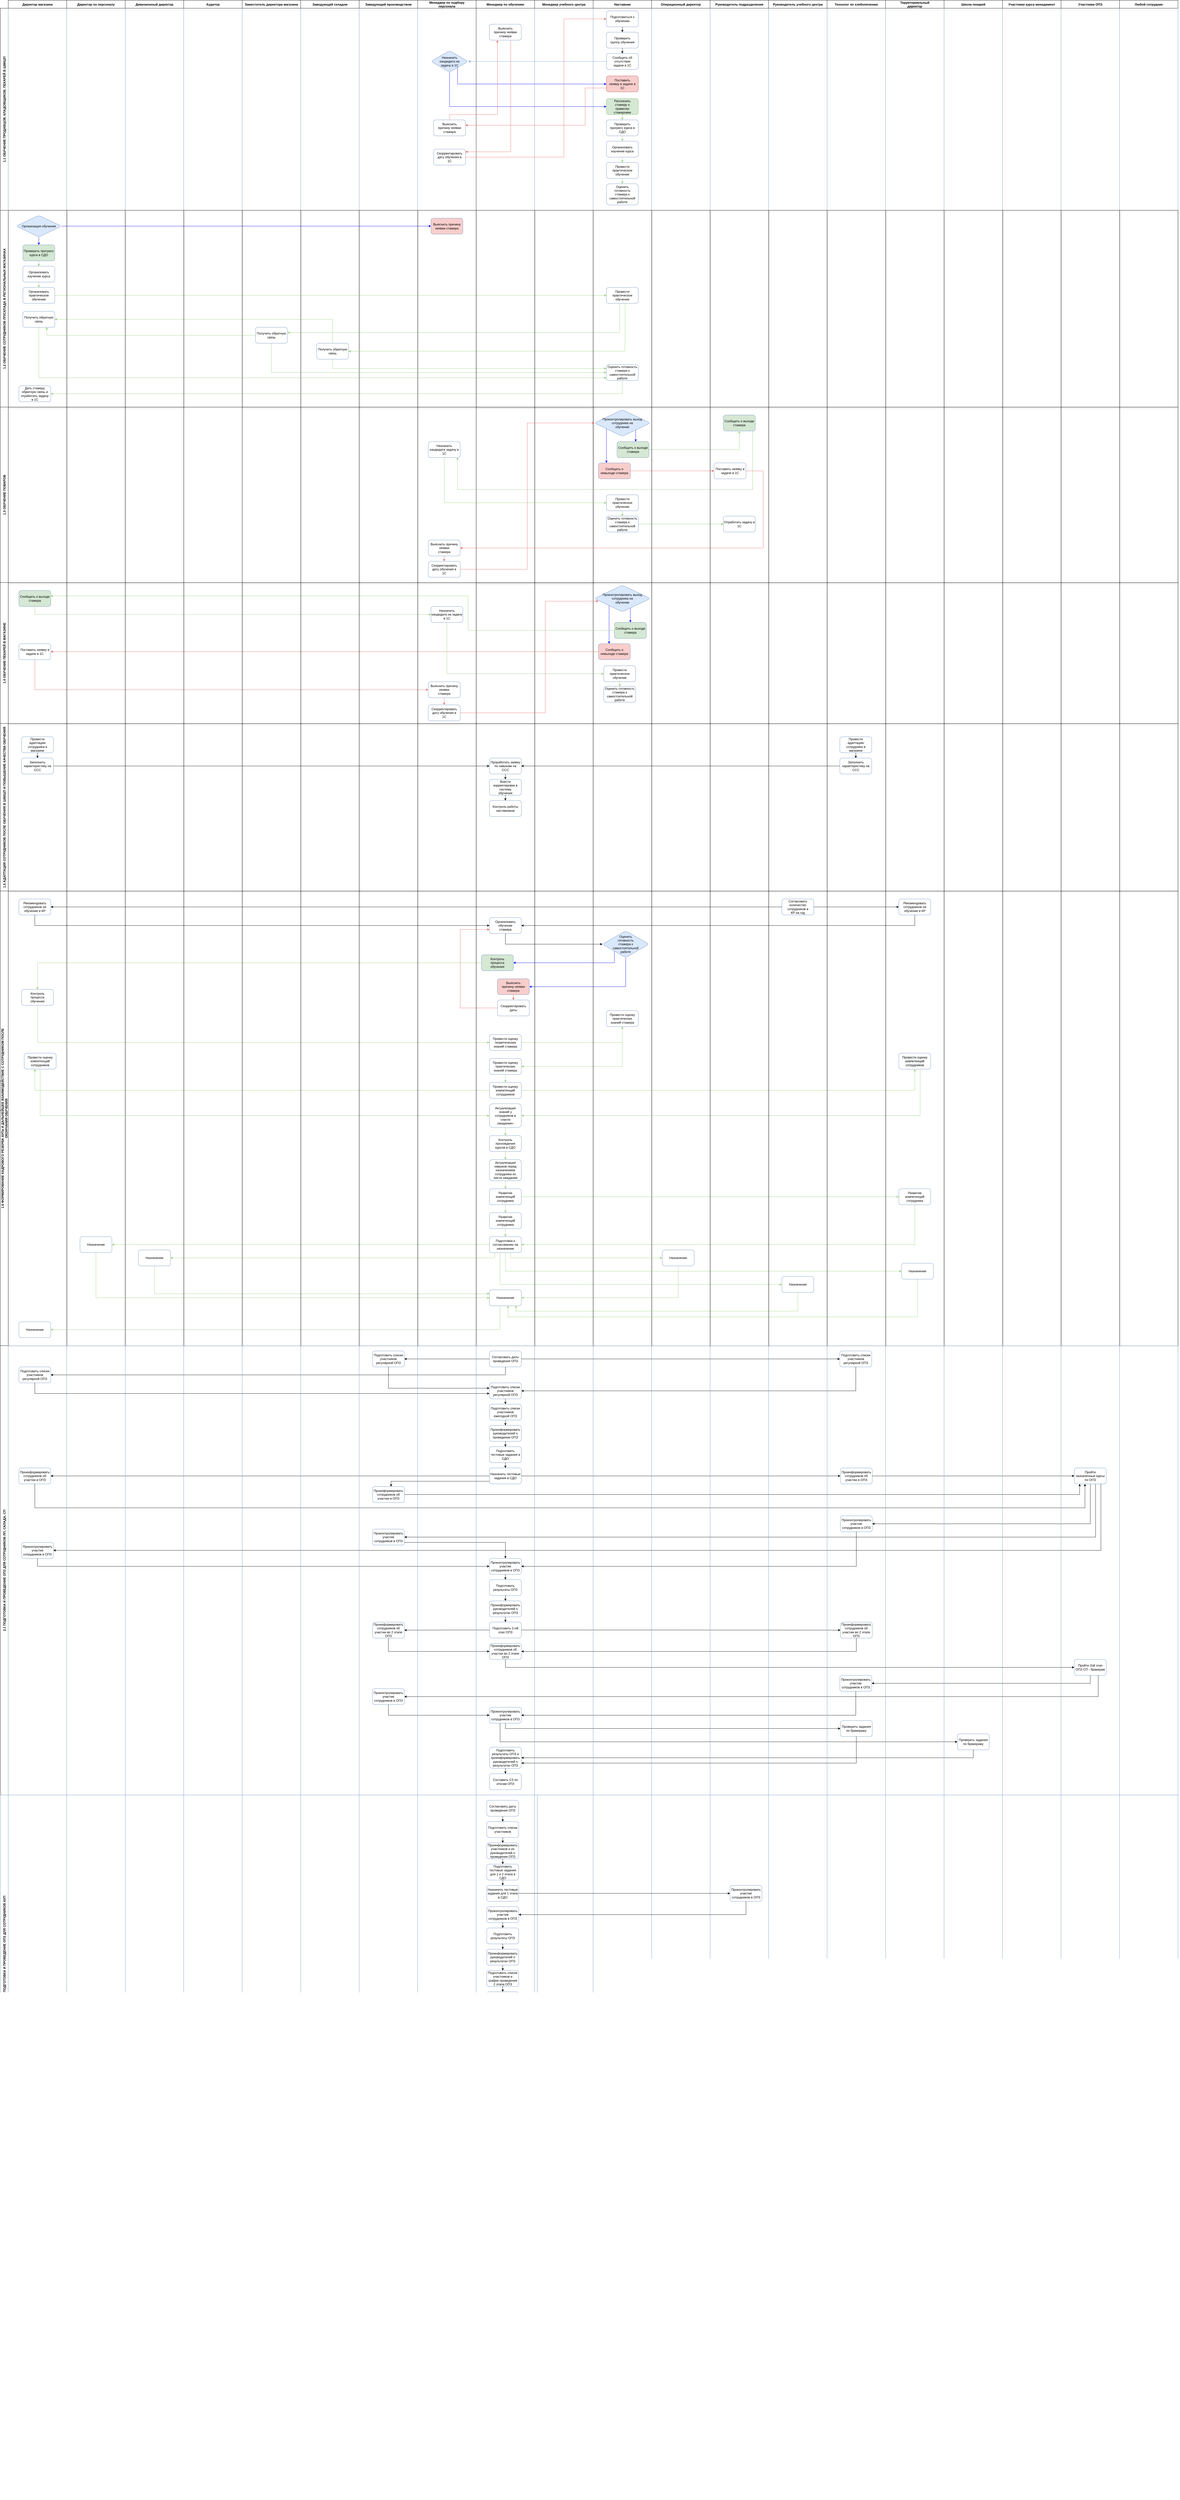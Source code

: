 <mxfile version="16.5.3" type="github">
  <diagram id="fFlEUpZXtfTeXCQbkwiQ" name="Page-1">
    <mxGraphModel dx="1182" dy="735" grid="1" gridSize="10" guides="1" tooltips="1" connect="1" arrows="1" fold="1" page="1" pageScale="1" pageWidth="827" pageHeight="1169" math="0" shadow="0">
      <root>
        <mxCell id="0" />
        <mxCell id="1" parent="0" />
        <mxCell id="eqQA4lfSKHyX5kI4RP5Z-15" value="1.1 ОБУЧЕНИЕ ПРОДАВЦОВ, КЛАДОВЩИКОВ, ПЕКАРЕЙ В ШМ/ШП" style="swimlane;horizontal=0;startSize=30;" parent="1" vertex="1">
          <mxGeometry x="150" y="330" width="4430" height="760" as="geometry">
            <mxRectangle x="150" y="330" width="30" height="420" as="alternateBounds" />
          </mxGeometry>
        </mxCell>
        <mxCell id="NC5JwLWtMo88vSyOJF6L-325" value="" style="swimlane;startSize=0;shadow=0;sketch=0;strokeColor=#6C8EBF;" vertex="1" parent="eqQA4lfSKHyX5kI4RP5Z-15">
          <mxGeometry x="1790" width="220" height="760" as="geometry" />
        </mxCell>
        <mxCell id="NC5JwLWtMo88vSyOJF6L-321" value="" style="swimlane;startSize=0;" vertex="1" parent="NC5JwLWtMo88vSyOJF6L-325">
          <mxGeometry x="-220" width="220" height="760" as="geometry">
            <mxRectangle y="30" width="50" height="40" as="alternateBounds" />
          </mxGeometry>
        </mxCell>
        <mxCell id="NC5JwLWtMo88vSyOJF6L-436" value="&#xa;&#xa;Назначить&#xa;кандидата на&#xa;задачу в 1С&#xa;&#xa;" style="rhombus;whiteSpace=wrap;html=1;strokeColor=#6c8ebf;rounded=1;fillColor=#dae8fc;" vertex="1" parent="NC5JwLWtMo88vSyOJF6L-321">
          <mxGeometry x="50" y="160" width="140" height="80" as="geometry" />
        </mxCell>
        <mxCell id="NC5JwLWtMo88vSyOJF6L-442" value="&#xa;&#xa;Выяснить&#xa;причину неявки&#xa;стажера&#xa;&#xa;" style="whiteSpace=wrap;html=1;rounded=1;strokeColor=#6C8EBF;" vertex="1" parent="NC5JwLWtMo88vSyOJF6L-321">
          <mxGeometry x="60" y="420" width="120" height="60" as="geometry" />
        </mxCell>
        <mxCell id="NC5JwLWtMo88vSyOJF6L-447" value="Скорректировать&lt;br&gt;дату обучения в&lt;br&gt;1С" style="whiteSpace=wrap;html=1;strokeColor=#6C8EBF;rounded=1;" vertex="1" parent="NC5JwLWtMo88vSyOJF6L-321">
          <mxGeometry x="60" y="530" width="120" height="60" as="geometry" />
        </mxCell>
        <mxCell id="NC5JwLWtMo88vSyOJF6L-445" value="&#xa;&#xa;Выяснить&#xa;причину неявки&#xa;стажера&#xa;&#xa;" style="whiteSpace=wrap;html=1;rounded=1;strokeColor=#6C8EBF;" vertex="1" parent="NC5JwLWtMo88vSyOJF6L-325">
          <mxGeometry x="50" y="60" width="120" height="60" as="geometry" />
        </mxCell>
        <mxCell id="NC5JwLWtMo88vSyOJF6L-446" value="" style="edgeStyle=orthogonalEdgeStyle;rounded=0;orthogonalLoop=1;jettySize=auto;html=1;strokeColor=#EA6B66;" edge="1" parent="NC5JwLWtMo88vSyOJF6L-325" source="NC5JwLWtMo88vSyOJF6L-442" target="NC5JwLWtMo88vSyOJF6L-445">
          <mxGeometry relative="1" as="geometry">
            <Array as="points">
              <mxPoint x="-100" y="400" />
              <mxPoint x="80" y="400" />
            </Array>
          </mxGeometry>
        </mxCell>
        <mxCell id="NC5JwLWtMo88vSyOJF6L-448" value="" style="edgeStyle=orthogonalEdgeStyle;rounded=0;orthogonalLoop=1;jettySize=auto;html=1;strokeColor=#EA6B66;" edge="1" parent="NC5JwLWtMo88vSyOJF6L-325" source="NC5JwLWtMo88vSyOJF6L-445" target="NC5JwLWtMo88vSyOJF6L-447">
          <mxGeometry relative="1" as="geometry">
            <Array as="points">
              <mxPoint x="130" y="540" />
            </Array>
          </mxGeometry>
        </mxCell>
        <mxCell id="NC5JwLWtMo88vSyOJF6L-326" value="" style="swimlane;startSize=0;shadow=0;sketch=0;strokeColor=#6C8EBF;" vertex="1" parent="eqQA4lfSKHyX5kI4RP5Z-15">
          <mxGeometry x="2010" width="220" height="760" as="geometry" />
        </mxCell>
        <mxCell id="NC5JwLWtMo88vSyOJF6L-327" value="" style="swimlane;startSize=0;shadow=0;sketch=0;strokeColor=#6C8EBF;" vertex="1" parent="eqQA4lfSKHyX5kI4RP5Z-15">
          <mxGeometry x="2230" width="220" height="760" as="geometry" />
        </mxCell>
        <mxCell id="NC5JwLWtMo88vSyOJF6L-384" value="&#xa;&#xa;Подготовиться к&#xa;обучению&#xa;&#xa;" style="rounded=1;whiteSpace=wrap;html=1;strokeColor=#6C8EBF;" vertex="1" parent="NC5JwLWtMo88vSyOJF6L-327">
          <mxGeometry x="50" y="10" width="120" height="60" as="geometry" />
        </mxCell>
        <mxCell id="NC5JwLWtMo88vSyOJF6L-432" value="&#xa;&#xa;Проверить&#xa;группу обучения&#xa;&#xa;" style="whiteSpace=wrap;html=1;strokeColor=#6C8EBF;rounded=1;" vertex="1" parent="NC5JwLWtMo88vSyOJF6L-327">
          <mxGeometry x="50" y="90" width="120" height="60" as="geometry" />
        </mxCell>
        <mxCell id="NC5JwLWtMo88vSyOJF6L-433" value="" style="edgeStyle=orthogonalEdgeStyle;rounded=0;orthogonalLoop=1;jettySize=auto;html=1;strokeColor=#000000;" edge="1" parent="NC5JwLWtMo88vSyOJF6L-327" source="NC5JwLWtMo88vSyOJF6L-384" target="NC5JwLWtMo88vSyOJF6L-432">
          <mxGeometry relative="1" as="geometry" />
        </mxCell>
        <mxCell id="NC5JwLWtMo88vSyOJF6L-434" value="&#xa;&#xa;Сообщить об&#xa;отсутствии&#xa;задачи в 1С&#xa;&#xa;" style="whiteSpace=wrap;html=1;strokeColor=#6C8EBF;rounded=1;" vertex="1" parent="NC5JwLWtMo88vSyOJF6L-327">
          <mxGeometry x="50" y="170" width="120" height="60" as="geometry" />
        </mxCell>
        <mxCell id="NC5JwLWtMo88vSyOJF6L-435" value="" style="edgeStyle=orthogonalEdgeStyle;rounded=0;orthogonalLoop=1;jettySize=auto;html=1;strokeColor=#000000;" edge="1" parent="NC5JwLWtMo88vSyOJF6L-327" source="NC5JwLWtMo88vSyOJF6L-432" target="NC5JwLWtMo88vSyOJF6L-434">
          <mxGeometry relative="1" as="geometry" />
        </mxCell>
        <mxCell id="NC5JwLWtMo88vSyOJF6L-438" value="&#xa;&#xa;Поставить&#xa;неявку в задаче в&#xa;1С&#xa;&#xa;" style="whiteSpace=wrap;html=1;fillColor=#f8cecc;strokeColor=#b85450;rounded=1;" vertex="1" parent="NC5JwLWtMo88vSyOJF6L-327">
          <mxGeometry x="50" y="254.5" width="120" height="60" as="geometry" />
        </mxCell>
        <mxCell id="NC5JwLWtMo88vSyOJF6L-440" value="&#xa;&#xa;Рассказать&#xa;стажеру о&#xa;правилах&#xa;стажировки&#xa;&#xa;" style="whiteSpace=wrap;html=1;fillColor=#d5e8d4;strokeColor=#82b366;rounded=1;" vertex="1" parent="NC5JwLWtMo88vSyOJF6L-327">
          <mxGeometry x="50" y="340" width="120" height="60" as="geometry" />
        </mxCell>
        <mxCell id="NC5JwLWtMo88vSyOJF6L-451" value="&#xa;&#xa;Проверить&#xa;прогресс курса в&#xa;СДО&#xa;&#xa;" style="whiteSpace=wrap;html=1;rounded=1;strokeColor=#6C8EBF;" vertex="1" parent="NC5JwLWtMo88vSyOJF6L-327">
          <mxGeometry x="50" y="420" width="120" height="60" as="geometry" />
        </mxCell>
        <mxCell id="NC5JwLWtMo88vSyOJF6L-452" value="" style="edgeStyle=orthogonalEdgeStyle;rounded=0;orthogonalLoop=1;jettySize=auto;html=1;strokeColor=#97D077;" edge="1" parent="NC5JwLWtMo88vSyOJF6L-327" source="NC5JwLWtMo88vSyOJF6L-440" target="NC5JwLWtMo88vSyOJF6L-451">
          <mxGeometry relative="1" as="geometry" />
        </mxCell>
        <mxCell id="NC5JwLWtMo88vSyOJF6L-453" value="&#xa;&#xa;Организовать&#xa;изучение курса&#xa;&#xa;" style="whiteSpace=wrap;html=1;strokeColor=#6C8EBF;rounded=1;" vertex="1" parent="NC5JwLWtMo88vSyOJF6L-327">
          <mxGeometry x="50" y="500" width="120" height="60" as="geometry" />
        </mxCell>
        <mxCell id="NC5JwLWtMo88vSyOJF6L-454" value="" style="edgeStyle=orthogonalEdgeStyle;rounded=0;orthogonalLoop=1;jettySize=auto;html=1;strokeColor=#97D077;" edge="1" parent="NC5JwLWtMo88vSyOJF6L-327" source="NC5JwLWtMo88vSyOJF6L-451" target="NC5JwLWtMo88vSyOJF6L-453">
          <mxGeometry relative="1" as="geometry" />
        </mxCell>
        <mxCell id="NC5JwLWtMo88vSyOJF6L-455" value="&#xa;&#xa;Провести&#xa;практическое&#xa;обучение&#xa;&#xa;" style="whiteSpace=wrap;html=1;strokeColor=#6C8EBF;rounded=1;" vertex="1" parent="NC5JwLWtMo88vSyOJF6L-327">
          <mxGeometry x="50" y="580" width="120" height="60" as="geometry" />
        </mxCell>
        <mxCell id="NC5JwLWtMo88vSyOJF6L-456" value="" style="edgeStyle=orthogonalEdgeStyle;rounded=0;orthogonalLoop=1;jettySize=auto;html=1;strokeColor=#97D077;" edge="1" parent="NC5JwLWtMo88vSyOJF6L-327" source="NC5JwLWtMo88vSyOJF6L-453" target="NC5JwLWtMo88vSyOJF6L-455">
          <mxGeometry relative="1" as="geometry" />
        </mxCell>
        <mxCell id="NC5JwLWtMo88vSyOJF6L-457" value="Оценить&lt;br&gt;готовность&lt;br&gt;стажера к&lt;br&gt;самостоятельной&lt;br&gt;работе" style="whiteSpace=wrap;html=1;strokeColor=#6C8EBF;rounded=1;" vertex="1" parent="NC5JwLWtMo88vSyOJF6L-327">
          <mxGeometry x="50" y="660" width="120" height="80" as="geometry" />
        </mxCell>
        <mxCell id="NC5JwLWtMo88vSyOJF6L-458" value="" style="edgeStyle=orthogonalEdgeStyle;rounded=0;orthogonalLoop=1;jettySize=auto;html=1;strokeColor=#97D077;" edge="1" parent="NC5JwLWtMo88vSyOJF6L-327" source="NC5JwLWtMo88vSyOJF6L-455" target="NC5JwLWtMo88vSyOJF6L-457">
          <mxGeometry relative="1" as="geometry" />
        </mxCell>
        <mxCell id="NC5JwLWtMo88vSyOJF6L-328" value="" style="swimlane;startSize=0;shadow=0;sketch=0;strokeColor=#6C8EBF;" vertex="1" parent="eqQA4lfSKHyX5kI4RP5Z-15">
          <mxGeometry x="2450" width="220" height="760" as="geometry" />
        </mxCell>
        <mxCell id="NC5JwLWtMo88vSyOJF6L-329" value="" style="swimlane;startSize=0;shadow=0;sketch=0;strokeColor=#6C8EBF;" vertex="1" parent="eqQA4lfSKHyX5kI4RP5Z-15">
          <mxGeometry x="2670" width="220" height="760" as="geometry" />
        </mxCell>
        <mxCell id="NC5JwLWtMo88vSyOJF6L-330" value="" style="swimlane;startSize=0;shadow=0;sketch=0;strokeColor=#6C8EBF;" vertex="1" parent="eqQA4lfSKHyX5kI4RP5Z-15">
          <mxGeometry x="2890" width="220" height="760" as="geometry" />
        </mxCell>
        <mxCell id="NC5JwLWtMo88vSyOJF6L-331" value="" style="swimlane;startSize=0;shadow=0;sketch=0;strokeColor=#6C8EBF;" vertex="1" parent="eqQA4lfSKHyX5kI4RP5Z-15">
          <mxGeometry x="3110" width="220" height="760" as="geometry" />
        </mxCell>
        <mxCell id="NC5JwLWtMo88vSyOJF6L-332" value="" style="swimlane;startSize=0;shadow=0;sketch=0;strokeColor=#6C8EBF;" vertex="1" parent="eqQA4lfSKHyX5kI4RP5Z-15">
          <mxGeometry x="3330" width="220" height="760" as="geometry" />
        </mxCell>
        <mxCell id="NC5JwLWtMo88vSyOJF6L-333" value="" style="swimlane;startSize=0;shadow=0;sketch=0;strokeColor=#6C8EBF;" vertex="1" parent="eqQA4lfSKHyX5kI4RP5Z-15">
          <mxGeometry x="3550" width="220" height="760" as="geometry" />
        </mxCell>
        <mxCell id="NC5JwLWtMo88vSyOJF6L-334" value="" style="swimlane;startSize=0;shadow=0;sketch=0;strokeColor=#6C8EBF;" vertex="1" parent="eqQA4lfSKHyX5kI4RP5Z-15">
          <mxGeometry x="3770" width="220" height="760" as="geometry" />
        </mxCell>
        <mxCell id="NC5JwLWtMo88vSyOJF6L-335" value="" style="swimlane;startSize=0;shadow=0;sketch=0;strokeColor=#6C8EBF;" vertex="1" parent="eqQA4lfSKHyX5kI4RP5Z-15">
          <mxGeometry x="3990" width="440" height="760" as="geometry" />
        </mxCell>
        <mxCell id="NC5JwLWtMo88vSyOJF6L-459" value="" style="swimlane;startSize=0;shadow=0;sketch=0;strokeColor=#6C8EBF;" vertex="1" parent="NC5JwLWtMo88vSyOJF6L-335">
          <mxGeometry x="220" width="220" height="760" as="geometry" />
        </mxCell>
        <mxCell id="NC5JwLWtMo88vSyOJF6L-337" value="" style="swimlane;startSize=0;shadow=0;sketch=0;strokeColor=#6C8EBF;" vertex="1" parent="eqQA4lfSKHyX5kI4RP5Z-15">
          <mxGeometry x="1350" width="220" height="760" as="geometry" />
        </mxCell>
        <mxCell id="NC5JwLWtMo88vSyOJF6L-338" value="" style="swimlane;startSize=0;shadow=0;sketch=0;strokeColor=#6C8EBF;" vertex="1" parent="eqQA4lfSKHyX5kI4RP5Z-15">
          <mxGeometry x="1130" width="220" height="760" as="geometry" />
        </mxCell>
        <mxCell id="NC5JwLWtMo88vSyOJF6L-339" value="" style="swimlane;startSize=0;shadow=0;sketch=0;strokeColor=#6C8EBF;" vertex="1" parent="eqQA4lfSKHyX5kI4RP5Z-15">
          <mxGeometry x="910" width="220" height="760" as="geometry" />
        </mxCell>
        <mxCell id="NC5JwLWtMo88vSyOJF6L-340" value="" style="swimlane;startSize=0;shadow=0;sketch=0;strokeColor=#6C8EBF;" vertex="1" parent="eqQA4lfSKHyX5kI4RP5Z-15">
          <mxGeometry x="690" width="220" height="760" as="geometry" />
        </mxCell>
        <mxCell id="NC5JwLWtMo88vSyOJF6L-341" value="" style="swimlane;startSize=0;shadow=0;sketch=0;strokeColor=#6C8EBF;" vertex="1" parent="eqQA4lfSKHyX5kI4RP5Z-15">
          <mxGeometry x="470" width="220" height="760" as="geometry" />
        </mxCell>
        <mxCell id="NC5JwLWtMo88vSyOJF6L-342" value="" style="swimlane;startSize=0;shadow=0;sketch=0;strokeColor=#6C8EBF;" vertex="1" parent="eqQA4lfSKHyX5kI4RP5Z-15">
          <mxGeometry x="250" width="220" height="760" as="geometry" />
        </mxCell>
        <mxCell id="NC5JwLWtMo88vSyOJF6L-343" value="" style="swimlane;startSize=0;shadow=0;sketch=0;strokeColor=#6C8EBF;" vertex="1" parent="eqQA4lfSKHyX5kI4RP5Z-15">
          <mxGeometry x="30" width="220" height="760" as="geometry" />
        </mxCell>
        <mxCell id="NC5JwLWtMo88vSyOJF6L-437" value="" style="edgeStyle=orthogonalEdgeStyle;rounded=0;orthogonalLoop=1;jettySize=auto;html=1;strokeColor=#7EA6E0;" edge="1" parent="eqQA4lfSKHyX5kI4RP5Z-15" source="NC5JwLWtMo88vSyOJF6L-434" target="NC5JwLWtMo88vSyOJF6L-436">
          <mxGeometry relative="1" as="geometry" />
        </mxCell>
        <mxCell id="NC5JwLWtMo88vSyOJF6L-439" value="" style="edgeStyle=orthogonalEdgeStyle;rounded=0;orthogonalLoop=1;jettySize=auto;html=1;strokeColor=#0000FF;" edge="1" parent="eqQA4lfSKHyX5kI4RP5Z-15" source="NC5JwLWtMo88vSyOJF6L-436" target="NC5JwLWtMo88vSyOJF6L-438">
          <mxGeometry relative="1" as="geometry">
            <Array as="points">
              <mxPoint x="1720" y="285" />
            </Array>
          </mxGeometry>
        </mxCell>
        <mxCell id="NC5JwLWtMo88vSyOJF6L-441" value="" style="edgeStyle=orthogonalEdgeStyle;rounded=0;orthogonalLoop=1;jettySize=auto;html=1;strokeColor=#0000FF;" edge="1" parent="eqQA4lfSKHyX5kI4RP5Z-15" source="NC5JwLWtMo88vSyOJF6L-436" target="NC5JwLWtMo88vSyOJF6L-440">
          <mxGeometry relative="1" as="geometry">
            <Array as="points">
              <mxPoint x="1690" y="370" />
            </Array>
          </mxGeometry>
        </mxCell>
        <mxCell id="NC5JwLWtMo88vSyOJF6L-443" value="" style="edgeStyle=orthogonalEdgeStyle;rounded=0;orthogonalLoop=1;jettySize=auto;html=1;strokeColor=#EA6B66;" edge="1" parent="eqQA4lfSKHyX5kI4RP5Z-15" source="NC5JwLWtMo88vSyOJF6L-438" target="NC5JwLWtMo88vSyOJF6L-442">
          <mxGeometry relative="1" as="geometry">
            <Array as="points">
              <mxPoint x="2200" y="300" />
              <mxPoint x="2200" y="440" />
            </Array>
          </mxGeometry>
        </mxCell>
        <mxCell id="NC5JwLWtMo88vSyOJF6L-450" value="" style="edgeStyle=orthogonalEdgeStyle;rounded=0;orthogonalLoop=1;jettySize=auto;html=1;strokeColor=#EA6B66;entryX=0;entryY=0.5;entryDx=0;entryDy=0;" edge="1" parent="eqQA4lfSKHyX5kI4RP5Z-15" source="NC5JwLWtMo88vSyOJF6L-447" target="NC5JwLWtMo88vSyOJF6L-384">
          <mxGeometry relative="1" as="geometry">
            <mxPoint x="1830" y="560" as="targetPoint" />
            <Array as="points">
              <mxPoint x="2120" y="560" />
              <mxPoint x="2120" y="40" />
            </Array>
          </mxGeometry>
        </mxCell>
        <mxCell id="eqQA4lfSKHyX5kI4RP5Z-278" value="1.2 ОБУЧЕНИЕ СОТРУДНИКОВ ЛП/СКЛАДА В РЕГИОНАЛЬНЫХ МАГАЗИНАХ" style="swimlane;horizontal=0;startSize=30;" parent="1" vertex="1">
          <mxGeometry x="150" y="1090" width="4430" height="740" as="geometry">
            <mxRectangle x="150" y="1090" width="30" height="480" as="alternateBounds" />
          </mxGeometry>
        </mxCell>
        <mxCell id="NC5JwLWtMo88vSyOJF6L-55" value="" style="swimlane;startSize=0;shadow=1;strokeColor=#000000;" vertex="1" parent="eqQA4lfSKHyX5kI4RP5Z-278">
          <mxGeometry x="30" width="220" height="740" as="geometry" />
        </mxCell>
        <mxCell id="NC5JwLWtMo88vSyOJF6L-56" value="&#xa;&#xa;Организация обучения&#xa;&#xa;" style="rhombus;whiteSpace=wrap;html=1;rounded=1;fillColor=#dae8fc;strokeColor=#6c8ebf;" vertex="1" parent="NC5JwLWtMo88vSyOJF6L-55">
          <mxGeometry x="30" y="19" width="170" height="81" as="geometry" />
        </mxCell>
        <mxCell id="NC5JwLWtMo88vSyOJF6L-57" value="&#xa;&#xa;Проверить прогресс курса в СДО&#xa;&#xa;" style="whiteSpace=wrap;html=1;fillColor=#D5E8D4;strokeColor=#6c8ebf;rounded=1;" vertex="1" parent="NC5JwLWtMo88vSyOJF6L-55">
          <mxGeometry x="55" y="130" width="120" height="60" as="geometry" />
        </mxCell>
        <mxCell id="NC5JwLWtMo88vSyOJF6L-58" value="" style="edgeStyle=orthogonalEdgeStyle;rounded=0;orthogonalLoop=1;jettySize=auto;html=1;strokeColor=#0000FF;" edge="1" parent="NC5JwLWtMo88vSyOJF6L-55" source="NC5JwLWtMo88vSyOJF6L-56" target="NC5JwLWtMo88vSyOJF6L-57">
          <mxGeometry relative="1" as="geometry" />
        </mxCell>
        <mxCell id="NC5JwLWtMo88vSyOJF6L-59" value="&#xa;&#xa;Организовать изучение курса&#xa;&#xa;" style="whiteSpace=wrap;html=1;fillColor=#FFFFFF;strokeColor=#6c8ebf;rounded=1;" vertex="1" parent="NC5JwLWtMo88vSyOJF6L-55">
          <mxGeometry x="55" y="210" width="120" height="60" as="geometry" />
        </mxCell>
        <mxCell id="NC5JwLWtMo88vSyOJF6L-60" value="" style="edgeStyle=orthogonalEdgeStyle;rounded=0;orthogonalLoop=1;jettySize=auto;html=1;strokeColor=#97D077;" edge="1" parent="NC5JwLWtMo88vSyOJF6L-55" source="NC5JwLWtMo88vSyOJF6L-57" target="NC5JwLWtMo88vSyOJF6L-59">
          <mxGeometry relative="1" as="geometry" />
        </mxCell>
        <mxCell id="NC5JwLWtMo88vSyOJF6L-61" value="&#xa;&#xa;Организовать&#xa;практическое обучение&#xa;&#xa;" style="whiteSpace=wrap;html=1;fillColor=#FFFFFF;strokeColor=#6c8ebf;rounded=1;" vertex="1" parent="NC5JwLWtMo88vSyOJF6L-55">
          <mxGeometry x="55" y="290" width="120" height="60" as="geometry" />
        </mxCell>
        <mxCell id="NC5JwLWtMo88vSyOJF6L-62" value="" style="edgeStyle=orthogonalEdgeStyle;rounded=0;orthogonalLoop=1;jettySize=auto;html=1;strokeColor=#97D077;" edge="1" parent="NC5JwLWtMo88vSyOJF6L-55" source="NC5JwLWtMo88vSyOJF6L-59" target="NC5JwLWtMo88vSyOJF6L-61">
          <mxGeometry relative="1" as="geometry" />
        </mxCell>
        <mxCell id="NC5JwLWtMo88vSyOJF6L-63" value="&#xa;&#xa;Получить обратную связь&#xa;&#xa;" style="whiteSpace=wrap;html=1;fillColor=#FFFFFF;strokeColor=#6c8ebf;rounded=1;" vertex="1" parent="NC5JwLWtMo88vSyOJF6L-55">
          <mxGeometry x="55" y="380" width="120" height="60" as="geometry" />
        </mxCell>
        <mxCell id="NC5JwLWtMo88vSyOJF6L-64" value="&#xa;&#xa;Дать стажеру обратную связь и&#xa;отработать задачу&#xa;в 1С&#xa;&#xa;" style="whiteSpace=wrap;html=1;fillColor=#FFFFFF;strokeColor=#6c8ebf;rounded=1;" vertex="1" parent="NC5JwLWtMo88vSyOJF6L-55">
          <mxGeometry x="40" y="660" width="120" height="60" as="geometry" />
        </mxCell>
        <mxCell id="NC5JwLWtMo88vSyOJF6L-65" value="" style="swimlane;startSize=0;shadow=1;strokeColor=#000000;" vertex="1" parent="eqQA4lfSKHyX5kI4RP5Z-278">
          <mxGeometry x="2230" width="220" height="740" as="geometry">
            <mxRectangle x="2380" y="1150" width="50" height="40" as="alternateBounds" />
          </mxGeometry>
        </mxCell>
        <mxCell id="NC5JwLWtMo88vSyOJF6L-66" value="&#xa;&#xa;Провести практическое обучение&#xa;&#xa;" style="whiteSpace=wrap;html=1;fillColor=#FFFFFF;strokeColor=#6c8ebf;rounded=1;" vertex="1" parent="NC5JwLWtMo88vSyOJF6L-65">
          <mxGeometry x="50" y="290" width="120" height="60" as="geometry" />
        </mxCell>
        <mxCell id="NC5JwLWtMo88vSyOJF6L-67" value="&#xa;&#xa;Оценить готовность стажера к&#xa;самостоятельной&#xa;работе&#xa;&#xa;" style="whiteSpace=wrap;html=1;fillColor=#FFFFFF;strokeColor=#6c8ebf;rounded=1;" vertex="1" parent="NC5JwLWtMo88vSyOJF6L-65">
          <mxGeometry x="50" y="580" width="120" height="60" as="geometry" />
        </mxCell>
        <mxCell id="NC5JwLWtMo88vSyOJF6L-68" value="" style="swimlane;startSize=0;shadow=1;strokeColor=#000000;" vertex="1" parent="eqQA4lfSKHyX5kI4RP5Z-278">
          <mxGeometry x="910" width="220" height="740" as="geometry" />
        </mxCell>
        <mxCell id="NC5JwLWtMo88vSyOJF6L-69" value="&#xa;&#xa;Получить обратную связь&#xa;&#xa;" style="whiteSpace=wrap;html=1;fillColor=#FFFFFF;strokeColor=#6c8ebf;rounded=1;" vertex="1" parent="NC5JwLWtMo88vSyOJF6L-68">
          <mxGeometry x="50" y="440" width="120" height="60" as="geometry" />
        </mxCell>
        <mxCell id="NC5JwLWtMo88vSyOJF6L-70" value="" style="swimlane;startSize=0;shadow=1;strokeColor=#000000;" vertex="1" parent="eqQA4lfSKHyX5kI4RP5Z-278">
          <mxGeometry x="1130" width="220" height="740" as="geometry" />
        </mxCell>
        <mxCell id="NC5JwLWtMo88vSyOJF6L-71" value="&#xa;&#xa;Получить обратную связь&#xa;&#xa;" style="whiteSpace=wrap;html=1;fillColor=#FFFFFF;strokeColor=#6c8ebf;rounded=1;" vertex="1" parent="NC5JwLWtMo88vSyOJF6L-70">
          <mxGeometry x="60" y="500" width="120" height="60" as="geometry" />
        </mxCell>
        <mxCell id="NC5JwLWtMo88vSyOJF6L-72" value="" style="swimlane;startSize=0;shadow=1;strokeColor=#000000;" vertex="1" parent="eqQA4lfSKHyX5kI4RP5Z-278">
          <mxGeometry x="1570" width="220" height="740" as="geometry" />
        </mxCell>
        <mxCell id="NC5JwLWtMo88vSyOJF6L-73" value="" style="swimlane;startSize=0;shadow=1;strokeColor=#000000;" vertex="1" parent="NC5JwLWtMo88vSyOJF6L-72">
          <mxGeometry x="-220" width="220" height="740" as="geometry" />
        </mxCell>
        <mxCell id="NC5JwLWtMo88vSyOJF6L-74" value="&#xa;&#xa;Выяснить причину&#xa;неявки стажера&#xa;&#xa;" style="whiteSpace=wrap;html=1;fillColor=#F8CECC;strokeColor=#6c8ebf;rounded=1;" vertex="1" parent="NC5JwLWtMo88vSyOJF6L-72">
          <mxGeometry x="50" y="29.5" width="120" height="60" as="geometry" />
        </mxCell>
        <mxCell id="NC5JwLWtMo88vSyOJF6L-75" value="" style="edgeStyle=orthogonalEdgeStyle;rounded=0;orthogonalLoop=1;jettySize=auto;html=1;strokeColor=#0000FF;" edge="1" parent="eqQA4lfSKHyX5kI4RP5Z-278" source="NC5JwLWtMo88vSyOJF6L-56" target="NC5JwLWtMo88vSyOJF6L-74">
          <mxGeometry relative="1" as="geometry" />
        </mxCell>
        <mxCell id="NC5JwLWtMo88vSyOJF6L-76" value="" style="edgeStyle=orthogonalEdgeStyle;rounded=0;orthogonalLoop=1;jettySize=auto;html=1;strokeColor=#97D077;" edge="1" parent="eqQA4lfSKHyX5kI4RP5Z-278" source="NC5JwLWtMo88vSyOJF6L-61" target="NC5JwLWtMo88vSyOJF6L-66">
          <mxGeometry relative="1" as="geometry" />
        </mxCell>
        <mxCell id="NC5JwLWtMo88vSyOJF6L-77" value="" style="edgeStyle=orthogonalEdgeStyle;rounded=0;orthogonalLoop=1;jettySize=auto;html=1;strokeColor=#97D077;startArrow=none;" edge="1" parent="eqQA4lfSKHyX5kI4RP5Z-278" target="NC5JwLWtMo88vSyOJF6L-63">
          <mxGeometry relative="1" as="geometry">
            <Array as="points">
              <mxPoint x="410" y="410" />
              <mxPoint x="410" y="410" />
            </Array>
            <mxPoint x="710" y="410" as="sourcePoint" />
          </mxGeometry>
        </mxCell>
        <mxCell id="NC5JwLWtMo88vSyOJF6L-78" value="" style="edgeStyle=orthogonalEdgeStyle;rounded=0;orthogonalLoop=1;jettySize=auto;html=1;strokeColor=#97D077;" edge="1" parent="eqQA4lfSKHyX5kI4RP5Z-278" source="NC5JwLWtMo88vSyOJF6L-66" target="NC5JwLWtMo88vSyOJF6L-69">
          <mxGeometry relative="1" as="geometry">
            <Array as="points">
              <mxPoint x="2330" y="460" />
            </Array>
          </mxGeometry>
        </mxCell>
        <mxCell id="NC5JwLWtMo88vSyOJF6L-79" value="" style="edgeStyle=orthogonalEdgeStyle;rounded=0;orthogonalLoop=1;jettySize=auto;html=1;strokeColor=#97D077;" edge="1" parent="eqQA4lfSKHyX5kI4RP5Z-278" source="NC5JwLWtMo88vSyOJF6L-66" target="NC5JwLWtMo88vSyOJF6L-71">
          <mxGeometry relative="1" as="geometry">
            <Array as="points">
              <mxPoint x="2350" y="530" />
            </Array>
          </mxGeometry>
        </mxCell>
        <mxCell id="NC5JwLWtMo88vSyOJF6L-80" value="" style="edgeStyle=orthogonalEdgeStyle;rounded=0;orthogonalLoop=1;jettySize=auto;html=1;strokeColor=#97D077;" edge="1" parent="eqQA4lfSKHyX5kI4RP5Z-278" source="NC5JwLWtMo88vSyOJF6L-63" target="NC5JwLWtMo88vSyOJF6L-67">
          <mxGeometry relative="1" as="geometry">
            <Array as="points">
              <mxPoint x="145" y="630" />
            </Array>
          </mxGeometry>
        </mxCell>
        <mxCell id="NC5JwLWtMo88vSyOJF6L-81" value="" style="edgeStyle=orthogonalEdgeStyle;rounded=0;orthogonalLoop=1;jettySize=auto;html=1;strokeColor=#97D077;entryX=0;entryY=0.5;entryDx=0;entryDy=0;" edge="1" parent="eqQA4lfSKHyX5kI4RP5Z-278" source="NC5JwLWtMo88vSyOJF6L-69" target="NC5JwLWtMo88vSyOJF6L-67">
          <mxGeometry relative="1" as="geometry">
            <mxPoint x="1020" y="580" as="targetPoint" />
            <Array as="points">
              <mxPoint x="1020" y="610" />
            </Array>
          </mxGeometry>
        </mxCell>
        <mxCell id="NC5JwLWtMo88vSyOJF6L-82" value="" style="edgeStyle=orthogonalEdgeStyle;rounded=0;orthogonalLoop=1;jettySize=auto;html=1;strokeColor=#97D077;entryX=0;entryY=0.25;entryDx=0;entryDy=0;" edge="1" parent="eqQA4lfSKHyX5kI4RP5Z-278" source="NC5JwLWtMo88vSyOJF6L-71" target="NC5JwLWtMo88vSyOJF6L-67">
          <mxGeometry relative="1" as="geometry">
            <mxPoint x="1250" y="640" as="targetPoint" />
            <Array as="points">
              <mxPoint x="1250" y="595" />
            </Array>
          </mxGeometry>
        </mxCell>
        <mxCell id="NC5JwLWtMo88vSyOJF6L-83" value="" style="edgeStyle=orthogonalEdgeStyle;rounded=0;orthogonalLoop=1;jettySize=auto;html=1;strokeColor=#97D077;" edge="1" parent="eqQA4lfSKHyX5kI4RP5Z-278" source="NC5JwLWtMo88vSyOJF6L-67" target="NC5JwLWtMo88vSyOJF6L-64">
          <mxGeometry relative="1" as="geometry">
            <Array as="points">
              <mxPoint x="2340" y="690" />
            </Array>
          </mxGeometry>
        </mxCell>
        <mxCell id="NC5JwLWtMo88vSyOJF6L-84" value="" style="swimlane;startSize=0;shadow=1;strokeColor=#000000;" vertex="1" parent="eqQA4lfSKHyX5kI4RP5Z-278">
          <mxGeometry x="250" width="220" height="740" as="geometry" />
        </mxCell>
        <mxCell id="NC5JwLWtMo88vSyOJF6L-85" value="" style="swimlane;startSize=0;shadow=1;strokeColor=#000000;" vertex="1" parent="eqQA4lfSKHyX5kI4RP5Z-278">
          <mxGeometry x="470" width="220" height="740" as="geometry" />
        </mxCell>
        <mxCell id="NC5JwLWtMo88vSyOJF6L-86" value="" style="edgeStyle=orthogonalEdgeStyle;rounded=0;orthogonalLoop=1;jettySize=auto;html=1;strokeColor=#97D077;endArrow=none;exitX=0.5;exitY=0;exitDx=0;exitDy=0;" edge="1" parent="eqQA4lfSKHyX5kI4RP5Z-278" source="NC5JwLWtMo88vSyOJF6L-71" target="NC5JwLWtMo88vSyOJF6L-85">
          <mxGeometry relative="1" as="geometry">
            <mxPoint x="2310" y="350" as="sourcePoint" />
            <mxPoint x="205" y="410" as="targetPoint" />
            <Array as="points">
              <mxPoint x="1250" y="410" />
            </Array>
          </mxGeometry>
        </mxCell>
        <mxCell id="NC5JwLWtMo88vSyOJF6L-87" value="" style="swimlane;startSize=0;shadow=1;strokeColor=#000000;" vertex="1" parent="eqQA4lfSKHyX5kI4RP5Z-278">
          <mxGeometry x="690" width="220" height="740" as="geometry" />
        </mxCell>
        <mxCell id="NC5JwLWtMo88vSyOJF6L-88" value="" style="swimlane;startSize=0;shadow=1;strokeColor=#000000;" vertex="1" parent="eqQA4lfSKHyX5kI4RP5Z-278">
          <mxGeometry x="1790" width="220" height="740" as="geometry" />
        </mxCell>
        <mxCell id="NC5JwLWtMo88vSyOJF6L-89" value="" style="swimlane;startSize=0;shadow=1;strokeColor=#000000;" vertex="1" parent="eqQA4lfSKHyX5kI4RP5Z-278">
          <mxGeometry x="2010" width="220" height="740" as="geometry" />
        </mxCell>
        <mxCell id="NC5JwLWtMo88vSyOJF6L-90" value="" style="swimlane;startSize=0;shadow=1;strokeColor=#000000;" vertex="1" parent="eqQA4lfSKHyX5kI4RP5Z-278">
          <mxGeometry x="2450" width="220" height="740" as="geometry" />
        </mxCell>
        <mxCell id="NC5JwLWtMo88vSyOJF6L-91" value="" style="swimlane;startSize=0;shadow=1;strokeColor=#000000;" vertex="1" parent="eqQA4lfSKHyX5kI4RP5Z-278">
          <mxGeometry x="2670" width="220" height="740" as="geometry" />
        </mxCell>
        <mxCell id="NC5JwLWtMo88vSyOJF6L-92" value="" style="swimlane;startSize=0;shadow=1;strokeColor=#000000;" vertex="1" parent="eqQA4lfSKHyX5kI4RP5Z-278">
          <mxGeometry x="2890" width="220" height="740" as="geometry" />
        </mxCell>
        <mxCell id="NC5JwLWtMo88vSyOJF6L-93" value="" style="swimlane;startSize=0;shadow=1;strokeColor=#000000;" vertex="1" parent="eqQA4lfSKHyX5kI4RP5Z-278">
          <mxGeometry x="3110" width="220" height="740" as="geometry" />
        </mxCell>
        <mxCell id="NC5JwLWtMo88vSyOJF6L-94" value="" style="swimlane;startSize=0;shadow=1;strokeColor=#000000;" vertex="1" parent="eqQA4lfSKHyX5kI4RP5Z-278">
          <mxGeometry x="3330" width="220" height="740" as="geometry" />
        </mxCell>
        <mxCell id="NC5JwLWtMo88vSyOJF6L-95" value="" style="swimlane;startSize=0;shadow=1;strokeColor=#000000;" vertex="1" parent="eqQA4lfSKHyX5kI4RP5Z-278">
          <mxGeometry x="3550" width="220" height="740" as="geometry" />
        </mxCell>
        <mxCell id="NC5JwLWtMo88vSyOJF6L-96" value="" style="swimlane;startSize=0;shadow=1;strokeColor=#000000;" vertex="1" parent="eqQA4lfSKHyX5kI4RP5Z-278">
          <mxGeometry x="3770" width="220" height="740" as="geometry" />
        </mxCell>
        <mxCell id="NC5JwLWtMo88vSyOJF6L-97" value="" style="swimlane;startSize=0;shadow=1;strokeColor=#000000;" vertex="1" parent="eqQA4lfSKHyX5kI4RP5Z-278">
          <mxGeometry x="3990" width="220" height="740" as="geometry" />
        </mxCell>
        <mxCell id="NC5JwLWtMo88vSyOJF6L-98" value="" style="swimlane;startSize=0;shadow=1;strokeColor=#000000;" vertex="1" parent="eqQA4lfSKHyX5kI4RP5Z-278">
          <mxGeometry x="4210" width="220" height="740" as="geometry" />
        </mxCell>
        <mxCell id="NC5JwLWtMo88vSyOJF6L-99" value="" style="edgeStyle=orthogonalEdgeStyle;rounded=0;orthogonalLoop=1;jettySize=auto;html=1;strokeColor=#97D077;fillColor=#7EA6E0;entryX=0.75;entryY=1;entryDx=0;entryDy=0;" edge="1" parent="eqQA4lfSKHyX5kI4RP5Z-278" source="NC5JwLWtMo88vSyOJF6L-69" target="NC5JwLWtMo88vSyOJF6L-63">
          <mxGeometry relative="1" as="geometry">
            <mxPoint x="880" y="470" as="targetPoint" />
          </mxGeometry>
        </mxCell>
        <mxCell id="eqQA4lfSKHyX5kI4RP5Z-332" value="1.3 ОБУЧЕНИЕ ПОВАРОВ" style="swimlane;horizontal=0;startSize=30;" parent="1" vertex="1">
          <mxGeometry x="150" y="1830" width="4430" height="660" as="geometry">
            <mxRectangle x="150" y="1830" width="30" height="170" as="alternateBounds" />
          </mxGeometry>
        </mxCell>
        <mxCell id="NC5JwLWtMo88vSyOJF6L-100" value="" style="swimlane;startSize=0;shadow=1;strokeColor=#000000;" vertex="1" parent="eqQA4lfSKHyX5kI4RP5Z-332">
          <mxGeometry x="2230" width="220" height="660" as="geometry" />
        </mxCell>
        <mxCell id="NC5JwLWtMo88vSyOJF6L-101" value="Проконтролировать выход сотрудника на&lt;br&gt;обучение" style="rhombus;whiteSpace=wrap;html=1;rounded=1;fillColor=#dae8fc;strokeColor=#6c8ebf;" vertex="1" parent="NC5JwLWtMo88vSyOJF6L-100">
          <mxGeometry x="5" y="10" width="210" height="100" as="geometry" />
        </mxCell>
        <mxCell id="NC5JwLWtMo88vSyOJF6L-102" value="&#xa;&#xa;Сообщить о выходе стажера&#xa;&#xa;" style="whiteSpace=wrap;html=1;fillColor=#D5E8D4;strokeColor=#6c8ebf;rounded=1;" vertex="1" parent="NC5JwLWtMo88vSyOJF6L-100">
          <mxGeometry x="90" y="130" width="120" height="60" as="geometry" />
        </mxCell>
        <mxCell id="NC5JwLWtMo88vSyOJF6L-103" value="" style="edgeStyle=orthogonalEdgeStyle;rounded=0;orthogonalLoop=1;jettySize=auto;html=1;strokeColor=#0000FF;" edge="1" parent="NC5JwLWtMo88vSyOJF6L-100" source="NC5JwLWtMo88vSyOJF6L-101" target="NC5JwLWtMo88vSyOJF6L-102">
          <mxGeometry relative="1" as="geometry">
            <Array as="points">
              <mxPoint x="160" y="120" />
              <mxPoint x="160" y="120" />
            </Array>
          </mxGeometry>
        </mxCell>
        <mxCell id="NC5JwLWtMo88vSyOJF6L-104" value="Сообщить о невыходе стажера" style="whiteSpace=wrap;html=1;fillColor=#F8CECC;strokeColor=#6c8ebf;rounded=1;" vertex="1" parent="NC5JwLWtMo88vSyOJF6L-100">
          <mxGeometry x="20" y="210" width="120" height="60" as="geometry" />
        </mxCell>
        <mxCell id="NC5JwLWtMo88vSyOJF6L-105" value="" style="edgeStyle=orthogonalEdgeStyle;rounded=0;orthogonalLoop=1;jettySize=auto;html=1;strokeColor=#0000FF;fillColor=#EA6B66;" edge="1" parent="NC5JwLWtMo88vSyOJF6L-100" source="NC5JwLWtMo88vSyOJF6L-101" target="NC5JwLWtMo88vSyOJF6L-104">
          <mxGeometry relative="1" as="geometry">
            <Array as="points">
              <mxPoint x="50" y="170" />
              <mxPoint x="50" y="170" />
            </Array>
          </mxGeometry>
        </mxCell>
        <mxCell id="NC5JwLWtMo88vSyOJF6L-106" value="&#xa;&#xa;Провести практическое обучение&#xa;&#xa;" style="whiteSpace=wrap;html=1;fillColor=#FFFFFF;strokeColor=#6c8ebf;rounded=1;" vertex="1" parent="NC5JwLWtMo88vSyOJF6L-100">
          <mxGeometry x="50" y="330" width="120" height="60" as="geometry" />
        </mxCell>
        <mxCell id="NC5JwLWtMo88vSyOJF6L-107" value="&#xa;&#xa;Оценить готовность стажера к&#xa;самостоятельной&#xa;работе&#xa;&#xa;" style="whiteSpace=wrap;html=1;fillColor=#FFFFFF;strokeColor=#6c8ebf;rounded=1;" vertex="1" parent="NC5JwLWtMo88vSyOJF6L-100">
          <mxGeometry x="50" y="410" width="120" height="60" as="geometry" />
        </mxCell>
        <mxCell id="NC5JwLWtMo88vSyOJF6L-108" value="" style="edgeStyle=orthogonalEdgeStyle;rounded=0;orthogonalLoop=1;jettySize=auto;html=1;strokeColor=#97D077;fillColor=#EA6B66;" edge="1" parent="NC5JwLWtMo88vSyOJF6L-100" source="NC5JwLWtMo88vSyOJF6L-106" target="NC5JwLWtMo88vSyOJF6L-107">
          <mxGeometry relative="1" as="geometry" />
        </mxCell>
        <mxCell id="NC5JwLWtMo88vSyOJF6L-109" value="" style="swimlane;startSize=0;shadow=1;strokeColor=#000000;" vertex="1" parent="eqQA4lfSKHyX5kI4RP5Z-332">
          <mxGeometry x="2670" width="220" height="660" as="geometry" />
        </mxCell>
        <mxCell id="NC5JwLWtMo88vSyOJF6L-110" value="&#xa;&#xa;Сообщить о выходе стажера&#xa;&#xa;" style="whiteSpace=wrap;html=1;fillColor=#D5E8D4;strokeColor=#6c8ebf;rounded=1;" vertex="1" parent="NC5JwLWtMo88vSyOJF6L-109">
          <mxGeometry x="50" y="30" width="120" height="60" as="geometry" />
        </mxCell>
        <mxCell id="NC5JwLWtMo88vSyOJF6L-111" value="&#xa;&#xa;Поставить неявку в задаче в 1С&#xa;&#xa;" style="whiteSpace=wrap;html=1;fillColor=#FFFFFF;strokeColor=#6c8ebf;rounded=1;" vertex="1" parent="NC5JwLWtMo88vSyOJF6L-109">
          <mxGeometry x="15" y="210" width="120" height="60" as="geometry" />
        </mxCell>
        <mxCell id="NC5JwLWtMo88vSyOJF6L-112" value="&#xa;&#xa;Отработать задачу в 1С&#xa;&#xa;" style="whiteSpace=wrap;html=1;fillColor=#FFFFFF;strokeColor=#6c8ebf;rounded=1;" vertex="1" parent="NC5JwLWtMo88vSyOJF6L-109">
          <mxGeometry x="50" y="410" width="120" height="60" as="geometry" />
        </mxCell>
        <mxCell id="NC5JwLWtMo88vSyOJF6L-113" value="" style="swimlane;startSize=0;shadow=1;strokeColor=#000000;" vertex="1" parent="eqQA4lfSKHyX5kI4RP5Z-332">
          <mxGeometry x="1570" width="660" height="660" as="geometry" />
        </mxCell>
        <mxCell id="NC5JwLWtMo88vSyOJF6L-114" value="Назначить кандидата задачу в&lt;br&gt;1С" style="whiteSpace=wrap;html=1;fillColor=#FFFFFF;strokeColor=#6c8ebf;rounded=1;" vertex="1" parent="NC5JwLWtMo88vSyOJF6L-113">
          <mxGeometry x="40" y="130" width="120" height="60" as="geometry" />
        </mxCell>
        <mxCell id="NC5JwLWtMo88vSyOJF6L-115" value="&#xa;&#xa;Выяснить причину неявки&#xa;стажера&#xa;&#xa;" style="whiteSpace=wrap;html=1;fillColor=#FFFFFF;strokeColor=#6c8ebf;rounded=1;" vertex="1" parent="NC5JwLWtMo88vSyOJF6L-113">
          <mxGeometry x="40" y="500" width="120" height="60" as="geometry" />
        </mxCell>
        <mxCell id="NC5JwLWtMo88vSyOJF6L-116" value="&#xa;&#xa;Скорректировать&#xa;дату обучения в&#xa;1С&#xa;&#xa;" style="whiteSpace=wrap;html=1;fillColor=#FFFFFF;strokeColor=#6c8ebf;rounded=1;" vertex="1" parent="NC5JwLWtMo88vSyOJF6L-113">
          <mxGeometry x="40" y="580" width="120" height="60" as="geometry" />
        </mxCell>
        <mxCell id="NC5JwLWtMo88vSyOJF6L-117" value="" style="edgeStyle=orthogonalEdgeStyle;rounded=0;orthogonalLoop=1;jettySize=auto;html=1;strokeColor=#EA6B66;fillColor=#EA6B66;" edge="1" parent="NC5JwLWtMo88vSyOJF6L-113" source="NC5JwLWtMo88vSyOJF6L-115" target="NC5JwLWtMo88vSyOJF6L-116">
          <mxGeometry relative="1" as="geometry" />
        </mxCell>
        <mxCell id="NC5JwLWtMo88vSyOJF6L-118" value="" style="swimlane;startSize=0;shadow=1;strokeColor=#000000;" vertex="1" parent="NC5JwLWtMo88vSyOJF6L-113">
          <mxGeometry x="220" width="220" height="660" as="geometry" />
        </mxCell>
        <mxCell id="NC5JwLWtMo88vSyOJF6L-119" value="" style="swimlane;startSize=0;shadow=1;strokeColor=#000000;" vertex="1" parent="NC5JwLWtMo88vSyOJF6L-113">
          <mxGeometry x="440" width="220" height="660" as="geometry" />
        </mxCell>
        <mxCell id="NC5JwLWtMo88vSyOJF6L-120" value="" style="edgeStyle=orthogonalEdgeStyle;rounded=0;orthogonalLoop=1;jettySize=auto;html=1;strokeColor=#97D077;exitX=1;exitY=0.5;exitDx=0;exitDy=0;" edge="1" parent="eqQA4lfSKHyX5kI4RP5Z-332" source="NC5JwLWtMo88vSyOJF6L-102" target="NC5JwLWtMo88vSyOJF6L-110">
          <mxGeometry relative="1" as="geometry" />
        </mxCell>
        <mxCell id="NC5JwLWtMo88vSyOJF6L-121" value="" style="edgeStyle=orthogonalEdgeStyle;rounded=0;orthogonalLoop=1;jettySize=auto;html=1;strokeColor=#97D077;fillColor=#EA6B66;" edge="1" parent="eqQA4lfSKHyX5kI4RP5Z-332" source="NC5JwLWtMo88vSyOJF6L-110">
          <mxGeometry relative="1" as="geometry">
            <mxPoint x="1720" y="190" as="targetPoint" />
            <Array as="points">
              <mxPoint x="2830" y="310" />
              <mxPoint x="1720" y="310" />
            </Array>
          </mxGeometry>
        </mxCell>
        <mxCell id="NC5JwLWtMo88vSyOJF6L-122" value="" style="edgeStyle=orthogonalEdgeStyle;rounded=0;orthogonalLoop=1;jettySize=auto;html=1;strokeColor=#EA6B66;fillColor=#EA6B66;" edge="1" parent="eqQA4lfSKHyX5kI4RP5Z-332" source="NC5JwLWtMo88vSyOJF6L-104" target="NC5JwLWtMo88vSyOJF6L-111">
          <mxGeometry relative="1" as="geometry" />
        </mxCell>
        <mxCell id="NC5JwLWtMo88vSyOJF6L-123" value="" style="edgeStyle=orthogonalEdgeStyle;rounded=0;orthogonalLoop=1;jettySize=auto;html=1;strokeColor=#97D077;fillColor=#EA6B66;" edge="1" parent="eqQA4lfSKHyX5kI4RP5Z-332" source="NC5JwLWtMo88vSyOJF6L-114" target="NC5JwLWtMo88vSyOJF6L-106">
          <mxGeometry relative="1" as="geometry">
            <Array as="points">
              <mxPoint x="1670" y="360" />
            </Array>
          </mxGeometry>
        </mxCell>
        <mxCell id="NC5JwLWtMo88vSyOJF6L-124" value="" style="edgeStyle=orthogonalEdgeStyle;rounded=0;orthogonalLoop=1;jettySize=auto;html=1;strokeColor=#97D077;fillColor=#EA6B66;" edge="1" parent="eqQA4lfSKHyX5kI4RP5Z-332" source="NC5JwLWtMo88vSyOJF6L-107" target="NC5JwLWtMo88vSyOJF6L-112">
          <mxGeometry relative="1" as="geometry" />
        </mxCell>
        <mxCell id="NC5JwLWtMo88vSyOJF6L-125" value="" style="edgeStyle=orthogonalEdgeStyle;rounded=0;orthogonalLoop=1;jettySize=auto;html=1;strokeColor=#EA6B66;fillColor=#EA6B66;" edge="1" parent="eqQA4lfSKHyX5kI4RP5Z-332" source="NC5JwLWtMo88vSyOJF6L-111" target="NC5JwLWtMo88vSyOJF6L-115">
          <mxGeometry relative="1" as="geometry">
            <Array as="points">
              <mxPoint x="2870" y="240" />
              <mxPoint x="2870" y="530" />
            </Array>
          </mxGeometry>
        </mxCell>
        <mxCell id="NC5JwLWtMo88vSyOJF6L-126" value="" style="edgeStyle=orthogonalEdgeStyle;rounded=0;orthogonalLoop=1;jettySize=auto;html=1;strokeColor=#EA6B66;fillColor=#EA6B66;entryX=0;entryY=0.5;entryDx=0;entryDy=0;" edge="1" parent="eqQA4lfSKHyX5kI4RP5Z-332" source="NC5JwLWtMo88vSyOJF6L-116" target="NC5JwLWtMo88vSyOJF6L-101">
          <mxGeometry relative="1" as="geometry">
            <mxPoint x="1810" y="610" as="targetPoint" />
          </mxGeometry>
        </mxCell>
        <mxCell id="NC5JwLWtMo88vSyOJF6L-127" value="" style="swimlane;startSize=0;shadow=1;strokeColor=#000000;" vertex="1" parent="eqQA4lfSKHyX5kI4RP5Z-332">
          <mxGeometry x="2890" width="220" height="660" as="geometry" />
        </mxCell>
        <mxCell id="NC5JwLWtMo88vSyOJF6L-128" value="" style="swimlane;startSize=0;shadow=1;strokeColor=#000000;" vertex="1" parent="eqQA4lfSKHyX5kI4RP5Z-332">
          <mxGeometry x="3110" width="220" height="660" as="geometry" />
        </mxCell>
        <mxCell id="NC5JwLWtMo88vSyOJF6L-129" value="" style="swimlane;startSize=0;shadow=1;strokeColor=#000000;" vertex="1" parent="eqQA4lfSKHyX5kI4RP5Z-332">
          <mxGeometry x="3330" width="220" height="660" as="geometry" />
        </mxCell>
        <mxCell id="NC5JwLWtMo88vSyOJF6L-130" value="" style="swimlane;startSize=0;shadow=1;strokeColor=#000000;" vertex="1" parent="eqQA4lfSKHyX5kI4RP5Z-332">
          <mxGeometry x="3550" width="220" height="660" as="geometry" />
        </mxCell>
        <mxCell id="NC5JwLWtMo88vSyOJF6L-131" value="" style="swimlane;startSize=0;shadow=1;strokeColor=#000000;" vertex="1" parent="eqQA4lfSKHyX5kI4RP5Z-332">
          <mxGeometry x="3770" width="220" height="660" as="geometry" />
        </mxCell>
        <mxCell id="NC5JwLWtMo88vSyOJF6L-132" value="" style="swimlane;startSize=0;shadow=1;strokeColor=#000000;" vertex="1" parent="eqQA4lfSKHyX5kI4RP5Z-332">
          <mxGeometry x="3990" width="220" height="660" as="geometry" />
        </mxCell>
        <mxCell id="NC5JwLWtMo88vSyOJF6L-133" value="" style="swimlane;startSize=0;shadow=1;strokeColor=#000000;" vertex="1" parent="eqQA4lfSKHyX5kI4RP5Z-332">
          <mxGeometry x="4210" width="220" height="660" as="geometry" />
        </mxCell>
        <mxCell id="NC5JwLWtMo88vSyOJF6L-134" value="" style="swimlane;startSize=0;shadow=1;strokeColor=#000000;" vertex="1" parent="eqQA4lfSKHyX5kI4RP5Z-332">
          <mxGeometry x="2450" width="220" height="660" as="geometry" />
        </mxCell>
        <mxCell id="NC5JwLWtMo88vSyOJF6L-135" value="" style="swimlane;startSize=0;shadow=1;strokeColor=#000000;" vertex="1" parent="eqQA4lfSKHyX5kI4RP5Z-332">
          <mxGeometry x="30" width="220" height="660" as="geometry" />
        </mxCell>
        <mxCell id="NC5JwLWtMo88vSyOJF6L-136" value="" style="swimlane;startSize=0;shadow=1;strokeColor=#000000;" vertex="1" parent="eqQA4lfSKHyX5kI4RP5Z-332">
          <mxGeometry x="250" width="220" height="660" as="geometry" />
        </mxCell>
        <mxCell id="NC5JwLWtMo88vSyOJF6L-137" value="" style="swimlane;startSize=0;shadow=1;strokeColor=#000000;" vertex="1" parent="eqQA4lfSKHyX5kI4RP5Z-332">
          <mxGeometry x="470" width="220" height="660" as="geometry" />
        </mxCell>
        <mxCell id="NC5JwLWtMo88vSyOJF6L-138" value="" style="swimlane;startSize=0;shadow=1;strokeColor=#000000;" vertex="1" parent="eqQA4lfSKHyX5kI4RP5Z-332">
          <mxGeometry x="910" width="220" height="660" as="geometry" />
        </mxCell>
        <mxCell id="NC5JwLWtMo88vSyOJF6L-139" value="" style="swimlane;startSize=0;shadow=1;strokeColor=#000000;" vertex="1" parent="eqQA4lfSKHyX5kI4RP5Z-332">
          <mxGeometry x="1130" width="220" height="660" as="geometry" />
        </mxCell>
        <mxCell id="NC5JwLWtMo88vSyOJF6L-140" value="" style="swimlane;startSize=0;shadow=1;strokeColor=#000000;" vertex="1" parent="eqQA4lfSKHyX5kI4RP5Z-332">
          <mxGeometry x="1350" width="220" height="660" as="geometry" />
        </mxCell>
        <mxCell id="eqQA4lfSKHyX5kI4RP5Z-380" value="1.4 ОБУЧЕНИЕ ПЕКАРЕЙ В МАГАЗИНЕ" style="swimlane;horizontal=0;startSize=30;" parent="1" vertex="1">
          <mxGeometry x="150" y="2490" width="4430" height="530" as="geometry">
            <mxRectangle x="150" y="2490" width="30" height="250" as="alternateBounds" />
          </mxGeometry>
        </mxCell>
        <mxCell id="NC5JwLWtMo88vSyOJF6L-154" value="" style="swimlane;startSize=0;shadow=1;strokeColor=#000000;" vertex="1" parent="eqQA4lfSKHyX5kI4RP5Z-380">
          <mxGeometry x="30" width="220" height="530" as="geometry" />
        </mxCell>
        <mxCell id="NC5JwLWtMo88vSyOJF6L-155" value="&#xa;&#xa;Сообщить о выходе стажера&#xa;&#xa;" style="whiteSpace=wrap;html=1;fillColor=#D5E8D4;strokeColor=#6c8ebf;rounded=1;" vertex="1" parent="NC5JwLWtMo88vSyOJF6L-154">
          <mxGeometry x="40" y="30" width="120" height="60" as="geometry" />
        </mxCell>
        <mxCell id="NC5JwLWtMo88vSyOJF6L-156" value="&#xa;&#xa;Поставить неявку в задаче в 1С&#xa;&#xa;" style="whiteSpace=wrap;html=1;fillColor=#FFFFFF;strokeColor=#6c8ebf;rounded=1;" vertex="1" parent="NC5JwLWtMo88vSyOJF6L-154">
          <mxGeometry x="40" y="230" width="120" height="60" as="geometry" />
        </mxCell>
        <mxCell id="NC5JwLWtMo88vSyOJF6L-157" value="" style="swimlane;startSize=0;shadow=1;strokeColor=#000000;" vertex="1" parent="eqQA4lfSKHyX5kI4RP5Z-380">
          <mxGeometry x="1570" width="220" height="530" as="geometry" />
        </mxCell>
        <mxCell id="NC5JwLWtMo88vSyOJF6L-158" value="&#xa;&#xa;Назначить кандидата на задачу&#xa;в 1С&#xa;&#xa;" style="whiteSpace=wrap;html=1;fillColor=#FFFFFF;strokeColor=#6c8ebf;rounded=1;" vertex="1" parent="NC5JwLWtMo88vSyOJF6L-157">
          <mxGeometry x="50" y="90" width="120" height="60" as="geometry" />
        </mxCell>
        <mxCell id="NC5JwLWtMo88vSyOJF6L-159" value="&#xa;&#xa;Выяснить причину неявки&#xa;стажера&#xa;&#xa;" style="whiteSpace=wrap;html=1;fillColor=#FFFFFF;strokeColor=#6c8ebf;rounded=1;" vertex="1" parent="NC5JwLWtMo88vSyOJF6L-157">
          <mxGeometry x="40" y="373" width="120" height="60" as="geometry" />
        </mxCell>
        <mxCell id="NC5JwLWtMo88vSyOJF6L-160" value="Скорректировать&lt;br&gt;дату обучения в&lt;br&gt;1С" style="whiteSpace=wrap;html=1;fillColor=#FFFFFF;strokeColor=#6c8ebf;rounded=1;" vertex="1" parent="NC5JwLWtMo88vSyOJF6L-157">
          <mxGeometry x="40" y="460" width="120" height="60" as="geometry" />
        </mxCell>
        <mxCell id="NC5JwLWtMo88vSyOJF6L-161" value="" style="edgeStyle=orthogonalEdgeStyle;rounded=0;orthogonalLoop=1;jettySize=auto;html=1;strokeColor=#EA6B66;" edge="1" parent="NC5JwLWtMo88vSyOJF6L-157" source="NC5JwLWtMo88vSyOJF6L-159" target="NC5JwLWtMo88vSyOJF6L-160">
          <mxGeometry relative="1" as="geometry" />
        </mxCell>
        <mxCell id="NC5JwLWtMo88vSyOJF6L-162" value="" style="swimlane;startSize=0;shadow=1;strokeColor=#000000;" vertex="1" parent="NC5JwLWtMo88vSyOJF6L-157">
          <mxGeometry x="-220" width="220" height="530" as="geometry" />
        </mxCell>
        <mxCell id="NC5JwLWtMo88vSyOJF6L-163" value="" style="swimlane;startSize=0;shadow=1;strokeColor=#000000;" vertex="1" parent="eqQA4lfSKHyX5kI4RP5Z-380">
          <mxGeometry x="2230" width="220" height="530" as="geometry" />
        </mxCell>
        <mxCell id="NC5JwLWtMo88vSyOJF6L-164" value="Проконтролировать выход сотрудника на&lt;br&gt;обучение" style="rhombus;whiteSpace=wrap;html=1;rounded=1;fillColor=#dae8fc;strokeColor=#6c8ebf;" vertex="1" parent="NC5JwLWtMo88vSyOJF6L-163">
          <mxGeometry x="5" y="10" width="210" height="100" as="geometry" />
        </mxCell>
        <mxCell id="NC5JwLWtMo88vSyOJF6L-165" value="&#xa;&#xa;Сообщить о выходе стажера&#xa;&#xa;" style="whiteSpace=wrap;html=1;fillColor=#D5E8D4;strokeColor=#6c8ebf;rounded=1;" vertex="1" parent="NC5JwLWtMo88vSyOJF6L-163">
          <mxGeometry x="80" y="150" width="120" height="60" as="geometry" />
        </mxCell>
        <mxCell id="NC5JwLWtMo88vSyOJF6L-166" value="" style="edgeStyle=orthogonalEdgeStyle;rounded=0;orthogonalLoop=1;jettySize=auto;html=1;strokeColor=#0000FF;" edge="1" parent="NC5JwLWtMo88vSyOJF6L-163" source="NC5JwLWtMo88vSyOJF6L-164" target="NC5JwLWtMo88vSyOJF6L-165">
          <mxGeometry relative="1" as="geometry">
            <Array as="points">
              <mxPoint x="140" y="120" />
              <mxPoint x="140" y="120" />
            </Array>
          </mxGeometry>
        </mxCell>
        <mxCell id="NC5JwLWtMo88vSyOJF6L-167" value="&#xa;&#xa;Сообщить о невыходе стажера&#xa;&#xa;" style="whiteSpace=wrap;html=1;fillColor=#F8CECC;strokeColor=#6c8ebf;rounded=1;" vertex="1" parent="NC5JwLWtMo88vSyOJF6L-163">
          <mxGeometry x="20" y="230" width="120" height="60" as="geometry" />
        </mxCell>
        <mxCell id="NC5JwLWtMo88vSyOJF6L-168" value="" style="edgeStyle=orthogonalEdgeStyle;rounded=0;orthogonalLoop=1;jettySize=auto;html=1;strokeColor=#0000FF;fillColor=#7EA6E0;" edge="1" parent="NC5JwLWtMo88vSyOJF6L-163" source="NC5JwLWtMo88vSyOJF6L-164" target="NC5JwLWtMo88vSyOJF6L-167">
          <mxGeometry relative="1" as="geometry">
            <Array as="points">
              <mxPoint x="60" y="220" />
              <mxPoint x="60" y="220" />
            </Array>
          </mxGeometry>
        </mxCell>
        <mxCell id="NC5JwLWtMo88vSyOJF6L-169" value="&#xa;&#xa;Провести практическое обучение&#xa;&#xa;" style="whiteSpace=wrap;html=1;fillColor=#FFFFFF;strokeColor=#6c8ebf;rounded=1;" vertex="1" parent="NC5JwLWtMo88vSyOJF6L-163">
          <mxGeometry x="40" y="313" width="120" height="60" as="geometry" />
        </mxCell>
        <mxCell id="NC5JwLWtMo88vSyOJF6L-170" value="&#xa;&#xa;Оценить готовность стажера к&#xa;самостоятельной&#xa;работе&#xa;&#xa;" style="whiteSpace=wrap;html=1;fillColor=#FFFFFF;strokeColor=#6c8ebf;rounded=1;" vertex="1" parent="NC5JwLWtMo88vSyOJF6L-163">
          <mxGeometry x="40" y="390" width="120" height="60" as="geometry" />
        </mxCell>
        <mxCell id="NC5JwLWtMo88vSyOJF6L-171" value="" style="edgeStyle=orthogonalEdgeStyle;rounded=0;orthogonalLoop=1;jettySize=auto;html=1;strokeColor=#97D077;" edge="1" parent="NC5JwLWtMo88vSyOJF6L-163" source="NC5JwLWtMo88vSyOJF6L-169" target="NC5JwLWtMo88vSyOJF6L-170">
          <mxGeometry relative="1" as="geometry" />
        </mxCell>
        <mxCell id="NC5JwLWtMo88vSyOJF6L-172" value="" style="swimlane;startSize=0;shadow=1;strokeColor=#000000;" vertex="1" parent="NC5JwLWtMo88vSyOJF6L-163">
          <mxGeometry x="-440" width="220" height="530" as="geometry" />
        </mxCell>
        <mxCell id="NC5JwLWtMo88vSyOJF6L-173" value="" style="swimlane;startSize=0;shadow=1;strokeColor=#000000;" vertex="1" parent="NC5JwLWtMo88vSyOJF6L-163">
          <mxGeometry x="-220" width="220" height="530" as="geometry" />
        </mxCell>
        <mxCell id="NC5JwLWtMo88vSyOJF6L-174" value="" style="edgeStyle=orthogonalEdgeStyle;rounded=0;orthogonalLoop=1;jettySize=auto;html=1;strokeColor=#97D077;exitX=0;exitY=0.25;exitDx=0;exitDy=0;" edge="1" parent="eqQA4lfSKHyX5kI4RP5Z-380" source="NC5JwLWtMo88vSyOJF6L-165" target="NC5JwLWtMo88vSyOJF6L-155">
          <mxGeometry relative="1" as="geometry">
            <Array as="points">
              <mxPoint x="2310" y="180" />
              <mxPoint x="1760" y="180" />
              <mxPoint x="1760" y="50" />
            </Array>
          </mxGeometry>
        </mxCell>
        <mxCell id="NC5JwLWtMo88vSyOJF6L-175" value="" style="edgeStyle=orthogonalEdgeStyle;rounded=0;orthogonalLoop=1;jettySize=auto;html=1;strokeColor=#97D077;" edge="1" parent="eqQA4lfSKHyX5kI4RP5Z-380" source="NC5JwLWtMo88vSyOJF6L-155" target="NC5JwLWtMo88vSyOJF6L-158">
          <mxGeometry relative="1" as="geometry">
            <Array as="points">
              <mxPoint x="130" y="120" />
            </Array>
          </mxGeometry>
        </mxCell>
        <mxCell id="NC5JwLWtMo88vSyOJF6L-176" value="" style="edgeStyle=orthogonalEdgeStyle;rounded=0;orthogonalLoop=1;jettySize=auto;html=1;strokeColor=#EA6B66;" edge="1" parent="eqQA4lfSKHyX5kI4RP5Z-380" source="NC5JwLWtMo88vSyOJF6L-167" target="NC5JwLWtMo88vSyOJF6L-156">
          <mxGeometry relative="1" as="geometry">
            <Array as="points">
              <mxPoint x="2010" y="260" />
              <mxPoint x="2010" y="260" />
            </Array>
          </mxGeometry>
        </mxCell>
        <mxCell id="NC5JwLWtMo88vSyOJF6L-177" value="" style="edgeStyle=orthogonalEdgeStyle;rounded=0;orthogonalLoop=1;jettySize=auto;html=1;strokeColor=#97D077;" edge="1" parent="eqQA4lfSKHyX5kI4RP5Z-380" source="NC5JwLWtMo88vSyOJF6L-158" target="NC5JwLWtMo88vSyOJF6L-169">
          <mxGeometry relative="1" as="geometry">
            <Array as="points">
              <mxPoint x="1680" y="343" />
            </Array>
          </mxGeometry>
        </mxCell>
        <mxCell id="NC5JwLWtMo88vSyOJF6L-178" value="" style="edgeStyle=orthogonalEdgeStyle;rounded=0;orthogonalLoop=1;jettySize=auto;html=1;strokeColor=#EA6B66;" edge="1" parent="eqQA4lfSKHyX5kI4RP5Z-380" source="NC5JwLWtMo88vSyOJF6L-156" target="NC5JwLWtMo88vSyOJF6L-159">
          <mxGeometry relative="1" as="geometry">
            <Array as="points">
              <mxPoint x="130" y="403" />
            </Array>
          </mxGeometry>
        </mxCell>
        <mxCell id="NC5JwLWtMo88vSyOJF6L-179" value="" style="edgeStyle=orthogonalEdgeStyle;rounded=0;orthogonalLoop=1;jettySize=auto;html=1;strokeColor=#EA6B66;entryX=0.071;entryY=0.6;entryDx=0;entryDy=0;entryPerimeter=0;" edge="1" parent="eqQA4lfSKHyX5kI4RP5Z-380" source="NC5JwLWtMo88vSyOJF6L-160" target="NC5JwLWtMo88vSyOJF6L-164">
          <mxGeometry relative="1" as="geometry">
            <mxPoint x="1810" y="490" as="targetPoint" />
            <Array as="points">
              <mxPoint x="2050" y="490" />
              <mxPoint x="2050" y="70" />
            </Array>
          </mxGeometry>
        </mxCell>
        <mxCell id="NC5JwLWtMo88vSyOJF6L-180" value="" style="swimlane;startSize=0;shadow=1;strokeColor=#000000;" vertex="1" parent="eqQA4lfSKHyX5kI4RP5Z-380">
          <mxGeometry x="2890" width="220" height="530" as="geometry" />
        </mxCell>
        <mxCell id="NC5JwLWtMo88vSyOJF6L-181" value="" style="swimlane;startSize=0;shadow=1;strokeColor=#000000;" vertex="1" parent="NC5JwLWtMo88vSyOJF6L-180">
          <mxGeometry x="-440" width="220" height="530" as="geometry" />
        </mxCell>
        <mxCell id="NC5JwLWtMo88vSyOJF6L-182" value="" style="swimlane;startSize=0;shadow=1;strokeColor=#000000;" vertex="1" parent="NC5JwLWtMo88vSyOJF6L-180">
          <mxGeometry x="-220" width="220" height="530" as="geometry" />
        </mxCell>
        <mxCell id="NC5JwLWtMo88vSyOJF6L-183" value="" style="swimlane;startSize=0;shadow=1;strokeColor=#000000;" vertex="1" parent="eqQA4lfSKHyX5kI4RP5Z-380">
          <mxGeometry x="3110" width="220" height="530" as="geometry" />
        </mxCell>
        <mxCell id="NC5JwLWtMo88vSyOJF6L-184" value="" style="swimlane;startSize=0;shadow=1;strokeColor=#000000;" vertex="1" parent="eqQA4lfSKHyX5kI4RP5Z-380">
          <mxGeometry x="3550" width="220" height="530" as="geometry" />
        </mxCell>
        <mxCell id="NC5JwLWtMo88vSyOJF6L-185" value="" style="swimlane;startSize=0;shadow=1;strokeColor=#000000;" vertex="1" parent="NC5JwLWtMo88vSyOJF6L-184">
          <mxGeometry x="-220" width="220" height="530" as="geometry" />
        </mxCell>
        <mxCell id="NC5JwLWtMo88vSyOJF6L-186" value="" style="swimlane;startSize=0;shadow=1;strokeColor=#000000;" vertex="1" parent="eqQA4lfSKHyX5kI4RP5Z-380">
          <mxGeometry x="3770" width="220" height="530" as="geometry" />
        </mxCell>
        <mxCell id="NC5JwLWtMo88vSyOJF6L-187" value="" style="swimlane;startSize=0;shadow=1;strokeColor=#000000;" vertex="1" parent="eqQA4lfSKHyX5kI4RP5Z-380">
          <mxGeometry x="3990" width="220" height="530" as="geometry" />
        </mxCell>
        <mxCell id="NC5JwLWtMo88vSyOJF6L-188" value="" style="swimlane;startSize=0;shadow=1;strokeColor=#000000;" vertex="1" parent="eqQA4lfSKHyX5kI4RP5Z-380">
          <mxGeometry x="4210" width="220" height="530" as="geometry" />
        </mxCell>
        <mxCell id="NC5JwLWtMo88vSyOJF6L-189" value="" style="swimlane;startSize=0;shadow=1;strokeColor=#000000;" vertex="1" parent="eqQA4lfSKHyX5kI4RP5Z-380">
          <mxGeometry x="470" width="220" height="530" as="geometry" />
        </mxCell>
        <mxCell id="NC5JwLWtMo88vSyOJF6L-190" value="" style="swimlane;startSize=0;shadow=1;strokeColor=#000000;" vertex="1" parent="eqQA4lfSKHyX5kI4RP5Z-380">
          <mxGeometry x="250" width="220" height="530" as="geometry" />
        </mxCell>
        <mxCell id="NC5JwLWtMo88vSyOJF6L-191" value="" style="swimlane;startSize=0;shadow=1;strokeColor=#000000;" vertex="1" parent="eqQA4lfSKHyX5kI4RP5Z-380">
          <mxGeometry x="690" width="220" height="530" as="geometry" />
        </mxCell>
        <mxCell id="NC5JwLWtMo88vSyOJF6L-192" value="" style="swimlane;startSize=0;shadow=1;strokeColor=#000000;" vertex="1" parent="eqQA4lfSKHyX5kI4RP5Z-380">
          <mxGeometry x="910" width="220" height="530" as="geometry" />
        </mxCell>
        <mxCell id="NC5JwLWtMo88vSyOJF6L-193" value="" style="swimlane;startSize=0;shadow=1;strokeColor=#000000;" vertex="1" parent="eqQA4lfSKHyX5kI4RP5Z-380">
          <mxGeometry x="1130" width="220" height="530" as="geometry" />
        </mxCell>
        <mxCell id="kwyz8skmFKL_iXCSU5wU-26" value="1.5 АДАПТАЦИЯ СОТРУДНИКОВ ПОСЛЕ ОБУЧЕНИЯ В ШМ/ШП И ПОВЫШЕНИЕ КАЧЕСТВА ОБУЧЕНИЯ" style="swimlane;horizontal=0;startSize=30;" parent="1" vertex="1">
          <mxGeometry x="150" y="3020" width="4430" height="630" as="geometry">
            <mxRectangle x="150" y="3020" width="30" height="630" as="alternateBounds" />
          </mxGeometry>
        </mxCell>
        <mxCell id="NC5JwLWtMo88vSyOJF6L-194" value="" style="swimlane;startSize=0;shadow=1;strokeColor=#000000;" vertex="1" parent="kwyz8skmFKL_iXCSU5wU-26">
          <mxGeometry x="30" width="220" height="630" as="geometry" />
        </mxCell>
        <mxCell id="NC5JwLWtMo88vSyOJF6L-195" value="&#xa;&#xa;Провести&#xa;адаптацию&#xa;сотрудника в&#xa;магазине&#xa;&#xa;" style="rounded=1;whiteSpace=wrap;html=1;strokeColor=#6C8EBF;fillColor=#FFFFFF;" vertex="1" parent="NC5JwLWtMo88vSyOJF6L-194">
          <mxGeometry x="50" y="50" width="120" height="60" as="geometry" />
        </mxCell>
        <mxCell id="NC5JwLWtMo88vSyOJF6L-196" value="&#xa;&#xa;Заполнить характеристику на ССС&#xa;&#xa;" style="whiteSpace=wrap;html=1;fillColor=#FFFFFF;strokeColor=#6C8EBF;rounded=1;" vertex="1" parent="NC5JwLWtMo88vSyOJF6L-194">
          <mxGeometry x="50" y="130" width="120" height="60" as="geometry" />
        </mxCell>
        <mxCell id="NC5JwLWtMo88vSyOJF6L-197" value="" style="edgeStyle=orthogonalEdgeStyle;rounded=0;orthogonalLoop=1;jettySize=auto;html=1;strokeColor=#000000;fillColor=#7EA6E0;" edge="1" parent="NC5JwLWtMo88vSyOJF6L-194" source="NC5JwLWtMo88vSyOJF6L-195" target="NC5JwLWtMo88vSyOJF6L-196">
          <mxGeometry relative="1" as="geometry" />
        </mxCell>
        <mxCell id="NC5JwLWtMo88vSyOJF6L-198" value="" style="swimlane;startSize=0;shadow=1;strokeColor=#000000;" vertex="1" parent="kwyz8skmFKL_iXCSU5wU-26">
          <mxGeometry x="1790" width="220" height="630" as="geometry" />
        </mxCell>
        <mxCell id="NC5JwLWtMo88vSyOJF6L-199" value="&#xa;&#xa;Проработать заявку по навыкам на&#xa;ССС&#xa;&#xa;" style="whiteSpace=wrap;html=1;fillColor=#FFFFFF;strokeColor=#6C8EBF;rounded=1;" vertex="1" parent="NC5JwLWtMo88vSyOJF6L-198">
          <mxGeometry x="50" y="130" width="120" height="60" as="geometry" />
        </mxCell>
        <mxCell id="NC5JwLWtMo88vSyOJF6L-200" value="&#xa;&#xa;Внести корректировки в систему&#xa;обучения&#xa;&#xa;" style="whiteSpace=wrap;html=1;fillColor=#FFFFFF;strokeColor=#6C8EBF;rounded=1;" vertex="1" parent="NC5JwLWtMo88vSyOJF6L-198">
          <mxGeometry x="50" y="210" width="120" height="60" as="geometry" />
        </mxCell>
        <mxCell id="NC5JwLWtMo88vSyOJF6L-201" value="" style="edgeStyle=orthogonalEdgeStyle;rounded=0;orthogonalLoop=1;jettySize=auto;html=1;strokeColor=#000000;fillColor=#7EA6E0;" edge="1" parent="NC5JwLWtMo88vSyOJF6L-198" source="NC5JwLWtMo88vSyOJF6L-199" target="NC5JwLWtMo88vSyOJF6L-200">
          <mxGeometry relative="1" as="geometry" />
        </mxCell>
        <mxCell id="NC5JwLWtMo88vSyOJF6L-202" value="&#xa;&#xa;Контроль работы&#xa;наставников&#xa;&#xa;" style="whiteSpace=wrap;html=1;fillColor=#FFFFFF;strokeColor=#6C8EBF;rounded=1;" vertex="1" parent="NC5JwLWtMo88vSyOJF6L-198">
          <mxGeometry x="50" y="290" width="120" height="60" as="geometry" />
        </mxCell>
        <mxCell id="NC5JwLWtMo88vSyOJF6L-203" value="" style="edgeStyle=orthogonalEdgeStyle;rounded=0;orthogonalLoop=1;jettySize=auto;html=1;strokeColor=#000000;fillColor=#7EA6E0;" edge="1" parent="NC5JwLWtMo88vSyOJF6L-198" source="NC5JwLWtMo88vSyOJF6L-200" target="NC5JwLWtMo88vSyOJF6L-202">
          <mxGeometry relative="1" as="geometry" />
        </mxCell>
        <mxCell id="NC5JwLWtMo88vSyOJF6L-204" value="" style="edgeStyle=orthogonalEdgeStyle;rounded=0;orthogonalLoop=1;jettySize=auto;html=1;strokeColor=#000000;fillColor=#7EA6E0;" edge="1" parent="kwyz8skmFKL_iXCSU5wU-26" source="NC5JwLWtMo88vSyOJF6L-196" target="NC5JwLWtMo88vSyOJF6L-199">
          <mxGeometry relative="1" as="geometry" />
        </mxCell>
        <mxCell id="NC5JwLWtMo88vSyOJF6L-205" value="" style="swimlane;startSize=0;shadow=1;strokeColor=#000000;" vertex="1" parent="kwyz8skmFKL_iXCSU5wU-26">
          <mxGeometry x="250" width="220" height="630" as="geometry" />
        </mxCell>
        <mxCell id="NC5JwLWtMo88vSyOJF6L-206" value="" style="swimlane;startSize=0;shadow=1;strokeColor=#000000;" vertex="1" parent="kwyz8skmFKL_iXCSU5wU-26">
          <mxGeometry x="470" width="220" height="630" as="geometry" />
        </mxCell>
        <mxCell id="NC5JwLWtMo88vSyOJF6L-207" value="" style="swimlane;startSize=0;shadow=1;strokeColor=#000000;" vertex="1" parent="kwyz8skmFKL_iXCSU5wU-26">
          <mxGeometry x="690" width="220" height="630" as="geometry" />
        </mxCell>
        <mxCell id="NC5JwLWtMo88vSyOJF6L-208" value="" style="swimlane;startSize=0;shadow=1;strokeColor=#000000;" vertex="1" parent="kwyz8skmFKL_iXCSU5wU-26">
          <mxGeometry x="910" width="220" height="630" as="geometry" />
        </mxCell>
        <mxCell id="NC5JwLWtMo88vSyOJF6L-210" value="" style="swimlane;startSize=0;shadow=1;strokeColor=#000000;" vertex="1" parent="kwyz8skmFKL_iXCSU5wU-26">
          <mxGeometry x="1350" width="220" height="630" as="geometry" />
        </mxCell>
        <mxCell id="NC5JwLWtMo88vSyOJF6L-211" value="" style="swimlane;startSize=0;shadow=1;strokeColor=#000000;" vertex="1" parent="kwyz8skmFKL_iXCSU5wU-26">
          <mxGeometry x="1570" width="220" height="630" as="geometry" />
        </mxCell>
        <mxCell id="NC5JwLWtMo88vSyOJF6L-212" value="" style="swimlane;startSize=0;shadow=1;strokeColor=#000000;" vertex="1" parent="kwyz8skmFKL_iXCSU5wU-26">
          <mxGeometry x="1130" width="220" height="630" as="geometry" />
        </mxCell>
        <mxCell id="NC5JwLWtMo88vSyOJF6L-213" value="" style="swimlane;startSize=0;shadow=1;strokeColor=#000000;" vertex="1" parent="kwyz8skmFKL_iXCSU5wU-26">
          <mxGeometry x="2010" width="220" height="630" as="geometry" />
        </mxCell>
        <mxCell id="NC5JwLWtMo88vSyOJF6L-214" value="" style="swimlane;startSize=0;shadow=1;strokeColor=#000000;" vertex="1" parent="kwyz8skmFKL_iXCSU5wU-26">
          <mxGeometry x="2230" width="220" height="630" as="geometry" />
        </mxCell>
        <mxCell id="NC5JwLWtMo88vSyOJF6L-215" value="" style="swimlane;startSize=0;shadow=1;strokeColor=#000000;" vertex="1" parent="kwyz8skmFKL_iXCSU5wU-26">
          <mxGeometry x="2450" width="220" height="630" as="geometry" />
        </mxCell>
        <mxCell id="NC5JwLWtMo88vSyOJF6L-216" value="" style="swimlane;startSize=0;shadow=1;strokeColor=#000000;" vertex="1" parent="kwyz8skmFKL_iXCSU5wU-26">
          <mxGeometry x="2670" width="220" height="630" as="geometry" />
        </mxCell>
        <mxCell id="NC5JwLWtMo88vSyOJF6L-217" value="" style="swimlane;startSize=0;shadow=1;strokeColor=#000000;" vertex="1" parent="kwyz8skmFKL_iXCSU5wU-26">
          <mxGeometry x="2890" width="220" height="630" as="geometry" />
        </mxCell>
        <mxCell id="NC5JwLWtMo88vSyOJF6L-218" value="" style="swimlane;startSize=0;shadow=1;strokeColor=#000000;" vertex="1" parent="kwyz8skmFKL_iXCSU5wU-26">
          <mxGeometry x="3110" width="220" height="630" as="geometry" />
        </mxCell>
        <mxCell id="NC5JwLWtMo88vSyOJF6L-219" value="&#xa;&#xa;Провести&#xa;адаптацию&#xa;сотрудника в&#xa;магазине&#xa;&#xa;" style="rounded=1;whiteSpace=wrap;html=1;strokeColor=#6C8EBF;" vertex="1" parent="NC5JwLWtMo88vSyOJF6L-218">
          <mxGeometry x="48" y="50" width="120" height="60" as="geometry" />
        </mxCell>
        <mxCell id="NC5JwLWtMo88vSyOJF6L-220" value="&#xa;&#xa;Заполнить характеристику на ССС&#xa;&#xa;" style="whiteSpace=wrap;html=1;strokeColor=#6C8EBF;rounded=1;" vertex="1" parent="NC5JwLWtMo88vSyOJF6L-218">
          <mxGeometry x="48" y="130" width="120" height="60" as="geometry" />
        </mxCell>
        <mxCell id="NC5JwLWtMo88vSyOJF6L-221" value="" style="edgeStyle=orthogonalEdgeStyle;rounded=0;orthogonalLoop=1;jettySize=auto;html=1;" edge="1" parent="NC5JwLWtMo88vSyOJF6L-218" source="NC5JwLWtMo88vSyOJF6L-219" target="NC5JwLWtMo88vSyOJF6L-220">
          <mxGeometry relative="1" as="geometry" />
        </mxCell>
        <mxCell id="NC5JwLWtMo88vSyOJF6L-222" value="" style="swimlane;startSize=0;shadow=1;strokeColor=#000000;" vertex="1" parent="kwyz8skmFKL_iXCSU5wU-26">
          <mxGeometry x="3330" width="220" height="630" as="geometry" />
        </mxCell>
        <mxCell id="NC5JwLWtMo88vSyOJF6L-223" value="" style="swimlane;startSize=0;shadow=1;strokeColor=#000000;" vertex="1" parent="kwyz8skmFKL_iXCSU5wU-26">
          <mxGeometry x="3550" width="220" height="630" as="geometry" />
        </mxCell>
        <mxCell id="NC5JwLWtMo88vSyOJF6L-224" value="" style="swimlane;startSize=0;shadow=1;strokeColor=#000000;" vertex="1" parent="kwyz8skmFKL_iXCSU5wU-26">
          <mxGeometry x="3770" width="220" height="630" as="geometry" />
        </mxCell>
        <mxCell id="NC5JwLWtMo88vSyOJF6L-225" value="" style="swimlane;startSize=0;shadow=1;strokeColor=#000000;" vertex="1" parent="kwyz8skmFKL_iXCSU5wU-26">
          <mxGeometry x="3990" width="220" height="630" as="geometry" />
        </mxCell>
        <mxCell id="NC5JwLWtMo88vSyOJF6L-226" value="" style="swimlane;startSize=0;shadow=1;strokeColor=#000000;" vertex="1" parent="kwyz8skmFKL_iXCSU5wU-26">
          <mxGeometry x="4210" width="220" height="630" as="geometry" />
        </mxCell>
        <mxCell id="NC5JwLWtMo88vSyOJF6L-227" value="" style="edgeStyle=orthogonalEdgeStyle;rounded=0;orthogonalLoop=1;jettySize=auto;html=1;entryX=1;entryY=0.5;entryDx=0;entryDy=0;" edge="1" parent="kwyz8skmFKL_iXCSU5wU-26" source="NC5JwLWtMo88vSyOJF6L-220" target="NC5JwLWtMo88vSyOJF6L-199">
          <mxGeometry relative="1" as="geometry">
            <mxPoint x="3078" y="160" as="targetPoint" />
          </mxGeometry>
        </mxCell>
        <mxCell id="kwyz8skmFKL_iXCSU5wU-38" value="1.6 ФОРМИРОВАНИЕ КАДРОВОГО РЕЗЕРВА АУПа И ДАЛЬНЕЙШЕЕ ВЗАИМОДЕЙСТВИЕ С СОТРУДНИКОМ ПОСЛЕ&#xa;ОКОНЧАНИЯ ОБУЧЕНИЯ" style="swimlane;horizontal=0;startSize=30;" parent="1" vertex="1">
          <mxGeometry x="150" y="3650" width="4430" height="1710" as="geometry">
            <mxRectangle x="150" y="3650" width="30" height="700" as="alternateBounds" />
          </mxGeometry>
        </mxCell>
        <mxCell id="NC5JwLWtMo88vSyOJF6L-229" value="" style="swimlane;startSize=0;shadow=1;strokeColor=#000000;" vertex="1" parent="kwyz8skmFKL_iXCSU5wU-38">
          <mxGeometry x="30" width="220" height="1710" as="geometry">
            <mxRectangle x="180" y="3710" width="50" height="40" as="alternateBounds" />
          </mxGeometry>
        </mxCell>
        <mxCell id="NC5JwLWtMo88vSyOJF6L-230" value="&#xa;&#xa;Рекомендовать&#xa;сотрудников на&#xa;обучение в КР&#xa;&#xa;" style="whiteSpace=wrap;html=1;fillColor=#FFFFFF;strokeColor=#6C8EBF;rounded=1;" vertex="1" parent="NC5JwLWtMo88vSyOJF6L-229">
          <mxGeometry x="40" y="30" width="120" height="60" as="geometry" />
        </mxCell>
        <mxCell id="NC5JwLWtMo88vSyOJF6L-231" value="&#xa;&#xa;Контроль&#xa;процесса&#xa;обучения&#xa;&#xa;" style="whiteSpace=wrap;html=1;fillColor=#FFFFFF;strokeColor=#6c8ebf;rounded=1;" vertex="1" parent="NC5JwLWtMo88vSyOJF6L-229">
          <mxGeometry x="50" y="370" width="120" height="60" as="geometry" />
        </mxCell>
        <mxCell id="NC5JwLWtMo88vSyOJF6L-232" value="Провести оценку&lt;br&gt;компетенций&lt;br&gt;сотрудников" style="whiteSpace=wrap;html=1;fillColor=#FFFFFF;strokeColor=#6c8ebf;rounded=1;" vertex="1" parent="NC5JwLWtMo88vSyOJF6L-229">
          <mxGeometry x="60" y="610" width="120" height="60" as="geometry" />
        </mxCell>
        <mxCell id="NC5JwLWtMo88vSyOJF6L-233" value="&#xa;&#xa;Назначение&#xa;&#xa;" style="whiteSpace=wrap;html=1;fillColor=#FFFFFF;strokeColor=#6c8ebf;rounded=1;" vertex="1" parent="NC5JwLWtMo88vSyOJF6L-229">
          <mxGeometry x="40" y="1620" width="120" height="60" as="geometry" />
        </mxCell>
        <mxCell id="NC5JwLWtMo88vSyOJF6L-234" value="" style="swimlane;startSize=0;shadow=1;strokeColor=#000000;" vertex="1" parent="kwyz8skmFKL_iXCSU5wU-38">
          <mxGeometry x="250" width="220" height="1710" as="geometry">
            <mxRectangle x="400" y="3710" width="50" height="40" as="alternateBounds" />
          </mxGeometry>
        </mxCell>
        <mxCell id="NC5JwLWtMo88vSyOJF6L-235" value="&#xa;&#xa;Назначение&#xa;&#xa;" style="whiteSpace=wrap;html=1;fillColor=#FFFFFF;strokeColor=#6c8ebf;rounded=1;" vertex="1" parent="NC5JwLWtMo88vSyOJF6L-234">
          <mxGeometry x="50" y="1300" width="120" height="60" as="geometry" />
        </mxCell>
        <mxCell id="NC5JwLWtMo88vSyOJF6L-236" value="" style="swimlane;startSize=0;shadow=1;strokeColor=#000000;" vertex="1" parent="kwyz8skmFKL_iXCSU5wU-38">
          <mxGeometry x="470" width="220" height="1710" as="geometry" />
        </mxCell>
        <mxCell id="NC5JwLWtMo88vSyOJF6L-237" value="&#xa;&#xa;Назначение&#xa;&#xa;" style="whiteSpace=wrap;html=1;fillColor=#FFFFFF;strokeColor=#6c8ebf;rounded=1;" vertex="1" parent="NC5JwLWtMo88vSyOJF6L-236">
          <mxGeometry x="50" y="1350" width="120" height="60" as="geometry" />
        </mxCell>
        <mxCell id="NC5JwLWtMo88vSyOJF6L-238" value="" style="swimlane;startSize=0;shadow=1;strokeColor=#000000;" vertex="1" parent="kwyz8skmFKL_iXCSU5wU-38">
          <mxGeometry x="1790" width="220" height="1710" as="geometry">
            <mxRectangle x="1940" y="3710" width="50" height="40" as="alternateBounds" />
          </mxGeometry>
        </mxCell>
        <mxCell id="NC5JwLWtMo88vSyOJF6L-239" value="&#xa;&#xa;Организовать&#xa;обучение&#xa;стажера&#xa;&#xa;" style="whiteSpace=wrap;html=1;fillColor=#FFFFFF;strokeColor=#6C8EBF;rounded=1;" vertex="1" parent="NC5JwLWtMo88vSyOJF6L-238">
          <mxGeometry x="50" y="100" width="120" height="60" as="geometry" />
        </mxCell>
        <mxCell id="NC5JwLWtMo88vSyOJF6L-240" value="&#xa;&#xa;Контроль&#xa;процесса&#xa;обучения&#xa;&#xa;" style="whiteSpace=wrap;html=1;fillColor=#D5E8D4;strokeColor=#6c8ebf;rounded=1;" vertex="1" parent="NC5JwLWtMo88vSyOJF6L-238">
          <mxGeometry x="20" y="240" width="120" height="60" as="geometry" />
        </mxCell>
        <mxCell id="NC5JwLWtMo88vSyOJF6L-241" value="&#xa;&#xa;Провести оценку&#xa;теоретических&#xa;знаний стажера&#xa;&#xa;" style="whiteSpace=wrap;html=1;fillColor=#FFFFFF;strokeColor=#6c8ebf;rounded=1;" vertex="1" parent="NC5JwLWtMo88vSyOJF6L-238">
          <mxGeometry x="50" y="540" width="120" height="60" as="geometry" />
        </mxCell>
        <mxCell id="NC5JwLWtMo88vSyOJF6L-242" value="&#xa;&#xa;Провести оценку&#xa;практических&#xa;знаний стажера&#xa;&#xa;" style="whiteSpace=wrap;html=1;fillColor=#FFFFFF;strokeColor=#6c8ebf;rounded=1;" vertex="1" parent="NC5JwLWtMo88vSyOJF6L-238">
          <mxGeometry x="50" y="630" width="120" height="60" as="geometry" />
        </mxCell>
        <mxCell id="NC5JwLWtMo88vSyOJF6L-243" value="Выяснить&lt;br&gt;причину неявки&lt;br&gt;стажера" style="whiteSpace=wrap;html=1;fillColor=#F8CECC;strokeColor=#6c8ebf;rounded=1;" vertex="1" parent="NC5JwLWtMo88vSyOJF6L-238">
          <mxGeometry x="80" y="330" width="120" height="60" as="geometry" />
        </mxCell>
        <mxCell id="NC5JwLWtMo88vSyOJF6L-244" value="Провести оценку&lt;br&gt;компетенций&lt;br&gt;сотрудников" style="whiteSpace=wrap;html=1;fillColor=#FFFFFF;strokeColor=#6c8ebf;rounded=1;" vertex="1" parent="NC5JwLWtMo88vSyOJF6L-238">
          <mxGeometry x="50" y="720" width="120" height="60" as="geometry" />
        </mxCell>
        <mxCell id="NC5JwLWtMo88vSyOJF6L-245" value="" style="edgeStyle=orthogonalEdgeStyle;rounded=0;orthogonalLoop=1;jettySize=auto;html=1;strokeColor=#97D077;fillColor=#7EA6E0;" edge="1" parent="NC5JwLWtMo88vSyOJF6L-238" source="NC5JwLWtMo88vSyOJF6L-242" target="NC5JwLWtMo88vSyOJF6L-244">
          <mxGeometry relative="1" as="geometry" />
        </mxCell>
        <mxCell id="NC5JwLWtMo88vSyOJF6L-246" value="Скорректировать даты" style="whiteSpace=wrap;html=1;fillColor=#FFFFFF;strokeColor=#6c8ebf;rounded=1;" vertex="1" parent="NC5JwLWtMo88vSyOJF6L-238">
          <mxGeometry x="80" y="410" width="120" height="60" as="geometry" />
        </mxCell>
        <mxCell id="NC5JwLWtMo88vSyOJF6L-247" value="" style="edgeStyle=orthogonalEdgeStyle;rounded=0;orthogonalLoop=1;jettySize=auto;html=1;strokeColor=#EA6B66;fillColor=#7EA6E0;" edge="1" parent="NC5JwLWtMo88vSyOJF6L-238" source="NC5JwLWtMo88vSyOJF6L-243" target="NC5JwLWtMo88vSyOJF6L-246">
          <mxGeometry relative="1" as="geometry" />
        </mxCell>
        <mxCell id="NC5JwLWtMo88vSyOJF6L-248" value="" style="edgeStyle=orthogonalEdgeStyle;rounded=0;orthogonalLoop=1;jettySize=auto;html=1;strokeColor=#EA6B66;fillColor=#7EA6E0;entryX=0;entryY=0.75;entryDx=0;entryDy=0;" edge="1" parent="NC5JwLWtMo88vSyOJF6L-238" source="NC5JwLWtMo88vSyOJF6L-246" target="NC5JwLWtMo88vSyOJF6L-239">
          <mxGeometry relative="1" as="geometry">
            <mxPoint x="280" y="440" as="targetPoint" />
            <Array as="points">
              <mxPoint x="-60" y="440" />
              <mxPoint x="-60" y="145" />
            </Array>
          </mxGeometry>
        </mxCell>
        <mxCell id="NC5JwLWtMo88vSyOJF6L-249" value="&#xa;&#xa;Актуализация&#xa;знаний у&#xa;сотрудников в&#xa;«листе&#xa;ожидания»&#xa;&#xa;" style="whiteSpace=wrap;html=1;fillColor=#FFFFFF;strokeColor=#6c8ebf;rounded=1;" vertex="1" parent="NC5JwLWtMo88vSyOJF6L-238">
          <mxGeometry x="50" y="800" width="120" height="90" as="geometry" />
        </mxCell>
        <mxCell id="NC5JwLWtMo88vSyOJF6L-250" value="&#xa;&#xa;Контроль&#xa;прохождения&#xa;курсов в СДО&#xa;&#xa;" style="whiteSpace=wrap;html=1;fillColor=#FFFFFF;strokeColor=#6c8ebf;rounded=1;" vertex="1" parent="NC5JwLWtMo88vSyOJF6L-238">
          <mxGeometry x="50" y="920" width="120" height="60" as="geometry" />
        </mxCell>
        <mxCell id="NC5JwLWtMo88vSyOJF6L-251" value="" style="edgeStyle=orthogonalEdgeStyle;rounded=0;orthogonalLoop=1;jettySize=auto;html=1;strokeColor=#97D077;fillColor=#7EA6E0;" edge="1" parent="NC5JwLWtMo88vSyOJF6L-238" source="NC5JwLWtMo88vSyOJF6L-249" target="NC5JwLWtMo88vSyOJF6L-250">
          <mxGeometry relative="1" as="geometry" />
        </mxCell>
        <mxCell id="NC5JwLWtMo88vSyOJF6L-252" value="&#xa;&#xa;Актуализация&#xa;навыков перед&#xa;назначением&#xa;сотрудника из&#xa;листа ожидания&#xa;&#xa;" style="whiteSpace=wrap;html=1;fillColor=#FFFFFF;strokeColor=#6c8ebf;rounded=1;" vertex="1" parent="NC5JwLWtMo88vSyOJF6L-238">
          <mxGeometry x="50" y="1010" width="120" height="80" as="geometry" />
        </mxCell>
        <mxCell id="NC5JwLWtMo88vSyOJF6L-253" value="" style="edgeStyle=orthogonalEdgeStyle;rounded=0;orthogonalLoop=1;jettySize=auto;html=1;strokeColor=#97D077;fillColor=#7EA6E0;" edge="1" parent="NC5JwLWtMo88vSyOJF6L-238" source="NC5JwLWtMo88vSyOJF6L-250" target="NC5JwLWtMo88vSyOJF6L-252">
          <mxGeometry relative="1" as="geometry" />
        </mxCell>
        <mxCell id="NC5JwLWtMo88vSyOJF6L-254" value="&#xa;&#xa;Развитие&#xa;компетенций&#xa;сотрудника&#xa;&#xa;" style="whiteSpace=wrap;html=1;fillColor=#FFFFFF;strokeColor=#6c8ebf;rounded=1;" vertex="1" parent="NC5JwLWtMo88vSyOJF6L-238">
          <mxGeometry x="50" y="1120" width="120" height="60" as="geometry" />
        </mxCell>
        <mxCell id="NC5JwLWtMo88vSyOJF6L-255" value="" style="edgeStyle=orthogonalEdgeStyle;rounded=0;orthogonalLoop=1;jettySize=auto;html=1;strokeColor=#97D077;fillColor=#7EA6E0;" edge="1" parent="NC5JwLWtMo88vSyOJF6L-238" source="NC5JwLWtMo88vSyOJF6L-252" target="NC5JwLWtMo88vSyOJF6L-254">
          <mxGeometry relative="1" as="geometry" />
        </mxCell>
        <mxCell id="NC5JwLWtMo88vSyOJF6L-256" value="&#xa;&#xa;Развитие&#xa;компетенций&#xa;сотрудника&#xa;&#xa;" style="whiteSpace=wrap;html=1;fillColor=#FFFFFF;strokeColor=#6c8ebf;rounded=1;" vertex="1" parent="NC5JwLWtMo88vSyOJF6L-238">
          <mxGeometry x="50" y="1210" width="120" height="60" as="geometry" />
        </mxCell>
        <mxCell id="NC5JwLWtMo88vSyOJF6L-257" value="" style="edgeStyle=orthogonalEdgeStyle;rounded=0;orthogonalLoop=1;jettySize=auto;html=1;strokeColor=#97D077;fillColor=#7EA6E0;" edge="1" parent="NC5JwLWtMo88vSyOJF6L-238" source="NC5JwLWtMo88vSyOJF6L-254" target="NC5JwLWtMo88vSyOJF6L-256">
          <mxGeometry relative="1" as="geometry" />
        </mxCell>
        <mxCell id="NC5JwLWtMo88vSyOJF6L-258" value="&#xa;&#xa;Назначение&#xa;&#xa;" style="whiteSpace=wrap;html=1;fillColor=#FFFFFF;strokeColor=#6c8ebf;rounded=1;" vertex="1" parent="NC5JwLWtMo88vSyOJF6L-238">
          <mxGeometry x="50" y="1500" width="120" height="60" as="geometry" />
        </mxCell>
        <mxCell id="NC5JwLWtMo88vSyOJF6L-259" value="" style="swimlane;startSize=0;shadow=1;strokeColor=#000000;" vertex="1" parent="kwyz8skmFKL_iXCSU5wU-38">
          <mxGeometry x="2230" width="220" height="1710" as="geometry" />
        </mxCell>
        <mxCell id="NC5JwLWtMo88vSyOJF6L-260" value="&#xa;&#xa;Оценить&#xa;готовность&#xa;стажера к&#xa;самостоятельной&#xa;работе&#xa;&#xa;" style="rhombus;whiteSpace=wrap;html=1;rounded=1;fillColor=#dae8fc;strokeColor=#6c8ebf;" vertex="1" parent="NC5JwLWtMo88vSyOJF6L-259">
          <mxGeometry x="35" y="150" width="175" height="100" as="geometry" />
        </mxCell>
        <mxCell id="NC5JwLWtMo88vSyOJF6L-261" value="&#xa;&#xa;Провести оценку&#xa;практических&#xa;знаний стажера&#xa;&#xa;" style="whiteSpace=wrap;html=1;fillColor=#FFFFFF;strokeColor=#6c8ebf;rounded=1;" vertex="1" parent="NC5JwLWtMo88vSyOJF6L-259">
          <mxGeometry x="50" y="450" width="120" height="60" as="geometry" />
        </mxCell>
        <mxCell id="NC5JwLWtMo88vSyOJF6L-262" value="" style="swimlane;startSize=0;shadow=1;strokeColor=#000000;" vertex="1" parent="kwyz8skmFKL_iXCSU5wU-38">
          <mxGeometry x="2450" width="220" height="1710" as="geometry" />
        </mxCell>
        <mxCell id="NC5JwLWtMo88vSyOJF6L-263" value="&#xa;&#xa;Назначение&#xa;&#xa;" style="whiteSpace=wrap;html=1;fillColor=#FFFFFF;strokeColor=#6c8ebf;rounded=1;" vertex="1" parent="NC5JwLWtMo88vSyOJF6L-262">
          <mxGeometry x="40" y="1350" width="120" height="60" as="geometry" />
        </mxCell>
        <mxCell id="NC5JwLWtMo88vSyOJF6L-264" value="" style="swimlane;startSize=0;shadow=1;strokeColor=#000000;" vertex="1" parent="kwyz8skmFKL_iXCSU5wU-38">
          <mxGeometry x="2890" width="220" height="1710" as="geometry" />
        </mxCell>
        <mxCell id="NC5JwLWtMo88vSyOJF6L-265" value="&#xa;&#xa;Согласовать&#xa;количество&#xa;сотрудников в&#xa;КР на год&#xa;&#xa;" style="rounded=1;whiteSpace=wrap;html=1;strokeColor=#6C8EBF;fillColor=#FFFFFF;" vertex="1" parent="NC5JwLWtMo88vSyOJF6L-264">
          <mxGeometry x="50" y="30" width="120" height="60" as="geometry" />
        </mxCell>
        <mxCell id="NC5JwLWtMo88vSyOJF6L-266" value="&#xa;&#xa;Назначение&#xa;&#xa;" style="whiteSpace=wrap;html=1;fillColor=#FFFFFF;strokeColor=#6c8ebf;rounded=1;" vertex="1" parent="NC5JwLWtMo88vSyOJF6L-264">
          <mxGeometry x="50" y="1450" width="120" height="60" as="geometry" />
        </mxCell>
        <mxCell id="NC5JwLWtMo88vSyOJF6L-267" value="" style="swimlane;startSize=0;shadow=1;strokeColor=#000000;" vertex="1" parent="kwyz8skmFKL_iXCSU5wU-38">
          <mxGeometry x="3330" width="220" height="1710" as="geometry" />
        </mxCell>
        <mxCell id="NC5JwLWtMo88vSyOJF6L-268" value="&#xa;&#xa;Рекомендовать&#xa;сотрудников на&#xa;обучение в КР&#xa;&#xa;" style="whiteSpace=wrap;html=1;fillColor=#FFFFFF;strokeColor=#6C8EBF;rounded=1;" vertex="1" parent="NC5JwLWtMo88vSyOJF6L-267">
          <mxGeometry x="50" y="30" width="120" height="60" as="geometry" />
        </mxCell>
        <mxCell id="NC5JwLWtMo88vSyOJF6L-269" value="&#xa;&#xa;&lt;span style=&quot;color: rgb(0, 0, 0); font-family: helvetica; font-size: 12px; font-style: normal; font-weight: 400; letter-spacing: normal; text-align: center; text-indent: 0px; text-transform: none; word-spacing: 0px; background-color: rgb(248, 249, 250); display: inline; float: none;&quot;&gt;Провести оценку&lt;/span&gt;&lt;br style=&quot;color: rgb(0, 0, 0); font-family: helvetica; font-size: 12px; font-style: normal; font-weight: 400; letter-spacing: normal; text-align: center; text-indent: 0px; text-transform: none; word-spacing: 0px; background-color: rgb(248, 249, 250);&quot;&gt;&lt;span style=&quot;color: rgb(0, 0, 0); font-family: helvetica; font-size: 12px; font-style: normal; font-weight: 400; letter-spacing: normal; text-align: center; text-indent: 0px; text-transform: none; word-spacing: 0px; background-color: rgb(248, 249, 250); display: inline; float: none;&quot;&gt;компетенций&lt;/span&gt;&lt;br style=&quot;color: rgb(0, 0, 0); font-family: helvetica; font-size: 12px; font-style: normal; font-weight: 400; letter-spacing: normal; text-align: center; text-indent: 0px; text-transform: none; word-spacing: 0px; background-color: rgb(248, 249, 250);&quot;&gt;&lt;span style=&quot;color: rgb(0, 0, 0); font-family: helvetica; font-size: 12px; font-style: normal; font-weight: 400; letter-spacing: normal; text-align: center; text-indent: 0px; text-transform: none; word-spacing: 0px; background-color: rgb(248, 249, 250); display: inline; float: none;&quot;&gt;сотрудников&lt;/span&gt;&#xa;&#xa;" style="whiteSpace=wrap;html=1;fillColor=#FFFFFF;strokeColor=#6c8ebf;rounded=1;" vertex="1" parent="NC5JwLWtMo88vSyOJF6L-267">
          <mxGeometry x="50" y="610" width="120" height="60" as="geometry" />
        </mxCell>
        <mxCell id="NC5JwLWtMo88vSyOJF6L-270" value="&#xa;&#xa;Развитие&#xa;компетенций&#xa;сотрудника&#xa;&#xa;" style="whiteSpace=wrap;html=1;fillColor=#FFFFFF;strokeColor=#6c8ebf;rounded=1;" vertex="1" parent="NC5JwLWtMo88vSyOJF6L-267">
          <mxGeometry x="50" y="1120" width="120" height="60" as="geometry" />
        </mxCell>
        <mxCell id="NC5JwLWtMo88vSyOJF6L-271" value="&#xa;&#xa;Назначение&#xa;&#xa;" style="whiteSpace=wrap;html=1;fillColor=#FFFFFF;strokeColor=#6c8ebf;rounded=1;" vertex="1" parent="NC5JwLWtMo88vSyOJF6L-267">
          <mxGeometry x="60" y="1400" width="120" height="60" as="geometry" />
        </mxCell>
        <mxCell id="NC5JwLWtMo88vSyOJF6L-272" value="" style="edgeStyle=orthogonalEdgeStyle;rounded=0;orthogonalLoop=1;jettySize=auto;html=1;strokeColor=#000000;fillColor=#7EA6E0;" edge="1" parent="kwyz8skmFKL_iXCSU5wU-38" source="NC5JwLWtMo88vSyOJF6L-265" target="NC5JwLWtMo88vSyOJF6L-268">
          <mxGeometry relative="1" as="geometry" />
        </mxCell>
        <mxCell id="NC5JwLWtMo88vSyOJF6L-273" value="" style="edgeStyle=orthogonalEdgeStyle;rounded=0;orthogonalLoop=1;jettySize=auto;html=1;strokeColor=#000000;fillColor=#7EA6E0;" edge="1" parent="kwyz8skmFKL_iXCSU5wU-38" source="NC5JwLWtMo88vSyOJF6L-265" target="NC5JwLWtMo88vSyOJF6L-230">
          <mxGeometry relative="1" as="geometry" />
        </mxCell>
        <mxCell id="NC5JwLWtMo88vSyOJF6L-274" value="" style="edgeStyle=orthogonalEdgeStyle;rounded=0;orthogonalLoop=1;jettySize=auto;html=1;strokeColor=#000000;fillColor=#7EA6E0;" edge="1" parent="kwyz8skmFKL_iXCSU5wU-38" source="NC5JwLWtMo88vSyOJF6L-230" target="NC5JwLWtMo88vSyOJF6L-239">
          <mxGeometry relative="1" as="geometry">
            <Array as="points">
              <mxPoint x="130" y="130" />
            </Array>
          </mxGeometry>
        </mxCell>
        <mxCell id="NC5JwLWtMo88vSyOJF6L-275" value="" style="edgeStyle=orthogonalEdgeStyle;rounded=0;orthogonalLoop=1;jettySize=auto;html=1;strokeColor=#000000;fillColor=#7EA6E0;entryX=1;entryY=0.5;entryDx=0;entryDy=0;" edge="1" parent="kwyz8skmFKL_iXCSU5wU-38" source="NC5JwLWtMo88vSyOJF6L-268" target="NC5JwLWtMo88vSyOJF6L-239">
          <mxGeometry relative="1" as="geometry">
            <mxPoint x="3440.0" y="170" as="targetPoint" />
            <Array as="points">
              <mxPoint x="3440" y="130" />
            </Array>
          </mxGeometry>
        </mxCell>
        <mxCell id="NC5JwLWtMo88vSyOJF6L-276" value="" style="edgeStyle=orthogonalEdgeStyle;rounded=0;orthogonalLoop=1;jettySize=auto;html=1;strokeColor=#000000;fillColor=#7EA6E0;" edge="1" parent="kwyz8skmFKL_iXCSU5wU-38" source="NC5JwLWtMo88vSyOJF6L-239" target="NC5JwLWtMo88vSyOJF6L-260">
          <mxGeometry relative="1" as="geometry">
            <mxPoint x="1900" y="230" as="targetPoint" />
            <Array as="points">
              <mxPoint x="1900" y="200" />
            </Array>
          </mxGeometry>
        </mxCell>
        <mxCell id="NC5JwLWtMo88vSyOJF6L-277" value="" style="edgeStyle=orthogonalEdgeStyle;rounded=0;orthogonalLoop=1;jettySize=auto;html=1;strokeColor=#0000FF;fillColor=#7EA6E0;" edge="1" parent="kwyz8skmFKL_iXCSU5wU-38" source="NC5JwLWtMo88vSyOJF6L-260" target="NC5JwLWtMo88vSyOJF6L-240">
          <mxGeometry relative="1" as="geometry">
            <Array as="points">
              <mxPoint x="2310" y="270" />
            </Array>
          </mxGeometry>
        </mxCell>
        <mxCell id="NC5JwLWtMo88vSyOJF6L-278" value="" style="edgeStyle=orthogonalEdgeStyle;rounded=0;orthogonalLoop=1;jettySize=auto;html=1;strokeColor=#97D077;fillColor=#7EA6E0;" edge="1" parent="kwyz8skmFKL_iXCSU5wU-38" source="NC5JwLWtMo88vSyOJF6L-240" target="NC5JwLWtMo88vSyOJF6L-231">
          <mxGeometry relative="1" as="geometry" />
        </mxCell>
        <mxCell id="NC5JwLWtMo88vSyOJF6L-279" value="" style="edgeStyle=orthogonalEdgeStyle;rounded=0;orthogonalLoop=1;jettySize=auto;html=1;strokeColor=#97D077;fillColor=#7EA6E0;" edge="1" parent="kwyz8skmFKL_iXCSU5wU-38" source="NC5JwLWtMo88vSyOJF6L-231" target="NC5JwLWtMo88vSyOJF6L-241">
          <mxGeometry relative="1" as="geometry">
            <Array as="points">
              <mxPoint x="140" y="570" />
            </Array>
          </mxGeometry>
        </mxCell>
        <mxCell id="NC5JwLWtMo88vSyOJF6L-280" value="" style="edgeStyle=orthogonalEdgeStyle;rounded=0;orthogonalLoop=1;jettySize=auto;html=1;strokeColor=#97D077;fillColor=#7EA6E0;" edge="1" parent="kwyz8skmFKL_iXCSU5wU-38" source="NC5JwLWtMo88vSyOJF6L-241" target="NC5JwLWtMo88vSyOJF6L-261">
          <mxGeometry relative="1" as="geometry" />
        </mxCell>
        <mxCell id="NC5JwLWtMo88vSyOJF6L-281" value="" style="edgeStyle=orthogonalEdgeStyle;rounded=0;orthogonalLoop=1;jettySize=auto;html=1;strokeColor=#97D077;fillColor=#7EA6E0;" edge="1" parent="kwyz8skmFKL_iXCSU5wU-38" source="NC5JwLWtMo88vSyOJF6L-261" target="NC5JwLWtMo88vSyOJF6L-242">
          <mxGeometry relative="1" as="geometry">
            <Array as="points">
              <mxPoint x="2340" y="660" />
            </Array>
          </mxGeometry>
        </mxCell>
        <mxCell id="NC5JwLWtMo88vSyOJF6L-282" value="" style="edgeStyle=orthogonalEdgeStyle;rounded=0;orthogonalLoop=1;jettySize=auto;html=1;strokeColor=#97D077;fillColor=#7EA6E0;" edge="1" parent="kwyz8skmFKL_iXCSU5wU-38" source="NC5JwLWtMo88vSyOJF6L-244" target="NC5JwLWtMo88vSyOJF6L-232">
          <mxGeometry relative="1" as="geometry">
            <Array as="points">
              <mxPoint x="130" y="750" />
            </Array>
          </mxGeometry>
        </mxCell>
        <mxCell id="NC5JwLWtMo88vSyOJF6L-283" value="" style="edgeStyle=orthogonalEdgeStyle;rounded=0;orthogonalLoop=1;jettySize=auto;html=1;strokeColor=#97D077;fillColor=#7EA6E0;" edge="1" parent="kwyz8skmFKL_iXCSU5wU-38" source="NC5JwLWtMo88vSyOJF6L-244" target="NC5JwLWtMo88vSyOJF6L-269">
          <mxGeometry relative="1" as="geometry" />
        </mxCell>
        <mxCell id="NC5JwLWtMo88vSyOJF6L-284" value="" style="edgeStyle=orthogonalEdgeStyle;rounded=0;orthogonalLoop=1;jettySize=auto;html=1;strokeColor=#0000FF;fillColor=#7EA6E0;" edge="1" parent="kwyz8skmFKL_iXCSU5wU-38" source="NC5JwLWtMo88vSyOJF6L-260" target="NC5JwLWtMo88vSyOJF6L-243">
          <mxGeometry relative="1" as="geometry">
            <Array as="points">
              <mxPoint x="2353" y="360" />
            </Array>
          </mxGeometry>
        </mxCell>
        <mxCell id="NC5JwLWtMo88vSyOJF6L-285" value="" style="edgeStyle=orthogonalEdgeStyle;rounded=0;orthogonalLoop=1;jettySize=auto;html=1;strokeColor=#97D077;fillColor=#7EA6E0;" edge="1" parent="kwyz8skmFKL_iXCSU5wU-38" source="NC5JwLWtMo88vSyOJF6L-269" target="NC5JwLWtMo88vSyOJF6L-249">
          <mxGeometry relative="1" as="geometry">
            <Array as="points">
              <mxPoint x="3460" y="845" />
            </Array>
          </mxGeometry>
        </mxCell>
        <mxCell id="NC5JwLWtMo88vSyOJF6L-286" value="" style="edgeStyle=orthogonalEdgeStyle;rounded=0;orthogonalLoop=1;jettySize=auto;html=1;strokeColor=#97D077;fillColor=#7EA6E0;entryX=0;entryY=0.5;entryDx=0;entryDy=0;" edge="1" parent="kwyz8skmFKL_iXCSU5wU-38" source="NC5JwLWtMo88vSyOJF6L-232" target="NC5JwLWtMo88vSyOJF6L-249">
          <mxGeometry relative="1" as="geometry">
            <mxPoint x="150" y="780" as="targetPoint" />
            <Array as="points">
              <mxPoint x="150" y="845" />
            </Array>
          </mxGeometry>
        </mxCell>
        <mxCell id="NC5JwLWtMo88vSyOJF6L-287" value="" style="edgeStyle=orthogonalEdgeStyle;rounded=0;orthogonalLoop=1;jettySize=auto;html=1;strokeColor=#97D077;fillColor=#7EA6E0;" edge="1" parent="kwyz8skmFKL_iXCSU5wU-38" source="NC5JwLWtMo88vSyOJF6L-254" target="NC5JwLWtMo88vSyOJF6L-270">
          <mxGeometry relative="1" as="geometry" />
        </mxCell>
        <mxCell id="NC5JwLWtMo88vSyOJF6L-288" value="" style="edgeStyle=orthogonalEdgeStyle;rounded=0;orthogonalLoop=1;jettySize=auto;html=1;strokeColor=#97D077;fillColor=#7EA6E0;" edge="1" parent="kwyz8skmFKL_iXCSU5wU-38" source="NC5JwLWtMo88vSyOJF6L-293" target="NC5JwLWtMo88vSyOJF6L-263">
          <mxGeometry relative="1" as="geometry">
            <Array as="points">
              <mxPoint x="1920" y="1380" />
            </Array>
          </mxGeometry>
        </mxCell>
        <mxCell id="NC5JwLWtMo88vSyOJF6L-289" value="" style="edgeStyle=orthogonalEdgeStyle;rounded=0;orthogonalLoop=1;jettySize=auto;html=1;strokeColor=#97D077;fillColor=#7EA6E0;" edge="1" parent="kwyz8skmFKL_iXCSU5wU-38" source="NC5JwLWtMo88vSyOJF6L-293" target="NC5JwLWtMo88vSyOJF6L-235">
          <mxGeometry relative="1" as="geometry" />
        </mxCell>
        <mxCell id="NC5JwLWtMo88vSyOJF6L-290" value="" style="edgeStyle=orthogonalEdgeStyle;rounded=0;orthogonalLoop=1;jettySize=auto;html=1;strokeColor=#97D077;fillColor=#7EA6E0;" edge="1" parent="kwyz8skmFKL_iXCSU5wU-38" source="NC5JwLWtMo88vSyOJF6L-293" target="NC5JwLWtMo88vSyOJF6L-237">
          <mxGeometry relative="1" as="geometry">
            <Array as="points">
              <mxPoint x="1860" y="1380" />
            </Array>
          </mxGeometry>
        </mxCell>
        <mxCell id="NC5JwLWtMo88vSyOJF6L-291" value="" style="edgeStyle=orthogonalEdgeStyle;rounded=0;orthogonalLoop=1;jettySize=auto;html=1;strokeColor=#97D077;fillColor=#7EA6E0;" edge="1" parent="kwyz8skmFKL_iXCSU5wU-38" source="NC5JwLWtMo88vSyOJF6L-293" target="NC5JwLWtMo88vSyOJF6L-271">
          <mxGeometry relative="1" as="geometry">
            <Array as="points">
              <mxPoint x="1900" y="1430" />
            </Array>
          </mxGeometry>
        </mxCell>
        <mxCell id="NC5JwLWtMo88vSyOJF6L-292" value="" style="edgeStyle=orthogonalEdgeStyle;rounded=0;orthogonalLoop=1;jettySize=auto;html=1;strokeColor=#97D077;fillColor=#7EA6E0;" edge="1" parent="kwyz8skmFKL_iXCSU5wU-38" source="NC5JwLWtMo88vSyOJF6L-293" target="NC5JwLWtMo88vSyOJF6L-266">
          <mxGeometry relative="1" as="geometry">
            <Array as="points">
              <mxPoint x="1880" y="1480" />
            </Array>
          </mxGeometry>
        </mxCell>
        <mxCell id="NC5JwLWtMo88vSyOJF6L-293" value="&#xa;&#xa;Подготовка к&#xa;согласованию на&#xa;назначение &#xa;&#xa;" style="whiteSpace=wrap;html=1;fillColor=#FFFFFF;strokeColor=#6c8ebf;rounded=1;" vertex="1" parent="kwyz8skmFKL_iXCSU5wU-38">
          <mxGeometry x="1840" y="1300" width="120" height="60" as="geometry" />
        </mxCell>
        <mxCell id="NC5JwLWtMo88vSyOJF6L-294" value="" style="edgeStyle=orthogonalEdgeStyle;rounded=0;orthogonalLoop=1;jettySize=auto;html=1;strokeColor=#97D077;fillColor=#7EA6E0;" edge="1" parent="kwyz8skmFKL_iXCSU5wU-38" source="NC5JwLWtMo88vSyOJF6L-256" target="NC5JwLWtMo88vSyOJF6L-293">
          <mxGeometry relative="1" as="geometry" />
        </mxCell>
        <mxCell id="NC5JwLWtMo88vSyOJF6L-295" value="" style="edgeStyle=orthogonalEdgeStyle;rounded=0;orthogonalLoop=1;jettySize=auto;html=1;strokeColor=#97D077;fillColor=#7EA6E0;entryX=1;entryY=0.5;entryDx=0;entryDy=0;" edge="1" parent="kwyz8skmFKL_iXCSU5wU-38" source="NC5JwLWtMo88vSyOJF6L-270" target="NC5JwLWtMo88vSyOJF6L-293">
          <mxGeometry relative="1" as="geometry">
            <mxPoint x="3440.0" y="1260" as="targetPoint" />
            <Array as="points">
              <mxPoint x="3440" y="1330" />
            </Array>
          </mxGeometry>
        </mxCell>
        <mxCell id="NC5JwLWtMo88vSyOJF6L-296" value="" style="edgeStyle=orthogonalEdgeStyle;rounded=0;orthogonalLoop=1;jettySize=auto;html=1;strokeColor=#97D077;fillColor=#7EA6E0;" edge="1" parent="kwyz8skmFKL_iXCSU5wU-38" source="NC5JwLWtMo88vSyOJF6L-235" target="NC5JwLWtMo88vSyOJF6L-258">
          <mxGeometry relative="1" as="geometry">
            <Array as="points">
              <mxPoint x="360" y="1530" />
            </Array>
          </mxGeometry>
        </mxCell>
        <mxCell id="NC5JwLWtMo88vSyOJF6L-297" value="" style="edgeStyle=orthogonalEdgeStyle;rounded=0;orthogonalLoop=1;jettySize=auto;html=1;strokeColor=#97D077;fillColor=#7EA6E0;entryX=0;entryY=0.25;entryDx=0;entryDy=0;" edge="1" parent="kwyz8skmFKL_iXCSU5wU-38" source="NC5JwLWtMo88vSyOJF6L-237" target="NC5JwLWtMo88vSyOJF6L-258">
          <mxGeometry relative="1" as="geometry">
            <mxPoint x="1420" y="1500" as="targetPoint" />
            <Array as="points">
              <mxPoint x="580" y="1515" />
            </Array>
          </mxGeometry>
        </mxCell>
        <mxCell id="NC5JwLWtMo88vSyOJF6L-298" value="" style="edgeStyle=orthogonalEdgeStyle;rounded=0;orthogonalLoop=1;jettySize=auto;html=1;strokeColor=#97D077;fillColor=#7EA6E0;entryX=1;entryY=0.5;entryDx=0;entryDy=0;" edge="1" parent="kwyz8skmFKL_iXCSU5wU-38" source="NC5JwLWtMo88vSyOJF6L-263" target="NC5JwLWtMo88vSyOJF6L-258">
          <mxGeometry relative="1" as="geometry">
            <mxPoint x="2550" y="1490" as="targetPoint" />
            <Array as="points">
              <mxPoint x="2550" y="1530" />
            </Array>
          </mxGeometry>
        </mxCell>
        <mxCell id="NC5JwLWtMo88vSyOJF6L-299" value="" style="edgeStyle=orthogonalEdgeStyle;rounded=0;orthogonalLoop=1;jettySize=auto;html=1;strokeColor=#97D077;fillColor=#7EA6E0;" edge="1" parent="kwyz8skmFKL_iXCSU5wU-38" source="NC5JwLWtMo88vSyOJF6L-266">
          <mxGeometry relative="1" as="geometry">
            <mxPoint x="1940" y="1560" as="targetPoint" />
            <Array as="points">
              <mxPoint x="3000" y="1580" />
              <mxPoint x="1940" y="1580" />
              <mxPoint x="1940" y="1560" />
            </Array>
          </mxGeometry>
        </mxCell>
        <mxCell id="NC5JwLWtMo88vSyOJF6L-300" value="" style="edgeStyle=orthogonalEdgeStyle;rounded=0;orthogonalLoop=1;jettySize=auto;html=1;strokeColor=#97D077;fillColor=#7EA6E0;" edge="1" parent="kwyz8skmFKL_iXCSU5wU-38" source="NC5JwLWtMo88vSyOJF6L-271">
          <mxGeometry relative="1" as="geometry">
            <mxPoint x="1910" y="1560" as="targetPoint" />
            <Array as="points">
              <mxPoint x="3450" y="1602" />
              <mxPoint x="1910" y="1602" />
              <mxPoint x="1910" y="1560" />
            </Array>
          </mxGeometry>
        </mxCell>
        <mxCell id="NC5JwLWtMo88vSyOJF6L-301" value="" style="edgeStyle=orthogonalEdgeStyle;rounded=0;orthogonalLoop=1;jettySize=auto;html=1;strokeColor=#97D077;fillColor=#7EA6E0;" edge="1" parent="kwyz8skmFKL_iXCSU5wU-38" source="NC5JwLWtMo88vSyOJF6L-258" target="NC5JwLWtMo88vSyOJF6L-233">
          <mxGeometry relative="1" as="geometry">
            <Array as="points">
              <mxPoint x="1880" y="1650" />
            </Array>
          </mxGeometry>
        </mxCell>
        <mxCell id="NC5JwLWtMo88vSyOJF6L-302" value="" style="swimlane;startSize=0;shadow=1;strokeColor=#000000;" vertex="1" parent="kwyz8skmFKL_iXCSU5wU-38">
          <mxGeometry x="910" width="220" height="1710" as="geometry" />
        </mxCell>
        <mxCell id="NC5JwLWtMo88vSyOJF6L-303" value="" style="swimlane;startSize=0;shadow=1;strokeColor=#000000;" vertex="1" parent="kwyz8skmFKL_iXCSU5wU-38">
          <mxGeometry x="1130" width="220" height="1710" as="geometry" />
        </mxCell>
        <mxCell id="NC5JwLWtMo88vSyOJF6L-304" value="" style="swimlane;startSize=0;shadow=1;strokeColor=#000000;" vertex="1" parent="kwyz8skmFKL_iXCSU5wU-38">
          <mxGeometry x="1350" width="220" height="1710" as="geometry" />
        </mxCell>
        <mxCell id="NC5JwLWtMo88vSyOJF6L-305" value="" style="swimlane;startSize=0;shadow=1;strokeColor=#000000;" vertex="1" parent="kwyz8skmFKL_iXCSU5wU-38">
          <mxGeometry x="1570" width="220" height="1710" as="geometry" />
        </mxCell>
        <mxCell id="NC5JwLWtMo88vSyOJF6L-306" value="" style="swimlane;startSize=0;shadow=1;strokeColor=#000000;" vertex="1" parent="kwyz8skmFKL_iXCSU5wU-38">
          <mxGeometry x="2010" width="220" height="1710" as="geometry" />
        </mxCell>
        <mxCell id="NC5JwLWtMo88vSyOJF6L-307" value="" style="swimlane;startSize=0;shadow=1;strokeColor=#000000;" vertex="1" parent="kwyz8skmFKL_iXCSU5wU-38">
          <mxGeometry x="2670" width="220" height="1710" as="geometry" />
        </mxCell>
        <mxCell id="NC5JwLWtMo88vSyOJF6L-308" value="" style="swimlane;startSize=0;shadow=1;strokeColor=#000000;" vertex="1" parent="kwyz8skmFKL_iXCSU5wU-38">
          <mxGeometry x="3110" width="220" height="1710" as="geometry" />
        </mxCell>
        <mxCell id="NC5JwLWtMo88vSyOJF6L-309" value="" style="swimlane;startSize=0;shadow=1;strokeColor=#000000;" vertex="1" parent="kwyz8skmFKL_iXCSU5wU-38">
          <mxGeometry x="3550" width="220" height="1710" as="geometry" />
        </mxCell>
        <mxCell id="NC5JwLWtMo88vSyOJF6L-310" value="" style="swimlane;startSize=0;shadow=1;strokeColor=#000000;" vertex="1" parent="kwyz8skmFKL_iXCSU5wU-38">
          <mxGeometry x="3770" width="220" height="1710" as="geometry" />
        </mxCell>
        <mxCell id="NC5JwLWtMo88vSyOJF6L-311" value="" style="swimlane;startSize=0;shadow=1;strokeColor=#000000;" vertex="1" parent="kwyz8skmFKL_iXCSU5wU-38">
          <mxGeometry x="3990" width="220" height="1710" as="geometry" />
        </mxCell>
        <mxCell id="NC5JwLWtMo88vSyOJF6L-312" value="" style="swimlane;startSize=0;shadow=1;strokeColor=#000000;" vertex="1" parent="kwyz8skmFKL_iXCSU5wU-38">
          <mxGeometry x="4210" width="220" height="1710" as="geometry" />
        </mxCell>
        <mxCell id="NC5JwLWtMo88vSyOJF6L-313" value="" style="swimlane;startSize=0;shadow=1;strokeColor=#000000;" vertex="1" parent="kwyz8skmFKL_iXCSU5wU-38">
          <mxGeometry x="690" width="220" height="1710" as="geometry" />
        </mxCell>
        <mxCell id="NC5JwLWtMo88vSyOJF6L-1" value="2.1 ПОДГОТОВКА И ПРОВЕДЕНИЕ ОПЗ ДЛЯ СОТРУДНИКОВ ЛП, СКЛАДА, СП" style="swimlane;horizontal=0;startSize=30;" vertex="1" parent="1">
          <mxGeometry x="150" y="5360" width="4430" height="1690" as="geometry">
            <mxRectangle x="150" y="5360" width="30" height="480" as="alternateBounds" />
          </mxGeometry>
        </mxCell>
        <mxCell id="NC5JwLWtMo88vSyOJF6L-482" value="" style="swimlane;startSize=0;shadow=0;sketch=0;strokeColor=#6C8EBF;" vertex="1" parent="NC5JwLWtMo88vSyOJF6L-1">
          <mxGeometry x="30" width="220" height="1690" as="geometry" />
        </mxCell>
        <mxCell id="NC5JwLWtMo88vSyOJF6L-495" value="&#xa;&#xa;Подготовить списки&#xa;участников&#xa;регулярной ОПЗ&#xa;&#xa;" style="whiteSpace=wrap;html=1;strokeColor=#6C8EBF;rounded=1;shadow=0;sketch=0;" vertex="1" parent="NC5JwLWtMo88vSyOJF6L-482">
          <mxGeometry x="40" y="80" width="120" height="60" as="geometry" />
        </mxCell>
        <mxCell id="NC5JwLWtMo88vSyOJF6L-513" value="&#xa;&#xa;Проинформировать&#xa;сотрудников об&#xa;участии в ОПЗ&#xa;&#xa;" style="whiteSpace=wrap;html=1;strokeColor=#6C8EBF;rounded=1;shadow=0;sketch=0;" vertex="1" parent="NC5JwLWtMo88vSyOJF6L-482">
          <mxGeometry x="40" y="460" width="120" height="60" as="geometry" />
        </mxCell>
        <mxCell id="NC5JwLWtMo88vSyOJF6L-531" value="&#xa;&#xa;Проконтролировать&#xa;участие&#xa;сотрудников в ОПЗ&#xa;&#xa;" style="whiteSpace=wrap;html=1;strokeColor=#6C8EBF;rounded=1;shadow=0;sketch=0;" vertex="1" parent="NC5JwLWtMo88vSyOJF6L-482">
          <mxGeometry x="50" y="740" width="120" height="60" as="geometry" />
        </mxCell>
        <mxCell id="NC5JwLWtMo88vSyOJF6L-485" value="" style="swimlane;startSize=0;shadow=0;sketch=0;strokeColor=#6C8EBF;" vertex="1" parent="NC5JwLWtMo88vSyOJF6L-1">
          <mxGeometry x="1350" width="220" height="1690" as="geometry" />
        </mxCell>
        <mxCell id="NC5JwLWtMo88vSyOJF6L-493" value="&#xa;&#xa;Подготовить списки&#xa;участников&#xa;регулярной ОПЗ&#xa;&#xa;" style="whiteSpace=wrap;html=1;strokeColor=#6C8EBF;rounded=1;shadow=0;sketch=0;" vertex="1" parent="NC5JwLWtMo88vSyOJF6L-485">
          <mxGeometry x="50" y="20" width="120" height="60" as="geometry" />
        </mxCell>
        <mxCell id="NC5JwLWtMo88vSyOJF6L-511" value="&#xa;&#xa;Проинформировать&#xa;сотрудников об&#xa;участии в ОПЗ&#xa;&#xa;" style="whiteSpace=wrap;html=1;strokeColor=#6C8EBF;rounded=1;shadow=0;sketch=0;" vertex="1" parent="NC5JwLWtMo88vSyOJF6L-485">
          <mxGeometry x="50" y="530" width="120" height="60" as="geometry" />
        </mxCell>
        <mxCell id="NC5JwLWtMo88vSyOJF6L-529" value="&#xa;&#xa;Проконтролировать&#xa;участие&#xa;сотрудников в ОПЗ&#xa;&#xa;" style="whiteSpace=wrap;html=1;strokeColor=#6C8EBF;rounded=1;shadow=0;sketch=0;" vertex="1" parent="NC5JwLWtMo88vSyOJF6L-485">
          <mxGeometry x="50" y="690" width="120" height="60" as="geometry" />
        </mxCell>
        <mxCell id="NC5JwLWtMo88vSyOJF6L-545" value="&#xa;&#xa;Проинформировать&#xa;сотрудников об&#xa;участии во 2 этапе&#xa;ОПЗ&#xa;&#xa;" style="whiteSpace=wrap;html=1;strokeColor=#6C8EBF;rounded=1;shadow=0;sketch=0;" vertex="1" parent="NC5JwLWtMo88vSyOJF6L-485">
          <mxGeometry x="50" y="1040" width="120" height="60" as="geometry" />
        </mxCell>
        <mxCell id="NC5JwLWtMo88vSyOJF6L-557" value="&#xa;&#xa;Проконтролировать&#xa;участие&#xa;сотрудников в ОПЗ&#xa;&#xa;" style="whiteSpace=wrap;html=1;strokeColor=#6C8EBF;rounded=1;shadow=0;sketch=0;" vertex="1" parent="NC5JwLWtMo88vSyOJF6L-485">
          <mxGeometry x="50" y="1290" width="120" height="60" as="geometry" />
        </mxCell>
        <mxCell id="NC5JwLWtMo88vSyOJF6L-486" value="" style="swimlane;startSize=0;shadow=0;sketch=0;strokeColor=#6C8EBF;" vertex="1" parent="NC5JwLWtMo88vSyOJF6L-1">
          <mxGeometry x="1790" width="220" height="1690" as="geometry" />
        </mxCell>
        <mxCell id="NC5JwLWtMo88vSyOJF6L-490" value="&#xa;&#xa;Согласовать даты&#xa;проведения ОПЗ&#xa;&#xa;" style="rounded=1;whiteSpace=wrap;html=1;shadow=0;sketch=0;strokeColor=#6C8EBF;" vertex="1" parent="NC5JwLWtMo88vSyOJF6L-486">
          <mxGeometry x="50" y="20" width="120" height="60" as="geometry" />
        </mxCell>
        <mxCell id="NC5JwLWtMo88vSyOJF6L-497" value="&#xa;&#xa;Подготовить списки&#xa;участников&#xa;регулярной ОПЗ&#xa;&#xa;" style="whiteSpace=wrap;html=1;strokeColor=#6C8EBF;rounded=1;shadow=0;sketch=0;" vertex="1" parent="NC5JwLWtMo88vSyOJF6L-486">
          <mxGeometry x="50" y="140" width="120" height="60" as="geometry" />
        </mxCell>
        <mxCell id="NC5JwLWtMo88vSyOJF6L-503" value="&#xa;&#xa;Подготовить списки&#xa;участников&#xa;ежегодной ОПЗ&#xa;&#xa;" style="whiteSpace=wrap;html=1;strokeColor=#6C8EBF;rounded=1;shadow=0;sketch=0;" vertex="1" parent="NC5JwLWtMo88vSyOJF6L-486">
          <mxGeometry x="50" y="220" width="120" height="60" as="geometry" />
        </mxCell>
        <mxCell id="NC5JwLWtMo88vSyOJF6L-504" value="" style="edgeStyle=orthogonalEdgeStyle;rounded=0;orthogonalLoop=1;jettySize=auto;html=1;strokeColor=#000000;" edge="1" parent="NC5JwLWtMo88vSyOJF6L-486" source="NC5JwLWtMo88vSyOJF6L-497" target="NC5JwLWtMo88vSyOJF6L-503">
          <mxGeometry relative="1" as="geometry" />
        </mxCell>
        <mxCell id="NC5JwLWtMo88vSyOJF6L-505" value="&#xa;&#xa;Проинформировать&#xa;руководителей о&#xa;проведении ОПЗ&#xa;&#xa;" style="whiteSpace=wrap;html=1;strokeColor=#6C8EBF;rounded=1;shadow=0;sketch=0;" vertex="1" parent="NC5JwLWtMo88vSyOJF6L-486">
          <mxGeometry x="50" y="300" width="120" height="60" as="geometry" />
        </mxCell>
        <mxCell id="NC5JwLWtMo88vSyOJF6L-506" value="" style="edgeStyle=orthogonalEdgeStyle;rounded=0;orthogonalLoop=1;jettySize=auto;html=1;strokeColor=#000000;" edge="1" parent="NC5JwLWtMo88vSyOJF6L-486" source="NC5JwLWtMo88vSyOJF6L-503" target="NC5JwLWtMo88vSyOJF6L-505">
          <mxGeometry relative="1" as="geometry" />
        </mxCell>
        <mxCell id="NC5JwLWtMo88vSyOJF6L-507" value="&#xa;&#xa;Подготовить&#xa;тестовые задания в&#xa;СДО&#xa;&#xa;" style="whiteSpace=wrap;html=1;strokeColor=#6C8EBF;rounded=1;shadow=0;sketch=0;" vertex="1" parent="NC5JwLWtMo88vSyOJF6L-486">
          <mxGeometry x="50" y="380" width="120" height="60" as="geometry" />
        </mxCell>
        <mxCell id="NC5JwLWtMo88vSyOJF6L-508" value="" style="edgeStyle=orthogonalEdgeStyle;rounded=0;orthogonalLoop=1;jettySize=auto;html=1;strokeColor=#000000;" edge="1" parent="NC5JwLWtMo88vSyOJF6L-486" source="NC5JwLWtMo88vSyOJF6L-505" target="NC5JwLWtMo88vSyOJF6L-507">
          <mxGeometry relative="1" as="geometry" />
        </mxCell>
        <mxCell id="NC5JwLWtMo88vSyOJF6L-509" value="&#xa;&#xa;Назначить тестовые&#xa;задания в СДО&#xa;&#xa;" style="whiteSpace=wrap;html=1;strokeColor=#6C8EBF;rounded=1;shadow=0;sketch=0;" vertex="1" parent="NC5JwLWtMo88vSyOJF6L-486">
          <mxGeometry x="50" y="460" width="120" height="60" as="geometry" />
        </mxCell>
        <mxCell id="NC5JwLWtMo88vSyOJF6L-510" value="" style="edgeStyle=orthogonalEdgeStyle;rounded=0;orthogonalLoop=1;jettySize=auto;html=1;strokeColor=#000000;" edge="1" parent="NC5JwLWtMo88vSyOJF6L-486" source="NC5JwLWtMo88vSyOJF6L-507" target="NC5JwLWtMo88vSyOJF6L-509">
          <mxGeometry relative="1" as="geometry" />
        </mxCell>
        <mxCell id="NC5JwLWtMo88vSyOJF6L-533" value="&#xa;&#xa;Проконтролировать&#xa;участие&#xa;сотрудников в ОПЗ&#xa;&#xa;" style="whiteSpace=wrap;html=1;strokeColor=#6C8EBF;rounded=1;shadow=0;sketch=0;" vertex="1" parent="NC5JwLWtMo88vSyOJF6L-486">
          <mxGeometry x="50" y="800" width="120" height="60" as="geometry" />
        </mxCell>
        <mxCell id="NC5JwLWtMo88vSyOJF6L-539" value="&#xa;&#xa;Подготовить&#xa;результаты ОПЗ &#xa;&#xa;" style="whiteSpace=wrap;html=1;strokeColor=#6C8EBF;rounded=1;shadow=0;sketch=0;" vertex="1" parent="NC5JwLWtMo88vSyOJF6L-486">
          <mxGeometry x="50" y="880" width="120" height="60" as="geometry" />
        </mxCell>
        <mxCell id="NC5JwLWtMo88vSyOJF6L-540" value="" style="edgeStyle=orthogonalEdgeStyle;rounded=0;orthogonalLoop=1;jettySize=auto;html=1;strokeColor=#000000;" edge="1" parent="NC5JwLWtMo88vSyOJF6L-486" source="NC5JwLWtMo88vSyOJF6L-533" target="NC5JwLWtMo88vSyOJF6L-539">
          <mxGeometry relative="1" as="geometry" />
        </mxCell>
        <mxCell id="NC5JwLWtMo88vSyOJF6L-541" value="&#xa;&#xa;Проинформировать&#xa;руководителей о&#xa;результатах ОПЗ&#xa;&#xa;" style="whiteSpace=wrap;html=1;strokeColor=#6C8EBF;rounded=1;shadow=0;sketch=0;" vertex="1" parent="NC5JwLWtMo88vSyOJF6L-486">
          <mxGeometry x="50" y="960" width="120" height="60" as="geometry" />
        </mxCell>
        <mxCell id="NC5JwLWtMo88vSyOJF6L-542" value="" style="edgeStyle=orthogonalEdgeStyle;rounded=0;orthogonalLoop=1;jettySize=auto;html=1;strokeColor=#000000;" edge="1" parent="NC5JwLWtMo88vSyOJF6L-486" source="NC5JwLWtMo88vSyOJF6L-539" target="NC5JwLWtMo88vSyOJF6L-541">
          <mxGeometry relative="1" as="geometry" />
        </mxCell>
        <mxCell id="NC5JwLWtMo88vSyOJF6L-543" value="&#xa;&#xa;Подготовить 2-ой&#xa;этап ОПЗ &#xa;&#xa;" style="whiteSpace=wrap;html=1;strokeColor=#6C8EBF;rounded=1;shadow=0;sketch=0;" vertex="1" parent="NC5JwLWtMo88vSyOJF6L-486">
          <mxGeometry x="50" y="1039.5" width="120" height="60" as="geometry" />
        </mxCell>
        <mxCell id="NC5JwLWtMo88vSyOJF6L-544" value="" style="edgeStyle=orthogonalEdgeStyle;rounded=0;orthogonalLoop=1;jettySize=auto;html=1;strokeColor=#000000;" edge="1" parent="NC5JwLWtMo88vSyOJF6L-486" source="NC5JwLWtMo88vSyOJF6L-541" target="NC5JwLWtMo88vSyOJF6L-543">
          <mxGeometry relative="1" as="geometry" />
        </mxCell>
        <mxCell id="NC5JwLWtMo88vSyOJF6L-549" value="&#xa;&#xa;Проинформировать&#xa;сотрудников об&#xa;участии во 2 этапе&#xa;ОПЗ&#xa;&#xa;" style="whiteSpace=wrap;html=1;strokeColor=#6C8EBF;rounded=1;shadow=0;sketch=0;" vertex="1" parent="NC5JwLWtMo88vSyOJF6L-486">
          <mxGeometry x="50" y="1120" width="120" height="60" as="geometry" />
        </mxCell>
        <mxCell id="NC5JwLWtMo88vSyOJF6L-560" value="&#xa;&#xa;Проконтролировать&#xa;участие&#xa;сотрудников в ОПЗ&#xa;&#xa;" style="whiteSpace=wrap;html=1;strokeColor=#6C8EBF;rounded=1;shadow=0;sketch=0;" vertex="1" parent="NC5JwLWtMo88vSyOJF6L-486">
          <mxGeometry x="50" y="1360" width="120" height="60" as="geometry" />
        </mxCell>
        <mxCell id="NC5JwLWtMo88vSyOJF6L-568" value="&#xa;&#xa;Подготовить&#xa;результаты ОПЗ и&#xa;проинформировать&#xa;руководителей о&#xa;результатах ОПЗ&#xa;&#xa;" style="whiteSpace=wrap;html=1;strokeColor=#6C8EBF;rounded=1;shadow=0;sketch=0;" vertex="1" parent="NC5JwLWtMo88vSyOJF6L-486">
          <mxGeometry x="50" y="1510" width="120" height="80" as="geometry" />
        </mxCell>
        <mxCell id="NC5JwLWtMo88vSyOJF6L-597" value="&#xa;&#xa;Составить СЗ по&#xa;итогам ОПЗ &#xa;&#xa;" style="whiteSpace=wrap;html=1;strokeColor=#6C8EBF;rounded=1;shadow=0;sketch=0;" vertex="1" parent="NC5JwLWtMo88vSyOJF6L-486">
          <mxGeometry x="50" y="1610" width="120" height="60" as="geometry" />
        </mxCell>
        <mxCell id="NC5JwLWtMo88vSyOJF6L-598" value="" style="edgeStyle=orthogonalEdgeStyle;rounded=0;orthogonalLoop=1;jettySize=auto;html=1;strokeColor=#000000;" edge="1" parent="NC5JwLWtMo88vSyOJF6L-486" source="NC5JwLWtMo88vSyOJF6L-568" target="NC5JwLWtMo88vSyOJF6L-597">
          <mxGeometry relative="1" as="geometry" />
        </mxCell>
        <mxCell id="NC5JwLWtMo88vSyOJF6L-487" value="" style="swimlane;startSize=0;shadow=0;sketch=0;strokeColor=#6C8EBF;" vertex="1" parent="NC5JwLWtMo88vSyOJF6L-1">
          <mxGeometry x="3110" width="220" height="1690" as="geometry" />
        </mxCell>
        <mxCell id="NC5JwLWtMo88vSyOJF6L-491" value="&#xa;&#xa;Подготовить списки&#xa;участников&#xa;регулярной ОПЗ&#xa;&#xa;" style="whiteSpace=wrap;html=1;strokeColor=#6C8EBF;rounded=1;shadow=0;sketch=0;" vertex="1" parent="NC5JwLWtMo88vSyOJF6L-487">
          <mxGeometry x="48" y="20" width="120" height="60" as="geometry" />
        </mxCell>
        <mxCell id="NC5JwLWtMo88vSyOJF6L-515" value="&#xa;&#xa;Проинформировать&#xa;сотрудников об&#xa;участии в ОПЗ&#xa;&#xa;" style="whiteSpace=wrap;html=1;strokeColor=#6C8EBF;rounded=1;shadow=0;sketch=0;" vertex="1" parent="NC5JwLWtMo88vSyOJF6L-487">
          <mxGeometry x="50" y="460" width="120" height="60" as="geometry" />
        </mxCell>
        <mxCell id="NC5JwLWtMo88vSyOJF6L-527" value="&#xa;&#xa;Проконтролировать&#xa;участие&#xa;сотрудников в ОПЗ&#xa;&#xa;" style="whiteSpace=wrap;html=1;strokeColor=#6C8EBF;rounded=1;shadow=0;sketch=0;" vertex="1" parent="NC5JwLWtMo88vSyOJF6L-487">
          <mxGeometry x="50" y="640" width="120" height="60" as="geometry" />
        </mxCell>
        <mxCell id="NC5JwLWtMo88vSyOJF6L-547" value="&#xa;&#xa;Проинформировать&#xa;сотрудников об&#xa;участии во 2 этапе&#xa;ОПЗ&#xa;&#xa;" style="whiteSpace=wrap;html=1;strokeColor=#6C8EBF;rounded=1;shadow=0;sketch=0;" vertex="1" parent="NC5JwLWtMo88vSyOJF6L-487">
          <mxGeometry x="50" y="1040" width="120" height="60" as="geometry" />
        </mxCell>
        <mxCell id="NC5JwLWtMo88vSyOJF6L-555" value="&#xa;&#xa;Проконтролировать&#xa;участие&#xa;сотрудников в ОПЗ&#xa;&#xa;" style="whiteSpace=wrap;html=1;strokeColor=#6C8EBF;rounded=1;shadow=0;sketch=0;" vertex="1" parent="NC5JwLWtMo88vSyOJF6L-487">
          <mxGeometry x="48" y="1240" width="120" height="60" as="geometry" />
        </mxCell>
        <mxCell id="NC5JwLWtMo88vSyOJF6L-564" value="&#xa;&#xa;Проверить задания&#xa;по бракеражу&#xa;&#xa;" style="whiteSpace=wrap;html=1;strokeColor=#6C8EBF;rounded=1;shadow=0;sketch=0;" vertex="1" parent="NC5JwLWtMo88vSyOJF6L-487">
          <mxGeometry x="50" y="1410" width="120" height="60" as="geometry" />
        </mxCell>
        <mxCell id="NC5JwLWtMo88vSyOJF6L-488" value="" style="swimlane;startSize=0;shadow=0;sketch=0;strokeColor=#6C8EBF;" vertex="1" parent="NC5JwLWtMo88vSyOJF6L-1">
          <mxGeometry x="3550" width="220" height="1690" as="geometry" />
        </mxCell>
        <mxCell id="NC5JwLWtMo88vSyOJF6L-566" value="&#xa;&#xa;Проверить задания&#xa;по бракеражу&#xa;&#xa;" style="whiteSpace=wrap;html=1;strokeColor=#6C8EBF;rounded=1;shadow=0;sketch=0;" vertex="1" parent="NC5JwLWtMo88vSyOJF6L-488">
          <mxGeometry x="50" y="1460" width="120" height="60" as="geometry" />
        </mxCell>
        <mxCell id="NC5JwLWtMo88vSyOJF6L-489" value="" style="swimlane;startSize=0;shadow=0;sketch=0;strokeColor=#6C8EBF;" vertex="1" parent="NC5JwLWtMo88vSyOJF6L-1">
          <mxGeometry x="3990" width="220" height="1690" as="geometry" />
        </mxCell>
        <mxCell id="NC5JwLWtMo88vSyOJF6L-517" value="&#xa;&#xa;Пройти&#xa;назначенные курсы&#xa;по ОПЗ&#xa;&#xa;" style="whiteSpace=wrap;html=1;strokeColor=#6C8EBF;rounded=1;shadow=0;sketch=0;" vertex="1" parent="NC5JwLWtMo88vSyOJF6L-489">
          <mxGeometry x="50" y="460" width="120" height="60" as="geometry" />
        </mxCell>
        <mxCell id="NC5JwLWtMo88vSyOJF6L-553" value="&#xa;&#xa;Пройти 2ой этап&#xa;ОПЗ СП - бракераж&#xa;&#xa;" style="whiteSpace=wrap;html=1;strokeColor=#6C8EBF;rounded=1;shadow=0;sketch=0;" vertex="1" parent="NC5JwLWtMo88vSyOJF6L-489">
          <mxGeometry x="50" y="1180" width="120" height="60" as="geometry" />
        </mxCell>
        <mxCell id="NC5JwLWtMo88vSyOJF6L-494" value="" style="edgeStyle=orthogonalEdgeStyle;rounded=0;orthogonalLoop=1;jettySize=auto;html=1;strokeColor=#000000;" edge="1" parent="NC5JwLWtMo88vSyOJF6L-1" source="NC5JwLWtMo88vSyOJF6L-490" target="NC5JwLWtMo88vSyOJF6L-493">
          <mxGeometry relative="1" as="geometry" />
        </mxCell>
        <mxCell id="NC5JwLWtMo88vSyOJF6L-496" value="" style="edgeStyle=orthogonalEdgeStyle;rounded=0;orthogonalLoop=1;jettySize=auto;html=1;strokeColor=#000000;" edge="1" parent="NC5JwLWtMo88vSyOJF6L-1" source="NC5JwLWtMo88vSyOJF6L-490" target="NC5JwLWtMo88vSyOJF6L-495">
          <mxGeometry relative="1" as="geometry">
            <Array as="points">
              <mxPoint x="1900" y="110" />
            </Array>
          </mxGeometry>
        </mxCell>
        <mxCell id="NC5JwLWtMo88vSyOJF6L-498" value="" style="edgeStyle=orthogonalEdgeStyle;rounded=0;orthogonalLoop=1;jettySize=auto;html=1;strokeColor=#000000;" edge="1" parent="NC5JwLWtMo88vSyOJF6L-1" source="NC5JwLWtMo88vSyOJF6L-495" target="NC5JwLWtMo88vSyOJF6L-497">
          <mxGeometry relative="1" as="geometry">
            <Array as="points">
              <mxPoint x="130" y="180" />
            </Array>
          </mxGeometry>
        </mxCell>
        <mxCell id="NC5JwLWtMo88vSyOJF6L-500" value="" style="edgeStyle=orthogonalEdgeStyle;rounded=0;orthogonalLoop=1;jettySize=auto;html=1;strokeColor=#000000;" edge="1" parent="NC5JwLWtMo88vSyOJF6L-1" source="NC5JwLWtMo88vSyOJF6L-493">
          <mxGeometry relative="1" as="geometry">
            <mxPoint x="1840" y="160" as="targetPoint" />
            <Array as="points">
              <mxPoint x="1460" y="160" />
              <mxPoint x="1840" y="160" />
            </Array>
          </mxGeometry>
        </mxCell>
        <mxCell id="NC5JwLWtMo88vSyOJF6L-502" value="" style="edgeStyle=orthogonalEdgeStyle;rounded=0;orthogonalLoop=1;jettySize=auto;html=1;strokeColor=#000000;entryX=1;entryY=0.5;entryDx=0;entryDy=0;" edge="1" parent="NC5JwLWtMo88vSyOJF6L-1" source="NC5JwLWtMo88vSyOJF6L-491" target="NC5JwLWtMo88vSyOJF6L-497">
          <mxGeometry relative="1" as="geometry">
            <mxPoint x="3218" y="160" as="targetPoint" />
            <Array as="points">
              <mxPoint x="3218" y="170" />
            </Array>
          </mxGeometry>
        </mxCell>
        <mxCell id="NC5JwLWtMo88vSyOJF6L-512" value="" style="edgeStyle=orthogonalEdgeStyle;rounded=0;orthogonalLoop=1;jettySize=auto;html=1;strokeColor=#000000;" edge="1" parent="NC5JwLWtMo88vSyOJF6L-1" source="NC5JwLWtMo88vSyOJF6L-509" target="NC5JwLWtMo88vSyOJF6L-511">
          <mxGeometry relative="1" as="geometry">
            <Array as="points">
              <mxPoint x="1470" y="510" />
            </Array>
          </mxGeometry>
        </mxCell>
        <mxCell id="NC5JwLWtMo88vSyOJF6L-514" value="" style="edgeStyle=orthogonalEdgeStyle;rounded=0;orthogonalLoop=1;jettySize=auto;html=1;strokeColor=#000000;" edge="1" parent="NC5JwLWtMo88vSyOJF6L-1" source="NC5JwLWtMo88vSyOJF6L-509" target="NC5JwLWtMo88vSyOJF6L-513">
          <mxGeometry relative="1" as="geometry" />
        </mxCell>
        <mxCell id="NC5JwLWtMo88vSyOJF6L-516" value="" style="edgeStyle=orthogonalEdgeStyle;rounded=0;orthogonalLoop=1;jettySize=auto;html=1;strokeColor=#000000;" edge="1" parent="NC5JwLWtMo88vSyOJF6L-1" source="NC5JwLWtMo88vSyOJF6L-509" target="NC5JwLWtMo88vSyOJF6L-515">
          <mxGeometry relative="1" as="geometry" />
        </mxCell>
        <mxCell id="NC5JwLWtMo88vSyOJF6L-518" value="" style="edgeStyle=orthogonalEdgeStyle;rounded=0;orthogonalLoop=1;jettySize=auto;html=1;strokeColor=#000000;" edge="1" parent="NC5JwLWtMo88vSyOJF6L-1" source="NC5JwLWtMo88vSyOJF6L-515" target="NC5JwLWtMo88vSyOJF6L-517">
          <mxGeometry relative="1" as="geometry" />
        </mxCell>
        <mxCell id="NC5JwLWtMo88vSyOJF6L-520" value="" style="edgeStyle=orthogonalEdgeStyle;rounded=0;orthogonalLoop=1;jettySize=auto;html=1;strokeColor=#000000;" edge="1" parent="NC5JwLWtMo88vSyOJF6L-1" source="NC5JwLWtMo88vSyOJF6L-511" target="NC5JwLWtMo88vSyOJF6L-517">
          <mxGeometry relative="1" as="geometry">
            <mxPoint x="3520" y="560" as="targetPoint" />
            <Array as="points">
              <mxPoint x="4060" y="560" />
            </Array>
          </mxGeometry>
        </mxCell>
        <mxCell id="NC5JwLWtMo88vSyOJF6L-524" value="" style="edgeStyle=orthogonalEdgeStyle;rounded=0;orthogonalLoop=1;jettySize=auto;html=1;strokeColor=#000000;" edge="1" parent="NC5JwLWtMo88vSyOJF6L-1" source="NC5JwLWtMo88vSyOJF6L-513">
          <mxGeometry relative="1" as="geometry">
            <mxPoint x="4080" y="520" as="targetPoint" />
            <Array as="points">
              <mxPoint x="130" y="610" />
              <mxPoint x="4080" y="610" />
              <mxPoint x="4080" y="520" />
            </Array>
          </mxGeometry>
        </mxCell>
        <mxCell id="NC5JwLWtMo88vSyOJF6L-528" value="" style="edgeStyle=orthogonalEdgeStyle;rounded=0;orthogonalLoop=1;jettySize=auto;html=1;strokeColor=#000000;" edge="1" parent="NC5JwLWtMo88vSyOJF6L-1" source="NC5JwLWtMo88vSyOJF6L-517" target="NC5JwLWtMo88vSyOJF6L-527">
          <mxGeometry relative="1" as="geometry">
            <Array as="points">
              <mxPoint x="4100" y="670" />
            </Array>
          </mxGeometry>
        </mxCell>
        <mxCell id="NC5JwLWtMo88vSyOJF6L-530" value="" style="edgeStyle=orthogonalEdgeStyle;rounded=0;orthogonalLoop=1;jettySize=auto;html=1;strokeColor=#000000;" edge="1" parent="NC5JwLWtMo88vSyOJF6L-1" source="NC5JwLWtMo88vSyOJF6L-517" target="NC5JwLWtMo88vSyOJF6L-529">
          <mxGeometry relative="1" as="geometry">
            <Array as="points">
              <mxPoint x="4120" y="720" />
            </Array>
          </mxGeometry>
        </mxCell>
        <mxCell id="NC5JwLWtMo88vSyOJF6L-532" value="" style="edgeStyle=orthogonalEdgeStyle;rounded=0;orthogonalLoop=1;jettySize=auto;html=1;strokeColor=#000000;" edge="1" parent="NC5JwLWtMo88vSyOJF6L-1" source="NC5JwLWtMo88vSyOJF6L-517" target="NC5JwLWtMo88vSyOJF6L-531">
          <mxGeometry relative="1" as="geometry">
            <Array as="points">
              <mxPoint x="4140" y="770" />
            </Array>
          </mxGeometry>
        </mxCell>
        <mxCell id="NC5JwLWtMo88vSyOJF6L-534" value="" style="edgeStyle=orthogonalEdgeStyle;rounded=0;orthogonalLoop=1;jettySize=auto;html=1;strokeColor=#000000;" edge="1" parent="NC5JwLWtMo88vSyOJF6L-1" source="NC5JwLWtMo88vSyOJF6L-531" target="NC5JwLWtMo88vSyOJF6L-533">
          <mxGeometry relative="1" as="geometry">
            <Array as="points">
              <mxPoint x="140" y="830" />
            </Array>
          </mxGeometry>
        </mxCell>
        <mxCell id="NC5JwLWtMo88vSyOJF6L-536" value="" style="edgeStyle=orthogonalEdgeStyle;rounded=0;orthogonalLoop=1;jettySize=auto;html=1;strokeColor=#000000;entryX=0.5;entryY=0;entryDx=0;entryDy=0;" edge="1" parent="NC5JwLWtMo88vSyOJF6L-1" source="NC5JwLWtMo88vSyOJF6L-529" target="NC5JwLWtMo88vSyOJF6L-533">
          <mxGeometry relative="1" as="geometry">
            <mxPoint x="1600" y="720" as="targetPoint" />
            <Array as="points">
              <mxPoint x="1900" y="740" />
            </Array>
          </mxGeometry>
        </mxCell>
        <mxCell id="NC5JwLWtMo88vSyOJF6L-538" value="" style="edgeStyle=orthogonalEdgeStyle;rounded=0;orthogonalLoop=1;jettySize=auto;html=1;strokeColor=#000000;entryX=1;entryY=0.5;entryDx=0;entryDy=0;" edge="1" parent="NC5JwLWtMo88vSyOJF6L-1" source="NC5JwLWtMo88vSyOJF6L-527" target="NC5JwLWtMo88vSyOJF6L-533">
          <mxGeometry relative="1" as="geometry">
            <mxPoint x="3220" y="780" as="targetPoint" />
            <Array as="points">
              <mxPoint x="3220" y="830" />
            </Array>
          </mxGeometry>
        </mxCell>
        <mxCell id="NC5JwLWtMo88vSyOJF6L-546" value="" style="edgeStyle=orthogonalEdgeStyle;rounded=0;orthogonalLoop=1;jettySize=auto;html=1;strokeColor=#000000;" edge="1" parent="NC5JwLWtMo88vSyOJF6L-1" source="NC5JwLWtMo88vSyOJF6L-543" target="NC5JwLWtMo88vSyOJF6L-545">
          <mxGeometry relative="1" as="geometry" />
        </mxCell>
        <mxCell id="NC5JwLWtMo88vSyOJF6L-548" value="" style="edgeStyle=orthogonalEdgeStyle;rounded=0;orthogonalLoop=1;jettySize=auto;html=1;strokeColor=#000000;" edge="1" parent="NC5JwLWtMo88vSyOJF6L-1" source="NC5JwLWtMo88vSyOJF6L-543" target="NC5JwLWtMo88vSyOJF6L-547">
          <mxGeometry relative="1" as="geometry" />
        </mxCell>
        <mxCell id="NC5JwLWtMo88vSyOJF6L-550" value="" style="edgeStyle=orthogonalEdgeStyle;rounded=0;orthogonalLoop=1;jettySize=auto;html=1;strokeColor=#000000;" edge="1" parent="NC5JwLWtMo88vSyOJF6L-1" source="NC5JwLWtMo88vSyOJF6L-545" target="NC5JwLWtMo88vSyOJF6L-549">
          <mxGeometry relative="1" as="geometry">
            <Array as="points">
              <mxPoint x="1460" y="1150" />
            </Array>
          </mxGeometry>
        </mxCell>
        <mxCell id="NC5JwLWtMo88vSyOJF6L-552" value="" style="edgeStyle=orthogonalEdgeStyle;rounded=0;orthogonalLoop=1;jettySize=auto;html=1;strokeColor=#000000;entryX=1;entryY=0.5;entryDx=0;entryDy=0;" edge="1" parent="NC5JwLWtMo88vSyOJF6L-1" source="NC5JwLWtMo88vSyOJF6L-547" target="NC5JwLWtMo88vSyOJF6L-549">
          <mxGeometry relative="1" as="geometry">
            <mxPoint x="3220" y="1180" as="targetPoint" />
            <Array as="points">
              <mxPoint x="3220" y="1150" />
            </Array>
          </mxGeometry>
        </mxCell>
        <mxCell id="NC5JwLWtMo88vSyOJF6L-554" value="" style="edgeStyle=orthogonalEdgeStyle;rounded=0;orthogonalLoop=1;jettySize=auto;html=1;strokeColor=#000000;" edge="1" parent="NC5JwLWtMo88vSyOJF6L-1" source="NC5JwLWtMo88vSyOJF6L-549" target="NC5JwLWtMo88vSyOJF6L-553">
          <mxGeometry relative="1" as="geometry">
            <Array as="points">
              <mxPoint x="1900" y="1210" />
            </Array>
          </mxGeometry>
        </mxCell>
        <mxCell id="NC5JwLWtMo88vSyOJF6L-556" value="" style="edgeStyle=orthogonalEdgeStyle;rounded=0;orthogonalLoop=1;jettySize=auto;html=1;strokeColor=#000000;" edge="1" parent="NC5JwLWtMo88vSyOJF6L-1" source="NC5JwLWtMo88vSyOJF6L-553" target="NC5JwLWtMo88vSyOJF6L-555">
          <mxGeometry relative="1" as="geometry">
            <Array as="points">
              <mxPoint x="4100" y="1270" />
            </Array>
          </mxGeometry>
        </mxCell>
        <mxCell id="NC5JwLWtMo88vSyOJF6L-558" value="" style="edgeStyle=orthogonalEdgeStyle;rounded=0;orthogonalLoop=1;jettySize=auto;html=1;strokeColor=#000000;" edge="1" parent="NC5JwLWtMo88vSyOJF6L-1" source="NC5JwLWtMo88vSyOJF6L-553" target="NC5JwLWtMo88vSyOJF6L-557">
          <mxGeometry relative="1" as="geometry">
            <Array as="points">
              <mxPoint x="4130" y="1260" />
              <mxPoint x="4130" y="1260" />
            </Array>
          </mxGeometry>
        </mxCell>
        <mxCell id="NC5JwLWtMo88vSyOJF6L-561" value="" style="edgeStyle=orthogonalEdgeStyle;rounded=0;orthogonalLoop=1;jettySize=auto;html=1;strokeColor=#000000;" edge="1" parent="NC5JwLWtMo88vSyOJF6L-1" source="NC5JwLWtMo88vSyOJF6L-557" target="NC5JwLWtMo88vSyOJF6L-560">
          <mxGeometry relative="1" as="geometry">
            <Array as="points">
              <mxPoint x="1460" y="1390" />
            </Array>
          </mxGeometry>
        </mxCell>
        <mxCell id="NC5JwLWtMo88vSyOJF6L-563" value="" style="edgeStyle=orthogonalEdgeStyle;rounded=0;orthogonalLoop=1;jettySize=auto;html=1;strokeColor=#000000;entryX=1;entryY=0.5;entryDx=0;entryDy=0;" edge="1" parent="NC5JwLWtMo88vSyOJF6L-1" source="NC5JwLWtMo88vSyOJF6L-555" target="NC5JwLWtMo88vSyOJF6L-560">
          <mxGeometry relative="1" as="geometry">
            <mxPoint x="3218" y="1380" as="targetPoint" />
            <Array as="points">
              <mxPoint x="3218" y="1390" />
            </Array>
          </mxGeometry>
        </mxCell>
        <mxCell id="NC5JwLWtMo88vSyOJF6L-565" value="" style="edgeStyle=orthogonalEdgeStyle;rounded=0;orthogonalLoop=1;jettySize=auto;html=1;strokeColor=#000000;" edge="1" parent="NC5JwLWtMo88vSyOJF6L-1" source="NC5JwLWtMo88vSyOJF6L-560" target="NC5JwLWtMo88vSyOJF6L-564">
          <mxGeometry relative="1" as="geometry">
            <Array as="points">
              <mxPoint x="1900" y="1440" />
            </Array>
          </mxGeometry>
        </mxCell>
        <mxCell id="NC5JwLWtMo88vSyOJF6L-567" value="" style="edgeStyle=orthogonalEdgeStyle;rounded=0;orthogonalLoop=1;jettySize=auto;html=1;strokeColor=#000000;" edge="1" parent="NC5JwLWtMo88vSyOJF6L-1" source="NC5JwLWtMo88vSyOJF6L-560" target="NC5JwLWtMo88vSyOJF6L-566">
          <mxGeometry relative="1" as="geometry">
            <Array as="points">
              <mxPoint x="1880" y="1450" />
              <mxPoint x="1880" y="1450" />
            </Array>
          </mxGeometry>
        </mxCell>
        <mxCell id="NC5JwLWtMo88vSyOJF6L-569" value="" style="edgeStyle=orthogonalEdgeStyle;rounded=0;orthogonalLoop=1;jettySize=auto;html=1;strokeColor=#000000;" edge="1" parent="NC5JwLWtMo88vSyOJF6L-1" source="NC5JwLWtMo88vSyOJF6L-566" target="NC5JwLWtMo88vSyOJF6L-568">
          <mxGeometry relative="1" as="geometry">
            <Array as="points">
              <mxPoint x="3660" y="1550" />
            </Array>
          </mxGeometry>
        </mxCell>
        <mxCell id="NC5JwLWtMo88vSyOJF6L-571" value="" style="edgeStyle=orthogonalEdgeStyle;rounded=0;orthogonalLoop=1;jettySize=auto;html=1;strokeColor=#000000;" edge="1" parent="NC5JwLWtMo88vSyOJF6L-1" source="NC5JwLWtMo88vSyOJF6L-564">
          <mxGeometry relative="1" as="geometry">
            <mxPoint x="1960" y="1570" as="targetPoint" />
            <Array as="points">
              <mxPoint x="3220" y="1570" />
              <mxPoint x="1960" y="1570" />
            </Array>
          </mxGeometry>
        </mxCell>
        <mxCell id="NC5JwLWtMo88vSyOJF6L-574" value="" style="swimlane;startSize=0;shadow=0;sketch=0;strokeColor=#6C8EBF;" vertex="1" parent="NC5JwLWtMo88vSyOJF6L-1">
          <mxGeometry x="250" width="220" height="1690" as="geometry" />
        </mxCell>
        <mxCell id="NC5JwLWtMo88vSyOJF6L-575" value="" style="swimlane;startSize=0;shadow=0;sketch=0;strokeColor=#6C8EBF;" vertex="1" parent="NC5JwLWtMo88vSyOJF6L-1">
          <mxGeometry x="470" width="220" height="1690" as="geometry" />
        </mxCell>
        <mxCell id="NC5JwLWtMo88vSyOJF6L-576" value="" style="swimlane;startSize=0;shadow=0;sketch=0;strokeColor=#6C8EBF;" vertex="1" parent="NC5JwLWtMo88vSyOJF6L-1">
          <mxGeometry x="690" width="220" height="1690" as="geometry" />
        </mxCell>
        <mxCell id="NC5JwLWtMo88vSyOJF6L-577" value="" style="swimlane;startSize=0;shadow=0;sketch=0;strokeColor=#6C8EBF;" vertex="1" parent="NC5JwLWtMo88vSyOJF6L-1">
          <mxGeometry x="910" width="220" height="1690" as="geometry" />
        </mxCell>
        <mxCell id="NC5JwLWtMo88vSyOJF6L-578" value="" style="swimlane;startSize=0;shadow=0;sketch=0;strokeColor=#6C8EBF;" vertex="1" parent="NC5JwLWtMo88vSyOJF6L-1">
          <mxGeometry x="1130" width="220" height="1690" as="geometry" />
        </mxCell>
        <mxCell id="NC5JwLWtMo88vSyOJF6L-579" value="" style="swimlane;startSize=0;shadow=0;sketch=0;strokeColor=#6C8EBF;" vertex="1" parent="NC5JwLWtMo88vSyOJF6L-1">
          <mxGeometry x="1570" width="220" height="1690" as="geometry" />
        </mxCell>
        <mxCell id="NC5JwLWtMo88vSyOJF6L-584" value="" style="swimlane;startSize=0;shadow=0;sketch=0;strokeColor=#6C8EBF;" vertex="1" parent="NC5JwLWtMo88vSyOJF6L-1">
          <mxGeometry x="2010" width="220" height="1690" as="geometry" />
        </mxCell>
        <mxCell id="NC5JwLWtMo88vSyOJF6L-586" value="" style="swimlane;startSize=0;shadow=0;sketch=0;strokeColor=#6C8EBF;" vertex="1" parent="NC5JwLWtMo88vSyOJF6L-1">
          <mxGeometry x="2230" width="220" height="1690" as="geometry" />
        </mxCell>
        <mxCell id="NC5JwLWtMo88vSyOJF6L-587" value="" style="swimlane;startSize=0;shadow=0;sketch=0;strokeColor=#6C8EBF;" vertex="1" parent="NC5JwLWtMo88vSyOJF6L-1">
          <mxGeometry x="2450" width="220" height="1690" as="geometry" />
        </mxCell>
        <mxCell id="NC5JwLWtMo88vSyOJF6L-588" value="" style="swimlane;startSize=0;shadow=0;sketch=0;strokeColor=#6C8EBF;" vertex="1" parent="NC5JwLWtMo88vSyOJF6L-1">
          <mxGeometry x="2670" width="220" height="1690" as="geometry" />
        </mxCell>
        <mxCell id="NC5JwLWtMo88vSyOJF6L-589" value="" style="swimlane;startSize=0;shadow=0;sketch=0;strokeColor=#6C8EBF;" vertex="1" parent="NC5JwLWtMo88vSyOJF6L-1">
          <mxGeometry x="2890" width="220" height="1690" as="geometry" />
        </mxCell>
        <mxCell id="NC5JwLWtMo88vSyOJF6L-590" value="" style="swimlane;startSize=0;shadow=0;sketch=0;strokeColor=#6C8EBF;" vertex="1" parent="NC5JwLWtMo88vSyOJF6L-1">
          <mxGeometry x="3770" width="220" height="1690" as="geometry" />
        </mxCell>
        <mxCell id="NC5JwLWtMo88vSyOJF6L-591" value="" style="swimlane;startSize=0;shadow=0;sketch=0;strokeColor=#6C8EBF;" vertex="1" parent="NC5JwLWtMo88vSyOJF6L-1">
          <mxGeometry x="3330" width="220" height="1690" as="geometry" />
        </mxCell>
        <mxCell id="NC5JwLWtMo88vSyOJF6L-592" value="" style="swimlane;startSize=0;shadow=0;sketch=0;strokeColor=#6C8EBF;" vertex="1" parent="NC5JwLWtMo88vSyOJF6L-1">
          <mxGeometry x="4210" width="220" height="1690" as="geometry" />
        </mxCell>
        <mxCell id="NC5JwLWtMo88vSyOJF6L-594" value="" style="edgeStyle=orthogonalEdgeStyle;rounded=0;orthogonalLoop=1;jettySize=auto;html=1;strokeColor=#000000;" edge="1" parent="NC5JwLWtMo88vSyOJF6L-1" source="NC5JwLWtMo88vSyOJF6L-490" target="NC5JwLWtMo88vSyOJF6L-491">
          <mxGeometry relative="1" as="geometry">
            <mxPoint x="2040" y="50" as="targetPoint" />
          </mxGeometry>
        </mxCell>
        <mxCell id="NC5JwLWtMo88vSyOJF6L-16" value="Менеджер по подбору&#xa;персонала " style="swimlane;strokeColor=#000000;startSize=30;" vertex="1" parent="1">
          <mxGeometry x="1720" y="300" width="220" height="30" as="geometry">
            <mxRectangle x="1570" width="160" height="30" as="alternateBounds" />
          </mxGeometry>
        </mxCell>
        <mxCell id="NC5JwLWtMo88vSyOJF6L-19" value="Менеджер по обучению" style="swimlane;strokeColor=#000000;startSize=30;" vertex="1" parent="1">
          <mxGeometry x="1940" y="300" width="220" height="30" as="geometry">
            <mxRectangle x="1790" width="170" height="30" as="alternateBounds" />
          </mxGeometry>
        </mxCell>
        <mxCell id="NC5JwLWtMo88vSyOJF6L-21" value="Менеджер учебного центра" style="swimlane;strokeColor=#000000;startSize=30;" vertex="1" parent="1">
          <mxGeometry x="2160" y="300" width="220" height="30" as="geometry" />
        </mxCell>
        <mxCell id="NC5JwLWtMo88vSyOJF6L-22" value="Наставник" style="swimlane;strokeColor=#000000;startSize=30;" vertex="1" parent="1">
          <mxGeometry x="2380" y="300" width="220" height="30" as="geometry" />
        </mxCell>
        <mxCell id="NC5JwLWtMo88vSyOJF6L-38" value="Операционный директор" style="swimlane;strokeColor=#000000;startSize=30;" vertex="1" parent="1">
          <mxGeometry x="2600" y="300" width="220" height="30" as="geometry" />
        </mxCell>
        <mxCell id="NC5JwLWtMo88vSyOJF6L-39" value="Руководитель подразделения" style="swimlane;strokeColor=#000000;startSize=30;" vertex="1" parent="1">
          <mxGeometry x="2820" y="300" width="220" height="30" as="geometry" />
        </mxCell>
        <mxCell id="NC5JwLWtMo88vSyOJF6L-14" value="Руководитель учебного центра" style="swimlane;strokeColor=#000000;startSize=30;" vertex="1" parent="1">
          <mxGeometry x="3040" y="300" width="220" height="30" as="geometry" />
        </mxCell>
        <mxCell id="NC5JwLWtMo88vSyOJF6L-40" value="Технолог по хлебопечению" style="swimlane;strokeColor=#000000;startSize=30;" vertex="1" parent="1">
          <mxGeometry x="3260" y="300" width="220" height="30" as="geometry" />
        </mxCell>
        <mxCell id="NC5JwLWtMo88vSyOJF6L-41" value="Территориальный&#xa;директор" style="swimlane;strokeColor=#000000;startSize=30;" vertex="1" parent="1">
          <mxGeometry x="3480" y="300" width="220" height="30" as="geometry" />
        </mxCell>
        <mxCell id="NC5JwLWtMo88vSyOJF6L-42" value="Школа пекарей" style="swimlane;strokeColor=#000000;startSize=30;" vertex="1" parent="1">
          <mxGeometry x="3700" y="300" width="220" height="30" as="geometry" />
        </mxCell>
        <mxCell id="NC5JwLWtMo88vSyOJF6L-43" value="Участники курса менеджмент" style="swimlane;strokeColor=#000000;startSize=30;" vertex="1" parent="1">
          <mxGeometry x="3920" y="300" width="220" height="30" as="geometry" />
        </mxCell>
        <mxCell id="NC5JwLWtMo88vSyOJF6L-44" value="Участники ОПЗ" style="swimlane;strokeColor=#000000;startSize=30;" vertex="1" parent="1">
          <mxGeometry x="4140" y="300" width="220" height="30" as="geometry" />
        </mxCell>
        <mxCell id="NC5JwLWtMo88vSyOJF6L-45" value="Любой сотрудник" style="swimlane;strokeColor=#000000;startSize=30;" vertex="1" parent="1">
          <mxGeometry x="4360" y="300" width="220" height="30" as="geometry" />
        </mxCell>
        <mxCell id="NC5JwLWtMo88vSyOJF6L-15" value="Заведующий производством" style="swimlane;strokeColor=#000000;startSize=30;" vertex="1" parent="1">
          <mxGeometry x="1500" y="300" width="220" height="30" as="geometry" />
        </mxCell>
        <mxCell id="NC5JwLWtMo88vSyOJF6L-12" value="Заведующий складом" style="swimlane;strokeColor=#000000;startSize=30;" vertex="1" parent="1">
          <mxGeometry x="1280" y="300" width="220" height="30" as="geometry" />
        </mxCell>
        <mxCell id="NC5JwLWtMo88vSyOJF6L-11" value="Заместитель директора магазина" style="swimlane;strokeColor=#000000;startSize=30;" vertex="1" parent="1">
          <mxGeometry x="1060" y="300" width="220" height="30" as="geometry">
            <mxRectangle x="890" y="320" width="230" height="23" as="alternateBounds" />
          </mxGeometry>
        </mxCell>
        <mxCell id="NC5JwLWtMo88vSyOJF6L-10" value="Аудитор" style="swimlane;strokeColor=#000000;startSize=30;" vertex="1" parent="1">
          <mxGeometry x="840" y="300" width="220" height="30" as="geometry" />
        </mxCell>
        <mxCell id="NC5JwLWtMo88vSyOJF6L-9" value="Дивизионный директор" style="swimlane;strokeColor=#000000;startSize=30;" vertex="1" parent="1">
          <mxGeometry x="620" y="300" width="220" height="30" as="geometry" />
        </mxCell>
        <mxCell id="NC5JwLWtMo88vSyOJF6L-8" value="Директор по персоналу" style="swimlane;strokeColor=#000000;startSize=30;" vertex="1" parent="1">
          <mxGeometry x="400" y="300" width="220" height="30" as="geometry">
            <mxRectangle x="400" y="320" width="170" height="23" as="alternateBounds" />
          </mxGeometry>
        </mxCell>
        <mxCell id="NC5JwLWtMo88vSyOJF6L-13" value="Директор магазина" style="swimlane;strokeColor=#000000;startSize=30;" vertex="1" parent="1">
          <mxGeometry x="180" y="300" width="220" height="30" as="geometry">
            <mxRectangle x="180" y="320" width="150" height="23" as="alternateBounds" />
          </mxGeometry>
        </mxCell>
        <mxCell id="NC5JwLWtMo88vSyOJF6L-599" value="2.2 ПОДГОТОВКА И ПРОВЕДЕНИЕ ОПЗ ДЛЯ СОТРУДНИКОВ АУП" style="swimlane;horizontal=0;shadow=0;sketch=0;strokeColor=#6C8EBF;startSize=30;" vertex="1" parent="1">
          <mxGeometry x="150" y="7050" width="4430" height="1140" as="geometry">
            <mxRectangle x="150" y="7050" width="30" height="410" as="alternateBounds" />
          </mxGeometry>
        </mxCell>
        <mxCell id="NC5JwLWtMo88vSyOJF6L-600" value="" style="swimlane;startSize=0;shadow=0;sketch=0;strokeColor=#6C8EBF;" vertex="1" parent="NC5JwLWtMo88vSyOJF6L-599">
          <mxGeometry x="1790" width="230" height="1140" as="geometry" />
        </mxCell>
        <mxCell id="NC5JwLWtMo88vSyOJF6L-608" value="&#xa;&#xa;Согласовать даты&#xa;проведения ОПЗ&#xa;&#xa;" style="rounded=1;whiteSpace=wrap;html=1;shadow=0;sketch=0;strokeColor=#6C8EBF;" vertex="1" parent="NC5JwLWtMo88vSyOJF6L-600">
          <mxGeometry x="40" y="20" width="120" height="60" as="geometry" />
        </mxCell>
        <mxCell id="NC5JwLWtMo88vSyOJF6L-609" value="&#xa;&#xa;Подготовить списки&#xa;участников&#xa;&#xa;" style="whiteSpace=wrap;html=1;strokeColor=#6C8EBF;rounded=1;shadow=0;sketch=0;" vertex="1" parent="NC5JwLWtMo88vSyOJF6L-600">
          <mxGeometry x="40" y="100" width="120" height="60" as="geometry" />
        </mxCell>
        <mxCell id="NC5JwLWtMo88vSyOJF6L-610" value="" style="edgeStyle=orthogonalEdgeStyle;rounded=0;orthogonalLoop=1;jettySize=auto;html=1;strokeColor=#000000;" edge="1" parent="NC5JwLWtMo88vSyOJF6L-600" source="NC5JwLWtMo88vSyOJF6L-608" target="NC5JwLWtMo88vSyOJF6L-609">
          <mxGeometry relative="1" as="geometry" />
        </mxCell>
        <mxCell id="NC5JwLWtMo88vSyOJF6L-611" value="&#xa;&#xa;Проинформировать&#xa;участников и их&#xa;руководителей о&#xa;проведении ОПЗ&#xa;&#xa;" style="whiteSpace=wrap;html=1;strokeColor=#6C8EBF;rounded=1;shadow=0;sketch=0;" vertex="1" parent="NC5JwLWtMo88vSyOJF6L-600">
          <mxGeometry x="40" y="180" width="120" height="60" as="geometry" />
        </mxCell>
        <mxCell id="NC5JwLWtMo88vSyOJF6L-612" value="" style="edgeStyle=orthogonalEdgeStyle;rounded=0;orthogonalLoop=1;jettySize=auto;html=1;strokeColor=#000000;" edge="1" parent="NC5JwLWtMo88vSyOJF6L-600" source="NC5JwLWtMo88vSyOJF6L-609" target="NC5JwLWtMo88vSyOJF6L-611">
          <mxGeometry relative="1" as="geometry" />
        </mxCell>
        <mxCell id="NC5JwLWtMo88vSyOJF6L-613" value="&#xa;&#xa;Подготовить&#xa;тестовые задания&#xa;для 1 и 2 этапа в&#xa;СДО&#xa;&#xa;" style="whiteSpace=wrap;html=1;strokeColor=#6C8EBF;rounded=1;shadow=0;sketch=0;" vertex="1" parent="NC5JwLWtMo88vSyOJF6L-600">
          <mxGeometry x="40" y="260" width="120" height="60" as="geometry" />
        </mxCell>
        <mxCell id="NC5JwLWtMo88vSyOJF6L-614" value="" style="edgeStyle=orthogonalEdgeStyle;rounded=0;orthogonalLoop=1;jettySize=auto;html=1;strokeColor=#000000;" edge="1" parent="NC5JwLWtMo88vSyOJF6L-600" source="NC5JwLWtMo88vSyOJF6L-611" target="NC5JwLWtMo88vSyOJF6L-613">
          <mxGeometry relative="1" as="geometry" />
        </mxCell>
        <mxCell id="NC5JwLWtMo88vSyOJF6L-615" value="&#xa;&#xa;Назначить тестовые&#xa;задания для 1 этапа&#xa;в СДО&#xa;&#xa;" style="whiteSpace=wrap;html=1;strokeColor=#6C8EBF;rounded=1;shadow=0;sketch=0;" vertex="1" parent="NC5JwLWtMo88vSyOJF6L-600">
          <mxGeometry x="40" y="340" width="120" height="60" as="geometry" />
        </mxCell>
        <mxCell id="NC5JwLWtMo88vSyOJF6L-616" value="" style="edgeStyle=orthogonalEdgeStyle;rounded=0;orthogonalLoop=1;jettySize=auto;html=1;strokeColor=#000000;" edge="1" parent="NC5JwLWtMo88vSyOJF6L-600" source="NC5JwLWtMo88vSyOJF6L-613" target="NC5JwLWtMo88vSyOJF6L-615">
          <mxGeometry relative="1" as="geometry" />
        </mxCell>
        <mxCell id="NC5JwLWtMo88vSyOJF6L-619" value="&#xa;&#xa;Проконтролировать&#xa;участие&#xa;сотрудников в ОПЗ&#xa;&#xa;" style="whiteSpace=wrap;html=1;strokeColor=#6C8EBF;rounded=1;shadow=0;sketch=0;" vertex="1" parent="NC5JwLWtMo88vSyOJF6L-600">
          <mxGeometry x="40" y="420" width="120" height="60" as="geometry" />
        </mxCell>
        <mxCell id="NC5JwLWtMo88vSyOJF6L-621" value="&#xa;&#xa;Подготовить&#xa;результаты ОПЗ&#xa;&#xa;" style="whiteSpace=wrap;html=1;strokeColor=#6C8EBF;rounded=1;shadow=0;sketch=0;" vertex="1" parent="NC5JwLWtMo88vSyOJF6L-600">
          <mxGeometry x="40" y="500" width="120" height="60" as="geometry" />
        </mxCell>
        <mxCell id="NC5JwLWtMo88vSyOJF6L-622" value="" style="edgeStyle=orthogonalEdgeStyle;rounded=0;orthogonalLoop=1;jettySize=auto;html=1;strokeColor=#000000;" edge="1" parent="NC5JwLWtMo88vSyOJF6L-600" source="NC5JwLWtMo88vSyOJF6L-619" target="NC5JwLWtMo88vSyOJF6L-621">
          <mxGeometry relative="1" as="geometry" />
        </mxCell>
        <mxCell id="NC5JwLWtMo88vSyOJF6L-623" value="&#xa;&#xa;Проинформировать&#xa;руководителей о&#xa;результатах ОПЗ&#xa;&#xa;" style="whiteSpace=wrap;html=1;strokeColor=#6C8EBF;rounded=1;shadow=0;sketch=0;" vertex="1" parent="NC5JwLWtMo88vSyOJF6L-600">
          <mxGeometry x="40" y="580" width="120" height="60" as="geometry" />
        </mxCell>
        <mxCell id="NC5JwLWtMo88vSyOJF6L-624" value="" style="edgeStyle=orthogonalEdgeStyle;rounded=0;orthogonalLoop=1;jettySize=auto;html=1;strokeColor=#000000;" edge="1" parent="NC5JwLWtMo88vSyOJF6L-600" source="NC5JwLWtMo88vSyOJF6L-621" target="NC5JwLWtMo88vSyOJF6L-623">
          <mxGeometry relative="1" as="geometry" />
        </mxCell>
        <mxCell id="NC5JwLWtMo88vSyOJF6L-625" value="&#xa;&#xa;Подготовить списки&#xa;участников и&#xa;график проведения&#xa;2 этапа ОПЗ&#xa;&#xa;" style="whiteSpace=wrap;html=1;strokeColor=#6C8EBF;rounded=1;shadow=0;sketch=0;" vertex="1" parent="NC5JwLWtMo88vSyOJF6L-600">
          <mxGeometry x="40" y="660" width="120" height="60" as="geometry" />
        </mxCell>
        <mxCell id="NC5JwLWtMo88vSyOJF6L-626" value="" style="edgeStyle=orthogonalEdgeStyle;rounded=0;orthogonalLoop=1;jettySize=auto;html=1;strokeColor=#000000;" edge="1" parent="NC5JwLWtMo88vSyOJF6L-600" source="NC5JwLWtMo88vSyOJF6L-623" target="NC5JwLWtMo88vSyOJF6L-625">
          <mxGeometry relative="1" as="geometry" />
        </mxCell>
        <mxCell id="NC5JwLWtMo88vSyOJF6L-627" value="Назначить тестовые&lt;br&gt;задания для 2 этапа&lt;br&gt;в СДО" style="whiteSpace=wrap;html=1;strokeColor=#6C8EBF;rounded=1;shadow=0;sketch=0;" vertex="1" parent="NC5JwLWtMo88vSyOJF6L-600">
          <mxGeometry x="40" y="740" width="120" height="60" as="geometry" />
        </mxCell>
        <mxCell id="NC5JwLWtMo88vSyOJF6L-628" value="" style="edgeStyle=orthogonalEdgeStyle;rounded=0;orthogonalLoop=1;jettySize=auto;html=1;strokeColor=#000000;" edge="1" parent="NC5JwLWtMo88vSyOJF6L-600" source="NC5JwLWtMo88vSyOJF6L-625" target="NC5JwLWtMo88vSyOJF6L-627">
          <mxGeometry relative="1" as="geometry" />
        </mxCell>
        <mxCell id="NC5JwLWtMo88vSyOJF6L-629" value="&#xa;&#xa;Подготовить списки&#xa;участников и&#xa;график проведения&#xa;3 этапа ОПЗ&#xa;&#xa;" style="whiteSpace=wrap;html=1;strokeColor=#6C8EBF;rounded=1;shadow=0;sketch=0;" vertex="1" parent="NC5JwLWtMo88vSyOJF6L-600">
          <mxGeometry x="40" y="820" width="120" height="60" as="geometry" />
        </mxCell>
        <mxCell id="NC5JwLWtMo88vSyOJF6L-630" value="" style="edgeStyle=orthogonalEdgeStyle;rounded=0;orthogonalLoop=1;jettySize=auto;html=1;strokeColor=#000000;" edge="1" parent="NC5JwLWtMo88vSyOJF6L-600" source="NC5JwLWtMo88vSyOJF6L-627" target="NC5JwLWtMo88vSyOJF6L-629">
          <mxGeometry relative="1" as="geometry" />
        </mxCell>
        <mxCell id="NC5JwLWtMo88vSyOJF6L-631" value="&#xa;&#xa;Провести 3 этап&#xa;ОПЗ&#xa;&#xa;" style="whiteSpace=wrap;html=1;strokeColor=#6C8EBF;rounded=1;shadow=0;sketch=0;" vertex="1" parent="NC5JwLWtMo88vSyOJF6L-600">
          <mxGeometry x="40" y="900" width="120" height="60" as="geometry" />
        </mxCell>
        <mxCell id="NC5JwLWtMo88vSyOJF6L-632" value="" style="edgeStyle=orthogonalEdgeStyle;rounded=0;orthogonalLoop=1;jettySize=auto;html=1;strokeColor=#000000;" edge="1" parent="NC5JwLWtMo88vSyOJF6L-600" source="NC5JwLWtMo88vSyOJF6L-629" target="NC5JwLWtMo88vSyOJF6L-631">
          <mxGeometry relative="1" as="geometry" />
        </mxCell>
        <mxCell id="NC5JwLWtMo88vSyOJF6L-663" value="&#xa;&#xa;Подвести итоги&#xa;ОПЗ&#xa;&#xa;" style="whiteSpace=wrap;html=1;strokeColor=#6C8EBF;rounded=1;shadow=0;sketch=0;" vertex="1" parent="NC5JwLWtMo88vSyOJF6L-600">
          <mxGeometry x="40" y="980" width="120" height="60" as="geometry" />
        </mxCell>
        <mxCell id="NC5JwLWtMo88vSyOJF6L-664" value="" style="edgeStyle=orthogonalEdgeStyle;rounded=0;orthogonalLoop=1;jettySize=auto;html=1;strokeColor=#000000;" edge="1" parent="NC5JwLWtMo88vSyOJF6L-600" source="NC5JwLWtMo88vSyOJF6L-631" target="NC5JwLWtMo88vSyOJF6L-663">
          <mxGeometry relative="1" as="geometry" />
        </mxCell>
        <mxCell id="NC5JwLWtMo88vSyOJF6L-667" value="&#xa;&#xa;Составить СЗ по&#xa;итогам ОПЗ &#xa;&#xa;" style="whiteSpace=wrap;html=1;strokeColor=#6C8EBF;rounded=1;shadow=0;sketch=0;" vertex="1" parent="NC5JwLWtMo88vSyOJF6L-600">
          <mxGeometry x="40" y="1060" width="120" height="60" as="geometry" />
        </mxCell>
        <mxCell id="NC5JwLWtMo88vSyOJF6L-601" value="" style="swimlane;startSize=0;shadow=0;sketch=0;strokeColor=#6C8EBF;" vertex="1" parent="NC5JwLWtMo88vSyOJF6L-599">
          <mxGeometry x="2670" width="220" height="1140" as="geometry" />
        </mxCell>
        <mxCell id="NC5JwLWtMo88vSyOJF6L-617" value="&#xa;&#xa;Проконтролировать&#xa;участие&#xa;сотрудников в ОПЗ&#xa;&#xa;" style="whiteSpace=wrap;html=1;strokeColor=#6C8EBF;rounded=1;shadow=0;sketch=0;" vertex="1" parent="NC5JwLWtMo88vSyOJF6L-601">
          <mxGeometry x="75" y="340" width="120" height="60" as="geometry" />
        </mxCell>
        <mxCell id="NC5JwLWtMo88vSyOJF6L-602" value="" style="swimlane;startSize=0;shadow=0;sketch=0;strokeColor=#6C8EBF;" vertex="1" parent="NC5JwLWtMo88vSyOJF6L-599">
          <mxGeometry x="3330" width="220" height="1140" as="geometry" />
        </mxCell>
        <mxCell id="NC5JwLWtMo88vSyOJF6L-665" value="&#xa;&#xa;Предоставление&#xa;обратной связи по&#xa;результатам ОПЗ&#xa;&#xa;" style="whiteSpace=wrap;html=1;strokeColor=#6C8EBF;rounded=1;shadow=0;sketch=0;" vertex="1" parent="NC5JwLWtMo88vSyOJF6L-602">
          <mxGeometry x="50" y="980" width="120" height="60" as="geometry" />
        </mxCell>
        <mxCell id="NC5JwLWtMo88vSyOJF6L-603" value="" style="swimlane;startSize=0;shadow=0;sketch=0;strokeColor=#6C8EBF;" vertex="1" parent="NC5JwLWtMo88vSyOJF6L-599">
          <mxGeometry x="2890" width="220" height="1140" as="geometry" />
        </mxCell>
        <mxCell id="NC5JwLWtMo88vSyOJF6L-604" value="" style="swimlane;startSize=0;shadow=0;sketch=0;strokeColor=#6C8EBF;" vertex="1" parent="NC5JwLWtMo88vSyOJF6L-599">
          <mxGeometry x="3110" width="220" height="1140" as="geometry" />
        </mxCell>
        <mxCell id="NC5JwLWtMo88vSyOJF6L-605" value="" style="swimlane;startSize=0;shadow=0;sketch=0;strokeColor=#6C8EBF;" vertex="1" parent="NC5JwLWtMo88vSyOJF6L-599">
          <mxGeometry x="2010" width="220" height="1140" as="geometry" />
        </mxCell>
        <mxCell id="NC5JwLWtMo88vSyOJF6L-606" value="" style="swimlane;startSize=0;shadow=0;sketch=0;strokeColor=#6C8EBF;" vertex="1" parent="NC5JwLWtMo88vSyOJF6L-599">
          <mxGeometry x="2230" width="220" height="1140" as="geometry" />
        </mxCell>
        <mxCell id="NC5JwLWtMo88vSyOJF6L-607" value="" style="swimlane;startSize=0;shadow=0;sketch=0;strokeColor=#6C8EBF;" vertex="1" parent="NC5JwLWtMo88vSyOJF6L-599">
          <mxGeometry x="2450" width="220" height="1140" as="geometry" />
        </mxCell>
        <mxCell id="NC5JwLWtMo88vSyOJF6L-618" value="" style="edgeStyle=orthogonalEdgeStyle;rounded=0;orthogonalLoop=1;jettySize=auto;html=1;strokeColor=#000000;" edge="1" parent="NC5JwLWtMo88vSyOJF6L-599" source="NC5JwLWtMo88vSyOJF6L-615" target="NC5JwLWtMo88vSyOJF6L-617">
          <mxGeometry relative="1" as="geometry" />
        </mxCell>
        <mxCell id="NC5JwLWtMo88vSyOJF6L-620" value="" style="edgeStyle=orthogonalEdgeStyle;rounded=0;orthogonalLoop=1;jettySize=auto;html=1;strokeColor=#000000;" edge="1" parent="NC5JwLWtMo88vSyOJF6L-599" source="NC5JwLWtMo88vSyOJF6L-617" target="NC5JwLWtMo88vSyOJF6L-619">
          <mxGeometry relative="1" as="geometry">
            <Array as="points">
              <mxPoint x="2805" y="450" />
            </Array>
          </mxGeometry>
        </mxCell>
        <mxCell id="NC5JwLWtMo88vSyOJF6L-639" value="" style="swimlane;startSize=0;shadow=0;sketch=0;strokeColor=#6C8EBF;" vertex="1" parent="NC5JwLWtMo88vSyOJF6L-599">
          <mxGeometry x="30" width="220" height="1140" as="geometry" />
        </mxCell>
        <mxCell id="NC5JwLWtMo88vSyOJF6L-640" value="" style="swimlane;startSize=0;shadow=0;sketch=0;strokeColor=#6C8EBF;" vertex="1" parent="NC5JwLWtMo88vSyOJF6L-599">
          <mxGeometry x="250" width="220" height="1140" as="geometry" />
        </mxCell>
        <mxCell id="NC5JwLWtMo88vSyOJF6L-641" value="" style="swimlane;startSize=0;shadow=0;sketch=0;strokeColor=#6C8EBF;" vertex="1" parent="NC5JwLWtMo88vSyOJF6L-599">
          <mxGeometry x="470" width="220" height="1140" as="geometry" />
        </mxCell>
        <mxCell id="NC5JwLWtMo88vSyOJF6L-642" value="" style="swimlane;startSize=0;shadow=0;sketch=0;strokeColor=#6C8EBF;" vertex="1" parent="NC5JwLWtMo88vSyOJF6L-599">
          <mxGeometry x="690" width="220" height="1140" as="geometry" />
        </mxCell>
        <mxCell id="NC5JwLWtMo88vSyOJF6L-643" value="" style="swimlane;startSize=0;shadow=0;sketch=0;strokeColor=#6C8EBF;" vertex="1" parent="NC5JwLWtMo88vSyOJF6L-599">
          <mxGeometry x="910" width="220" height="1140" as="geometry" />
        </mxCell>
        <mxCell id="NC5JwLWtMo88vSyOJF6L-644" value="" style="swimlane;startSize=0;shadow=0;sketch=0;strokeColor=#6C8EBF;" vertex="1" parent="NC5JwLWtMo88vSyOJF6L-599">
          <mxGeometry x="1130" width="220" height="1140" as="geometry" />
        </mxCell>
        <mxCell id="NC5JwLWtMo88vSyOJF6L-645" value="" style="swimlane;startSize=0;shadow=0;sketch=0;strokeColor=#6C8EBF;" vertex="1" parent="NC5JwLWtMo88vSyOJF6L-599">
          <mxGeometry x="1350" width="220" height="1140" as="geometry" />
        </mxCell>
        <mxCell id="NC5JwLWtMo88vSyOJF6L-646" value="" style="swimlane;startSize=0;shadow=0;sketch=0;strokeColor=#6C8EBF;" vertex="1" parent="NC5JwLWtMo88vSyOJF6L-599">
          <mxGeometry x="1570" width="220" height="1140" as="geometry" />
        </mxCell>
        <mxCell id="NC5JwLWtMo88vSyOJF6L-647" value="" style="swimlane;startSize=0;shadow=0;sketch=0;strokeColor=#6C8EBF;" vertex="1" parent="NC5JwLWtMo88vSyOJF6L-599">
          <mxGeometry x="3550" width="220" height="1140" as="geometry" />
        </mxCell>
        <mxCell id="NC5JwLWtMo88vSyOJF6L-648" value="" style="swimlane;startSize=0;shadow=0;sketch=0;strokeColor=#6C8EBF;" vertex="1" parent="NC5JwLWtMo88vSyOJF6L-599">
          <mxGeometry x="3770" width="220" height="1140" as="geometry" />
        </mxCell>
        <mxCell id="NC5JwLWtMo88vSyOJF6L-649" value="" style="swimlane;startSize=0;shadow=0;sketch=0;strokeColor=#6C8EBF;" vertex="1" parent="NC5JwLWtMo88vSyOJF6L-599">
          <mxGeometry x="3990" width="220" height="1140" as="geometry" />
        </mxCell>
        <mxCell id="NC5JwLWtMo88vSyOJF6L-650" value="" style="swimlane;startSize=0;shadow=0;sketch=0;strokeColor=#6C8EBF;" vertex="1" parent="NC5JwLWtMo88vSyOJF6L-599">
          <mxGeometry x="4210" width="220" height="1140" as="geometry" />
        </mxCell>
        <mxCell id="NC5JwLWtMo88vSyOJF6L-666" value="" style="edgeStyle=orthogonalEdgeStyle;rounded=0;orthogonalLoop=1;jettySize=auto;html=1;strokeColor=#000000;" edge="1" parent="NC5JwLWtMo88vSyOJF6L-599" source="NC5JwLWtMo88vSyOJF6L-663" target="NC5JwLWtMo88vSyOJF6L-665">
          <mxGeometry relative="1" as="geometry" />
        </mxCell>
        <mxCell id="NC5JwLWtMo88vSyOJF6L-668" value="" style="edgeStyle=orthogonalEdgeStyle;rounded=0;orthogonalLoop=1;jettySize=auto;html=1;strokeColor=#000000;" edge="1" parent="NC5JwLWtMo88vSyOJF6L-599" source="NC5JwLWtMo88vSyOJF6L-665" target="NC5JwLWtMo88vSyOJF6L-667">
          <mxGeometry relative="1" as="geometry">
            <Array as="points">
              <mxPoint x="3440" y="1090" />
            </Array>
          </mxGeometry>
        </mxCell>
        <mxCell id="NC5JwLWtMo88vSyOJF6L-669" value="3.1 ОБУЧЕНИЕ ПО КУРСУ МЕНЕДЖМЕНТА" style="swimlane;horizontal=0;shadow=0;sketch=0;strokeColor=#6C8EBF;startSize=30;" vertex="1" parent="1">
          <mxGeometry x="150" y="8190" width="4430" height="470" as="geometry">
            <mxRectangle x="150" y="8190" width="30" height="270" as="alternateBounds" />
          </mxGeometry>
        </mxCell>
        <mxCell id="NC5JwLWtMo88vSyOJF6L-670" value="" style="swimlane;startSize=0;shadow=0;sketch=0;strokeColor=#6C8EBF;" vertex="1" parent="NC5JwLWtMo88vSyOJF6L-669">
          <mxGeometry x="2890" width="220" height="470" as="geometry" />
        </mxCell>
        <mxCell id="NC5JwLWtMo88vSyOJF6L-680" value="&#xa;&#xa;Согласовать даты&#xa;проведения&#xa;обучения&#xa;&#xa;" style="rounded=1;whiteSpace=wrap;html=1;shadow=0;sketch=0;strokeColor=#6C8EBF;" vertex="1" parent="NC5JwLWtMo88vSyOJF6L-670">
          <mxGeometry x="40" y="20" width="120" height="60" as="geometry" />
        </mxCell>
        <mxCell id="NC5JwLWtMo88vSyOJF6L-671" value="" style="swimlane;startSize=0;shadow=0;sketch=0;strokeColor=#6C8EBF;" vertex="1" parent="NC5JwLWtMo88vSyOJF6L-669">
          <mxGeometry x="1790" width="220" height="470" as="geometry" />
        </mxCell>
        <mxCell id="NC5JwLWtMo88vSyOJF6L-681" value="&#xa;&#xa;Подготовить&#xa;списки участников&#xa;&#xa;" style="whiteSpace=wrap;html=1;strokeColor=#6C8EBF;rounded=1;shadow=0;sketch=0;" vertex="1" parent="NC5JwLWtMo88vSyOJF6L-671">
          <mxGeometry x="50" y="20" width="120" height="60" as="geometry" />
        </mxCell>
        <mxCell id="NC5JwLWtMo88vSyOJF6L-683" value="&#xa;&#xa;Создать группу в&#xa;Telegram и&#xa;проинформироват&#xa;ь сотрудников об&#xa;обучении&#xa;&#xa;" style="whiteSpace=wrap;html=1;strokeColor=#6C8EBF;rounded=1;shadow=0;sketch=0;" vertex="1" parent="NC5JwLWtMo88vSyOJF6L-671">
          <mxGeometry x="50" y="100" width="120" height="80" as="geometry" />
        </mxCell>
        <mxCell id="NC5JwLWtMo88vSyOJF6L-684" value="" style="edgeStyle=orthogonalEdgeStyle;rounded=0;orthogonalLoop=1;jettySize=auto;html=1;strokeColor=#000000;" edge="1" parent="NC5JwLWtMo88vSyOJF6L-671" source="NC5JwLWtMo88vSyOJF6L-681" target="NC5JwLWtMo88vSyOJF6L-683">
          <mxGeometry relative="1" as="geometry" />
        </mxCell>
        <mxCell id="NC5JwLWtMo88vSyOJF6L-685" value="&#xa;&#xa;Подготовиться к&#xa;проведению курса&#xa;&#xa;" style="whiteSpace=wrap;html=1;strokeColor=#6C8EBF;rounded=1;shadow=0;sketch=0;" vertex="1" parent="NC5JwLWtMo88vSyOJF6L-671">
          <mxGeometry x="50" y="200" width="120" height="60" as="geometry" />
        </mxCell>
        <mxCell id="NC5JwLWtMo88vSyOJF6L-686" value="" style="edgeStyle=orthogonalEdgeStyle;rounded=0;orthogonalLoop=1;jettySize=auto;html=1;strokeColor=#000000;" edge="1" parent="NC5JwLWtMo88vSyOJF6L-671" source="NC5JwLWtMo88vSyOJF6L-683" target="NC5JwLWtMo88vSyOJF6L-685">
          <mxGeometry relative="1" as="geometry" />
        </mxCell>
        <mxCell id="NC5JwLWtMo88vSyOJF6L-687" value="&#xa;&#xa;Назначить&#xa;домашнее задание&#xa;&#xa;" style="whiteSpace=wrap;html=1;strokeColor=#6C8EBF;rounded=1;shadow=0;sketch=0;" vertex="1" parent="NC5JwLWtMo88vSyOJF6L-671">
          <mxGeometry x="50" y="280" width="120" height="60" as="geometry" />
        </mxCell>
        <mxCell id="NC5JwLWtMo88vSyOJF6L-688" value="" style="edgeStyle=orthogonalEdgeStyle;rounded=0;orthogonalLoop=1;jettySize=auto;html=1;strokeColor=#000000;" edge="1" parent="NC5JwLWtMo88vSyOJF6L-671" source="NC5JwLWtMo88vSyOJF6L-685" target="NC5JwLWtMo88vSyOJF6L-687">
          <mxGeometry relative="1" as="geometry" />
        </mxCell>
        <mxCell id="NC5JwLWtMo88vSyOJF6L-693" value="&#xa;&#xa;Проанализировать&#xa;результаты&#xa;выполнения&#xa;домашних заданий&#xa;&#xa;" style="whiteSpace=wrap;html=1;strokeColor=#6C8EBF;rounded=1;shadow=0;sketch=0;" vertex="1" parent="NC5JwLWtMo88vSyOJF6L-671">
          <mxGeometry x="50" y="390" width="120" height="60" as="geometry" />
        </mxCell>
        <mxCell id="NC5JwLWtMo88vSyOJF6L-672" value="" style="swimlane;startSize=0;shadow=0;sketch=0;strokeColor=#6C8EBF;" vertex="1" parent="NC5JwLWtMo88vSyOJF6L-669">
          <mxGeometry x="2670" width="220" height="470" as="geometry" />
        </mxCell>
        <mxCell id="NC5JwLWtMo88vSyOJF6L-691" value="&#xa;&#xa;Проконтролироват&#xa;ь выполнение&#xa;домашних заданий&#xa;&#xa;" style="whiteSpace=wrap;html=1;strokeColor=#6C8EBF;rounded=1;shadow=0;sketch=0;" vertex="1" parent="NC5JwLWtMo88vSyOJF6L-672">
          <mxGeometry x="50" y="330" width="120" height="60" as="geometry" />
        </mxCell>
        <mxCell id="NC5JwLWtMo88vSyOJF6L-673" value="" style="swimlane;startSize=0;shadow=0;sketch=0;strokeColor=#6C8EBF;" vertex="1" parent="NC5JwLWtMo88vSyOJF6L-669">
          <mxGeometry x="3770" width="220" height="470" as="geometry" />
        </mxCell>
        <mxCell id="NC5JwLWtMo88vSyOJF6L-689" value="&#xa;&#xa;Пройти занятия и&#xa;выполнить&#xa;задания по курсу&#xa;&#xa;" style="whiteSpace=wrap;html=1;strokeColor=#6C8EBF;rounded=1;shadow=0;sketch=0;" vertex="1" parent="NC5JwLWtMo88vSyOJF6L-673">
          <mxGeometry x="50" y="280" width="120" height="60" as="geometry" />
        </mxCell>
        <mxCell id="NC5JwLWtMo88vSyOJF6L-674" value="" style="swimlane;startSize=0;shadow=0;sketch=0;strokeColor=#6C8EBF;" vertex="1" parent="NC5JwLWtMo88vSyOJF6L-669">
          <mxGeometry x="3550" width="220" height="470" as="geometry" />
        </mxCell>
        <mxCell id="NC5JwLWtMo88vSyOJF6L-675" value="" style="swimlane;startSize=0;shadow=0;sketch=0;strokeColor=#6C8EBF;" vertex="1" parent="NC5JwLWtMo88vSyOJF6L-669">
          <mxGeometry x="3330" width="220" height="470" as="geometry" />
        </mxCell>
        <mxCell id="NC5JwLWtMo88vSyOJF6L-677" value="" style="swimlane;startSize=0;shadow=0;sketch=0;strokeColor=#6C8EBF;" vertex="1" parent="NC5JwLWtMo88vSyOJF6L-669">
          <mxGeometry x="2450" width="220" height="470" as="geometry" />
        </mxCell>
        <mxCell id="NC5JwLWtMo88vSyOJF6L-678" value="" style="swimlane;startSize=0;shadow=0;sketch=0;strokeColor=#6C8EBF;" vertex="1" parent="NC5JwLWtMo88vSyOJF6L-669">
          <mxGeometry x="2230" width="220" height="470" as="geometry" />
        </mxCell>
        <mxCell id="NC5JwLWtMo88vSyOJF6L-679" value="" style="swimlane;startSize=0;shadow=0;sketch=0;strokeColor=#6C8EBF;" vertex="1" parent="NC5JwLWtMo88vSyOJF6L-669">
          <mxGeometry x="2010" width="220" height="470" as="geometry" />
        </mxCell>
        <mxCell id="NC5JwLWtMo88vSyOJF6L-682" value="" style="edgeStyle=orthogonalEdgeStyle;rounded=0;orthogonalLoop=1;jettySize=auto;html=1;strokeColor=#000000;" edge="1" parent="NC5JwLWtMo88vSyOJF6L-669" source="NC5JwLWtMo88vSyOJF6L-680" target="NC5JwLWtMo88vSyOJF6L-681">
          <mxGeometry relative="1" as="geometry" />
        </mxCell>
        <mxCell id="NC5JwLWtMo88vSyOJF6L-690" value="" style="edgeStyle=orthogonalEdgeStyle;rounded=0;orthogonalLoop=1;jettySize=auto;html=1;strokeColor=#000000;" edge="1" parent="NC5JwLWtMo88vSyOJF6L-669" source="NC5JwLWtMo88vSyOJF6L-687" target="NC5JwLWtMo88vSyOJF6L-689">
          <mxGeometry relative="1" as="geometry" />
        </mxCell>
        <mxCell id="NC5JwLWtMo88vSyOJF6L-692" value="" style="edgeStyle=orthogonalEdgeStyle;rounded=0;orthogonalLoop=1;jettySize=auto;html=1;strokeColor=#000000;" edge="1" parent="NC5JwLWtMo88vSyOJF6L-669" source="NC5JwLWtMo88vSyOJF6L-689" target="NC5JwLWtMo88vSyOJF6L-691">
          <mxGeometry relative="1" as="geometry">
            <Array as="points">
              <mxPoint x="3880" y="360" />
            </Array>
          </mxGeometry>
        </mxCell>
        <mxCell id="NC5JwLWtMo88vSyOJF6L-694" value="" style="edgeStyle=orthogonalEdgeStyle;rounded=0;orthogonalLoop=1;jettySize=auto;html=1;strokeColor=#000000;" edge="1" parent="NC5JwLWtMo88vSyOJF6L-669" source="NC5JwLWtMo88vSyOJF6L-691" target="NC5JwLWtMo88vSyOJF6L-693">
          <mxGeometry relative="1" as="geometry">
            <Array as="points">
              <mxPoint x="2780" y="420" />
            </Array>
          </mxGeometry>
        </mxCell>
        <mxCell id="NC5JwLWtMo88vSyOJF6L-696" value="" style="swimlane;startSize=0;shadow=0;sketch=0;strokeColor=#6C8EBF;" vertex="1" parent="NC5JwLWtMo88vSyOJF6L-669">
          <mxGeometry x="3110" width="220" height="470" as="geometry" />
        </mxCell>
        <mxCell id="NC5JwLWtMo88vSyOJF6L-697" value="" style="swimlane;startSize=0;shadow=0;sketch=0;strokeColor=#6C8EBF;" vertex="1" parent="NC5JwLWtMo88vSyOJF6L-669">
          <mxGeometry x="3990" width="220" height="470" as="geometry" />
        </mxCell>
        <mxCell id="NC5JwLWtMo88vSyOJF6L-698" value="" style="swimlane;startSize=0;shadow=0;sketch=0;strokeColor=#6C8EBF;" vertex="1" parent="NC5JwLWtMo88vSyOJF6L-669">
          <mxGeometry x="4210" width="220" height="470" as="geometry" />
        </mxCell>
        <mxCell id="NC5JwLWtMo88vSyOJF6L-699" value="" style="swimlane;startSize=0;shadow=0;sketch=0;strokeColor=#6C8EBF;" vertex="1" parent="NC5JwLWtMo88vSyOJF6L-669">
          <mxGeometry x="1570" width="220" height="470" as="geometry" />
        </mxCell>
        <mxCell id="NC5JwLWtMo88vSyOJF6L-700" value="" style="swimlane;startSize=0;shadow=0;sketch=0;strokeColor=#6C8EBF;" vertex="1" parent="NC5JwLWtMo88vSyOJF6L-669">
          <mxGeometry x="1350" width="220" height="470" as="geometry" />
        </mxCell>
        <mxCell id="NC5JwLWtMo88vSyOJF6L-701" value="" style="swimlane;startSize=0;shadow=0;sketch=0;strokeColor=#6C8EBF;" vertex="1" parent="NC5JwLWtMo88vSyOJF6L-700">
          <mxGeometry x="-220" width="220" height="470" as="geometry" />
        </mxCell>
        <mxCell id="NC5JwLWtMo88vSyOJF6L-702" value="" style="swimlane;startSize=0;shadow=0;sketch=0;strokeColor=#6C8EBF;" vertex="1" parent="NC5JwLWtMo88vSyOJF6L-669">
          <mxGeometry x="910" width="220" height="470" as="geometry" />
        </mxCell>
        <mxCell id="NC5JwLWtMo88vSyOJF6L-703" value="" style="swimlane;startSize=0;shadow=0;sketch=0;strokeColor=#6C8EBF;" vertex="1" parent="NC5JwLWtMo88vSyOJF6L-702">
          <mxGeometry x="-220" width="220" height="470" as="geometry" />
        </mxCell>
        <mxCell id="NC5JwLWtMo88vSyOJF6L-704" value="" style="swimlane;startSize=0;shadow=0;sketch=0;strokeColor=#6C8EBF;" vertex="1" parent="NC5JwLWtMo88vSyOJF6L-669">
          <mxGeometry x="470" width="220" height="470" as="geometry" />
        </mxCell>
        <mxCell id="NC5JwLWtMo88vSyOJF6L-705" value="" style="swimlane;startSize=0;shadow=0;sketch=0;strokeColor=#6C8EBF;" vertex="1" parent="NC5JwLWtMo88vSyOJF6L-704">
          <mxGeometry x="-220" width="220" height="470" as="geometry" />
        </mxCell>
        <mxCell id="NC5JwLWtMo88vSyOJF6L-706" value="" style="swimlane;startSize=0;shadow=0;sketch=0;strokeColor=#6C8EBF;" vertex="1" parent="NC5JwLWtMo88vSyOJF6L-669">
          <mxGeometry x="30" width="220" height="470" as="geometry" />
        </mxCell>
        <mxCell id="NC5JwLWtMo88vSyOJF6L-707" value="4. ПОЛУЧЕНИЕ ПЕРСОНАЛЬНОГО ПАРОЛЯ В ДОМИНО 8 СОТРУДНИКОВ ГАСТРОНОМОВ И ЛП" style="swimlane;horizontal=0;shadow=0;sketch=0;strokeColor=#6C8EBF;startSize=30;" vertex="1" parent="1">
          <mxGeometry x="150" y="8660" width="4430" height="580" as="geometry">
            <mxRectangle x="150" y="8660" width="30" height="580" as="alternateBounds" />
          </mxGeometry>
        </mxCell>
        <mxCell id="NC5JwLWtMo88vSyOJF6L-708" value="" style="swimlane;startSize=0;shadow=0;sketch=0;strokeColor=#6C8EBF;" vertex="1" parent="NC5JwLWtMo88vSyOJF6L-707">
          <mxGeometry x="30" width="220" height="580" as="geometry" />
        </mxCell>
        <mxCell id="NC5JwLWtMo88vSyOJF6L-711" value="&#xa;&#xa;Согласовать&#xa;дату&#xa;прохождения&#xa;тестирования&#xa;&#xa;" style="rounded=1;whiteSpace=wrap;html=1;shadow=0;sketch=0;strokeColor=#6C8EBF;" vertex="1" parent="NC5JwLWtMo88vSyOJF6L-708">
          <mxGeometry x="40" y="20" width="120" height="60" as="geometry" />
        </mxCell>
        <mxCell id="NC5JwLWtMo88vSyOJF6L-712" value="&#xa;&#xa;Отправить&#xa;данные для&#xa;заведения&#xa;пароля в Домино&#xa;8&#xa;&#xa;" style="whiteSpace=wrap;html=1;strokeColor=#6C8EBF;rounded=1;shadow=0;sketch=0;" vertex="1" parent="NC5JwLWtMo88vSyOJF6L-708">
          <mxGeometry x="40" y="100" width="120" height="80" as="geometry" />
        </mxCell>
        <mxCell id="NC5JwLWtMo88vSyOJF6L-713" value="" style="edgeStyle=orthogonalEdgeStyle;rounded=0;orthogonalLoop=1;jettySize=auto;html=1;strokeColor=#000000;" edge="1" parent="NC5JwLWtMo88vSyOJF6L-708" source="NC5JwLWtMo88vSyOJF6L-711" target="NC5JwLWtMo88vSyOJF6L-712">
          <mxGeometry relative="1" as="geometry" />
        </mxCell>
        <mxCell id="NC5JwLWtMo88vSyOJF6L-709" value="" style="swimlane;startSize=0;shadow=0;sketch=0;strokeColor=#6C8EBF;" vertex="1" parent="NC5JwLWtMo88vSyOJF6L-707">
          <mxGeometry x="690" width="220" height="580" as="geometry" />
        </mxCell>
        <mxCell id="NC5JwLWtMo88vSyOJF6L-714" value="&#xa;&#xa;Провести&#xa;тестирование&#xa;сотрудника&#xa;&#xa;" style="whiteSpace=wrap;html=1;strokeColor=#6C8EBF;rounded=1;shadow=0;sketch=0;" vertex="1" parent="NC5JwLWtMo88vSyOJF6L-709">
          <mxGeometry x="50" y="110" width="120" height="60" as="geometry" />
        </mxCell>
        <mxCell id="NC5JwLWtMo88vSyOJF6L-718" value="&#xa;&#xa;Сообщить о&#xa;необходимости&#xa;повторного&#xa;тестирования&#xa;сотрудника&#xa;&#xa;" style="whiteSpace=wrap;html=1;strokeColor=#6C8EBF;rounded=1;shadow=0;sketch=0;" vertex="1" parent="NC5JwLWtMo88vSyOJF6L-709">
          <mxGeometry x="50" y="190" width="120" height="80" as="geometry" />
        </mxCell>
        <mxCell id="NC5JwLWtMo88vSyOJF6L-720" value="&#xa;&#xa;Присвоить&#xa;сотруднику&#xa;персональные&#xa;данные&#xa;&#xa;" style="whiteSpace=wrap;html=1;strokeColor=#6C8EBF;rounded=1;shadow=0;sketch=0;" vertex="1" parent="NC5JwLWtMo88vSyOJF6L-709">
          <mxGeometry x="50" y="290" width="120" height="60" as="geometry" />
        </mxCell>
        <mxCell id="NC5JwLWtMo88vSyOJF6L-721" value="" style="edgeStyle=orthogonalEdgeStyle;rounded=0;orthogonalLoop=1;jettySize=auto;html=1;strokeColor=#000000;" edge="1" parent="NC5JwLWtMo88vSyOJF6L-709" source="NC5JwLWtMo88vSyOJF6L-718" target="NC5JwLWtMo88vSyOJF6L-720">
          <mxGeometry relative="1" as="geometry" />
        </mxCell>
        <mxCell id="NC5JwLWtMo88vSyOJF6L-723" value="" style="swimlane;startSize=0;shadow=0;sketch=0;strokeColor=#6C8EBF;" vertex="1" parent="NC5JwLWtMo88vSyOJF6L-709">
          <mxGeometry x="-220" width="220" height="580" as="geometry" />
        </mxCell>
        <mxCell id="NC5JwLWtMo88vSyOJF6L-710" value="" style="swimlane;startSize=0;shadow=0;sketch=0;strokeColor=#6C8EBF;" vertex="1" parent="NC5JwLWtMo88vSyOJF6L-707">
          <mxGeometry x="4210" width="220" height="580" as="geometry" />
        </mxCell>
        <mxCell id="NC5JwLWtMo88vSyOJF6L-716" value="&#xa;&#xa;Записаться на&#xa;повторное&#xa;обучение&#xa;&#xa;" style="whiteSpace=wrap;html=1;strokeColor=#6C8EBF;rounded=1;shadow=0;sketch=0;" vertex="1" parent="NC5JwLWtMo88vSyOJF6L-710">
          <mxGeometry x="50" y="110" width="120" height="60" as="geometry" />
        </mxCell>
        <mxCell id="NC5JwLWtMo88vSyOJF6L-715" value="" style="edgeStyle=orthogonalEdgeStyle;rounded=0;orthogonalLoop=1;jettySize=auto;html=1;strokeColor=#000000;" edge="1" parent="NC5JwLWtMo88vSyOJF6L-707" source="NC5JwLWtMo88vSyOJF6L-712" target="NC5JwLWtMo88vSyOJF6L-714">
          <mxGeometry relative="1" as="geometry" />
        </mxCell>
        <mxCell id="NC5JwLWtMo88vSyOJF6L-717" value="" style="edgeStyle=orthogonalEdgeStyle;rounded=0;orthogonalLoop=1;jettySize=auto;html=1;strokeColor=#000000;" edge="1" parent="NC5JwLWtMo88vSyOJF6L-707" source="NC5JwLWtMo88vSyOJF6L-714" target="NC5JwLWtMo88vSyOJF6L-716">
          <mxGeometry relative="1" as="geometry" />
        </mxCell>
        <mxCell id="NC5JwLWtMo88vSyOJF6L-719" value="" style="edgeStyle=orthogonalEdgeStyle;rounded=0;orthogonalLoop=1;jettySize=auto;html=1;strokeColor=#000000;" edge="1" parent="NC5JwLWtMo88vSyOJF6L-707" source="NC5JwLWtMo88vSyOJF6L-716" target="NC5JwLWtMo88vSyOJF6L-718">
          <mxGeometry relative="1" as="geometry">
            <Array as="points">
              <mxPoint x="4320" y="230" />
            </Array>
          </mxGeometry>
        </mxCell>
        <mxCell id="NC5JwLWtMo88vSyOJF6L-722" value="" style="swimlane;startSize=0;shadow=0;sketch=0;strokeColor=#6C8EBF;" vertex="1" parent="NC5JwLWtMo88vSyOJF6L-707">
          <mxGeometry x="250" width="220" height="580" as="geometry" />
        </mxCell>
        <mxCell id="NC5JwLWtMo88vSyOJF6L-724" value="" style="swimlane;startSize=0;shadow=0;sketch=0;strokeColor=#6C8EBF;" vertex="1" parent="NC5JwLWtMo88vSyOJF6L-707">
          <mxGeometry x="910" width="220" height="580" as="geometry" />
        </mxCell>
        <mxCell id="NC5JwLWtMo88vSyOJF6L-725" value="" style="swimlane;startSize=0;shadow=0;sketch=0;strokeColor=#6C8EBF;" vertex="1" parent="NC5JwLWtMo88vSyOJF6L-707">
          <mxGeometry x="1130" width="220" height="580" as="geometry" />
        </mxCell>
        <mxCell id="NC5JwLWtMo88vSyOJF6L-726" value="" style="swimlane;startSize=0;shadow=0;sketch=0;strokeColor=#6C8EBF;" vertex="1" parent="NC5JwLWtMo88vSyOJF6L-707">
          <mxGeometry x="1350" width="220" height="580" as="geometry" />
        </mxCell>
        <mxCell id="NC5JwLWtMo88vSyOJF6L-727" value="" style="swimlane;startSize=0;shadow=0;sketch=0;strokeColor=#6C8EBF;" vertex="1" parent="NC5JwLWtMo88vSyOJF6L-707">
          <mxGeometry x="1570" width="220" height="580" as="geometry" />
        </mxCell>
        <mxCell id="NC5JwLWtMo88vSyOJF6L-728" value="" style="swimlane;startSize=0;shadow=0;sketch=0;strokeColor=#6C8EBF;" vertex="1" parent="NC5JwLWtMo88vSyOJF6L-707">
          <mxGeometry x="1790" width="220" height="580" as="geometry" />
        </mxCell>
        <mxCell id="NC5JwLWtMo88vSyOJF6L-729" value="" style="swimlane;startSize=0;shadow=0;sketch=0;strokeColor=#6C8EBF;" vertex="1" parent="NC5JwLWtMo88vSyOJF6L-707">
          <mxGeometry x="2010" width="220" height="580" as="geometry" />
        </mxCell>
        <mxCell id="NC5JwLWtMo88vSyOJF6L-730" value="" style="swimlane;startSize=0;shadow=0;sketch=0;strokeColor=#6C8EBF;" vertex="1" parent="NC5JwLWtMo88vSyOJF6L-707">
          <mxGeometry x="2230" width="220" height="580" as="geometry" />
        </mxCell>
        <mxCell id="NC5JwLWtMo88vSyOJF6L-731" value="" style="swimlane;startSize=0;shadow=0;sketch=0;strokeColor=#6C8EBF;" vertex="1" parent="NC5JwLWtMo88vSyOJF6L-707">
          <mxGeometry x="2450" width="220" height="580" as="geometry" />
        </mxCell>
        <mxCell id="NC5JwLWtMo88vSyOJF6L-732" value="" style="swimlane;startSize=0;shadow=0;sketch=0;strokeColor=#6C8EBF;" vertex="1" parent="NC5JwLWtMo88vSyOJF6L-707">
          <mxGeometry x="2670" width="220" height="580" as="geometry" />
        </mxCell>
        <mxCell id="NC5JwLWtMo88vSyOJF6L-733" value="" style="swimlane;startSize=0;shadow=0;sketch=0;strokeColor=#6C8EBF;" vertex="1" parent="NC5JwLWtMo88vSyOJF6L-707">
          <mxGeometry x="2890" width="220" height="580" as="geometry" />
        </mxCell>
        <mxCell id="NC5JwLWtMo88vSyOJF6L-734" value="" style="swimlane;startSize=0;shadow=0;sketch=0;strokeColor=#6C8EBF;" vertex="1" parent="NC5JwLWtMo88vSyOJF6L-707">
          <mxGeometry x="3110" width="220" height="580" as="geometry" />
        </mxCell>
        <mxCell id="NC5JwLWtMo88vSyOJF6L-735" value="" style="swimlane;startSize=0;shadow=0;sketch=0;strokeColor=#6C8EBF;" vertex="1" parent="NC5JwLWtMo88vSyOJF6L-707">
          <mxGeometry x="3330" width="220" height="580" as="geometry" />
        </mxCell>
        <mxCell id="NC5JwLWtMo88vSyOJF6L-736" value="" style="swimlane;startSize=0;shadow=0;sketch=0;strokeColor=#6C8EBF;" vertex="1" parent="NC5JwLWtMo88vSyOJF6L-707">
          <mxGeometry x="3550" width="220" height="580" as="geometry" />
        </mxCell>
        <mxCell id="NC5JwLWtMo88vSyOJF6L-737" value="" style="swimlane;startSize=0;shadow=0;sketch=0;strokeColor=#6C8EBF;" vertex="1" parent="NC5JwLWtMo88vSyOJF6L-707">
          <mxGeometry x="3770" width="220" height="580" as="geometry" />
        </mxCell>
        <mxCell id="NC5JwLWtMo88vSyOJF6L-738" value="" style="swimlane;startSize=0;shadow=0;sketch=0;strokeColor=#6C8EBF;fontStyle=0" vertex="1" parent="NC5JwLWtMo88vSyOJF6L-707">
          <mxGeometry x="3990" width="220" height="580" as="geometry" />
        </mxCell>
        <mxCell id="NC5JwLWtMo88vSyOJF6L-739" value="5. ФОРМИРОВАНИЕ СПИСКА НАСТАВНИКОВ И ОПЛАТА НАСТАВНИЧЕСТВА&#xa;" style="swimlane;horizontal=0;shadow=0;sketch=0;strokeColor=#6C8EBF;startSize=30;" vertex="1" parent="1">
          <mxGeometry x="150" y="9240" width="4430" height="460" as="geometry">
            <mxRectangle x="150" y="9240" width="30" height="470" as="alternateBounds" />
          </mxGeometry>
        </mxCell>
        <mxCell id="NC5JwLWtMo88vSyOJF6L-740" value="" style="swimlane;startSize=0;shadow=0;sketch=0;strokeColor=#6C8EBF;" vertex="1" parent="NC5JwLWtMo88vSyOJF6L-739">
          <mxGeometry x="250" width="220" height="460" as="geometry" />
        </mxCell>
        <mxCell id="NC5JwLWtMo88vSyOJF6L-753" value="Согласовать СЗ&lt;br&gt;на оплату&lt;br&gt;наставничества" style="whiteSpace=wrap;html=1;strokeColor=#6C8EBF;rounded=1;shadow=0;sketch=0;" vertex="1" parent="NC5JwLWtMo88vSyOJF6L-740">
          <mxGeometry x="50" y="230" width="120" height="60" as="geometry" />
        </mxCell>
        <mxCell id="NC5JwLWtMo88vSyOJF6L-741" value="" style="swimlane;startSize=0;shadow=0;sketch=0;strokeColor=#6C8EBF;" vertex="1" parent="NC5JwLWtMo88vSyOJF6L-739">
          <mxGeometry x="1790" width="220" height="460" as="geometry" />
        </mxCell>
        <mxCell id="NC5JwLWtMo88vSyOJF6L-751" value="&#xa;&#xa;Подготовить СЗ&#xa;на оплату&#xa;наставничества&#xa;&#xa;" style="whiteSpace=wrap;html=1;strokeColor=#6C8EBF;rounded=1;shadow=0;sketch=0;" vertex="1" parent="NC5JwLWtMo88vSyOJF6L-741">
          <mxGeometry x="50" y="230" width="120" height="60" as="geometry" />
        </mxCell>
        <mxCell id="NC5JwLWtMo88vSyOJF6L-761" value="" style="swimlane;startSize=0;shadow=0;sketch=0;strokeColor=#6C8EBF;" vertex="1" parent="NC5JwLWtMo88vSyOJF6L-741">
          <mxGeometry x="-220" width="220" height="460" as="geometry" />
        </mxCell>
        <mxCell id="NC5JwLWtMo88vSyOJF6L-742" value="" style="swimlane;startSize=0;shadow=0;sketch=0;strokeColor=#6C8EBF;" vertex="1" parent="NC5JwLWtMo88vSyOJF6L-739">
          <mxGeometry x="2010" width="220" height="460" as="geometry" />
        </mxCell>
        <mxCell id="NC5JwLWtMo88vSyOJF6L-744" value="&#xa;&#xa;Согласовать&#xa;список&#xa;наставников&#xa;&#xa;" style="rounded=1;whiteSpace=wrap;html=1;shadow=0;sketch=0;strokeColor=#6C8EBF;" vertex="1" parent="NC5JwLWtMo88vSyOJF6L-742">
          <mxGeometry x="50" y="20" width="120" height="60" as="geometry" />
        </mxCell>
        <mxCell id="NC5JwLWtMo88vSyOJF6L-745" value="Прогрузить&lt;br&gt;список&lt;br&gt;наставников в&lt;br&gt;1С" style="whiteSpace=wrap;html=1;strokeColor=#6C8EBF;rounded=1;shadow=0;sketch=0;" vertex="1" parent="NC5JwLWtMo88vSyOJF6L-742">
          <mxGeometry x="50" y="100" width="120" height="60" as="geometry" />
        </mxCell>
        <mxCell id="NC5JwLWtMo88vSyOJF6L-746" value="" style="edgeStyle=orthogonalEdgeStyle;rounded=0;orthogonalLoop=1;jettySize=auto;html=1;strokeColor=#000000;" edge="1" parent="NC5JwLWtMo88vSyOJF6L-742" source="NC5JwLWtMo88vSyOJF6L-744" target="NC5JwLWtMo88vSyOJF6L-745">
          <mxGeometry relative="1" as="geometry" />
        </mxCell>
        <mxCell id="NC5JwLWtMo88vSyOJF6L-743" value="" style="swimlane;startSize=0;shadow=0;sketch=0;strokeColor=#6C8EBF;" vertex="1" parent="NC5JwLWtMo88vSyOJF6L-739">
          <mxGeometry x="2890" width="220" height="460" as="geometry" />
        </mxCell>
        <mxCell id="NC5JwLWtMo88vSyOJF6L-747" value="Согласовать&lt;br&gt;размер премии&lt;br&gt;для наставников" style="whiteSpace=wrap;html=1;strokeColor=#6C8EBF;rounded=1;shadow=0;sketch=0;" vertex="1" parent="NC5JwLWtMo88vSyOJF6L-743">
          <mxGeometry x="50" y="100" width="120" height="60" as="geometry" />
        </mxCell>
        <mxCell id="NC5JwLWtMo88vSyOJF6L-749" value="Прогрузить&lt;br&gt;размер премии в&lt;br&gt;1С" style="whiteSpace=wrap;html=1;strokeColor=#6C8EBF;rounded=1;shadow=0;sketch=0;" vertex="1" parent="NC5JwLWtMo88vSyOJF6L-743">
          <mxGeometry x="50" y="180" width="120" height="60" as="geometry" />
        </mxCell>
        <mxCell id="NC5JwLWtMo88vSyOJF6L-750" value="" style="edgeStyle=orthogonalEdgeStyle;rounded=0;orthogonalLoop=1;jettySize=auto;html=1;strokeColor=#000000;" edge="1" parent="NC5JwLWtMo88vSyOJF6L-743" source="NC5JwLWtMo88vSyOJF6L-747" target="NC5JwLWtMo88vSyOJF6L-749">
          <mxGeometry relative="1" as="geometry" />
        </mxCell>
        <mxCell id="NC5JwLWtMo88vSyOJF6L-762" value="" style="swimlane;startSize=0;shadow=0;sketch=0;strokeColor=#6C8EBF;" vertex="1" parent="NC5JwLWtMo88vSyOJF6L-743">
          <mxGeometry x="-220" width="220" height="460" as="geometry" />
        </mxCell>
        <mxCell id="NC5JwLWtMo88vSyOJF6L-763" value="" style="swimlane;startSize=0;shadow=0;sketch=0;strokeColor=#6C8EBF;" vertex="1" parent="NC5JwLWtMo88vSyOJF6L-762">
          <mxGeometry x="-220" width="220" height="460" as="geometry" />
        </mxCell>
        <mxCell id="NC5JwLWtMo88vSyOJF6L-764" value="" style="swimlane;startSize=0;shadow=0;sketch=0;strokeColor=#6C8EBF;" vertex="1" parent="NC5JwLWtMo88vSyOJF6L-763">
          <mxGeometry x="-220" width="220" height="460" as="geometry" />
        </mxCell>
        <mxCell id="NC5JwLWtMo88vSyOJF6L-748" value="" style="edgeStyle=orthogonalEdgeStyle;rounded=0;orthogonalLoop=1;jettySize=auto;html=1;strokeColor=#000000;" edge="1" parent="NC5JwLWtMo88vSyOJF6L-739" source="NC5JwLWtMo88vSyOJF6L-745" target="NC5JwLWtMo88vSyOJF6L-747">
          <mxGeometry relative="1" as="geometry" />
        </mxCell>
        <mxCell id="NC5JwLWtMo88vSyOJF6L-752" value="" style="edgeStyle=orthogonalEdgeStyle;rounded=0;orthogonalLoop=1;jettySize=auto;html=1;strokeColor=#000000;" edge="1" parent="NC5JwLWtMo88vSyOJF6L-739" source="NC5JwLWtMo88vSyOJF6L-749" target="NC5JwLWtMo88vSyOJF6L-751">
          <mxGeometry relative="1" as="geometry">
            <Array as="points">
              <mxPoint x="3000" y="260" />
              <mxPoint x="1910" y="260" />
            </Array>
          </mxGeometry>
        </mxCell>
        <mxCell id="NC5JwLWtMo88vSyOJF6L-754" value="" style="edgeStyle=orthogonalEdgeStyle;rounded=0;orthogonalLoop=1;jettySize=auto;html=1;strokeColor=#000000;" edge="1" parent="NC5JwLWtMo88vSyOJF6L-739" source="NC5JwLWtMo88vSyOJF6L-751" target="NC5JwLWtMo88vSyOJF6L-753">
          <mxGeometry relative="1" as="geometry" />
        </mxCell>
        <mxCell id="NC5JwLWtMo88vSyOJF6L-755" value="" style="swimlane;startSize=0;shadow=0;sketch=0;strokeColor=#6C8EBF;" vertex="1" parent="NC5JwLWtMo88vSyOJF6L-739">
          <mxGeometry x="30" width="220" height="460" as="geometry" />
        </mxCell>
        <mxCell id="NC5JwLWtMo88vSyOJF6L-756" value="" style="swimlane;startSize=0;shadow=0;sketch=0;strokeColor=#6C8EBF;" vertex="1" parent="NC5JwLWtMo88vSyOJF6L-739">
          <mxGeometry x="470" width="220" height="460" as="geometry" />
        </mxCell>
        <mxCell id="NC5JwLWtMo88vSyOJF6L-757" value="" style="swimlane;startSize=0;shadow=0;sketch=0;strokeColor=#6C8EBF;" vertex="1" parent="NC5JwLWtMo88vSyOJF6L-739">
          <mxGeometry x="690" width="220" height="460" as="geometry" />
        </mxCell>
        <mxCell id="NC5JwLWtMo88vSyOJF6L-758" value="" style="swimlane;startSize=0;shadow=0;sketch=0;strokeColor=#6C8EBF;" vertex="1" parent="NC5JwLWtMo88vSyOJF6L-739">
          <mxGeometry x="910" width="220" height="460" as="geometry" />
        </mxCell>
        <mxCell id="NC5JwLWtMo88vSyOJF6L-759" value="" style="swimlane;startSize=0;shadow=0;sketch=0;strokeColor=#6C8EBF;" vertex="1" parent="NC5JwLWtMo88vSyOJF6L-739">
          <mxGeometry x="1130" width="220" height="460" as="geometry" />
        </mxCell>
        <mxCell id="NC5JwLWtMo88vSyOJF6L-760" value="" style="swimlane;startSize=0;shadow=0;sketch=0;strokeColor=#6C8EBF;" vertex="1" parent="NC5JwLWtMo88vSyOJF6L-739">
          <mxGeometry x="1350" width="220" height="460" as="geometry" />
        </mxCell>
        <mxCell id="NC5JwLWtMo88vSyOJF6L-765" value="" style="swimlane;startSize=0;shadow=0;sketch=0;strokeColor=#6C8EBF;" vertex="1" parent="NC5JwLWtMo88vSyOJF6L-739">
          <mxGeometry x="3330" width="220" height="460" as="geometry" />
        </mxCell>
        <mxCell id="NC5JwLWtMo88vSyOJF6L-766" value="" style="swimlane;startSize=0;shadow=0;sketch=0;strokeColor=#6C8EBF;" vertex="1" parent="NC5JwLWtMo88vSyOJF6L-765">
          <mxGeometry x="-220" width="220" height="460" as="geometry" />
        </mxCell>
        <mxCell id="NC5JwLWtMo88vSyOJF6L-767" value="" style="swimlane;startSize=0;shadow=0;sketch=0;strokeColor=#6C8EBF;" vertex="1" parent="NC5JwLWtMo88vSyOJF6L-739">
          <mxGeometry x="3770" width="220" height="460" as="geometry" />
        </mxCell>
        <mxCell id="NC5JwLWtMo88vSyOJF6L-768" value="" style="swimlane;startSize=0;shadow=0;sketch=0;strokeColor=#6C8EBF;" vertex="1" parent="NC5JwLWtMo88vSyOJF6L-767">
          <mxGeometry x="-220" width="220" height="460" as="geometry" />
        </mxCell>
        <mxCell id="NC5JwLWtMo88vSyOJF6L-769" value="" style="swimlane;startSize=0;shadow=0;sketch=0;strokeColor=#6C8EBF;" vertex="1" parent="NC5JwLWtMo88vSyOJF6L-739">
          <mxGeometry x="4210" width="220" height="460" as="geometry" />
        </mxCell>
        <mxCell id="NC5JwLWtMo88vSyOJF6L-770" value="" style="swimlane;startSize=0;shadow=0;sketch=0;strokeColor=#6C8EBF;" vertex="1" parent="NC5JwLWtMo88vSyOJF6L-769">
          <mxGeometry x="-220" width="220" height="460" as="geometry" />
        </mxCell>
      </root>
    </mxGraphModel>
  </diagram>
</mxfile>
